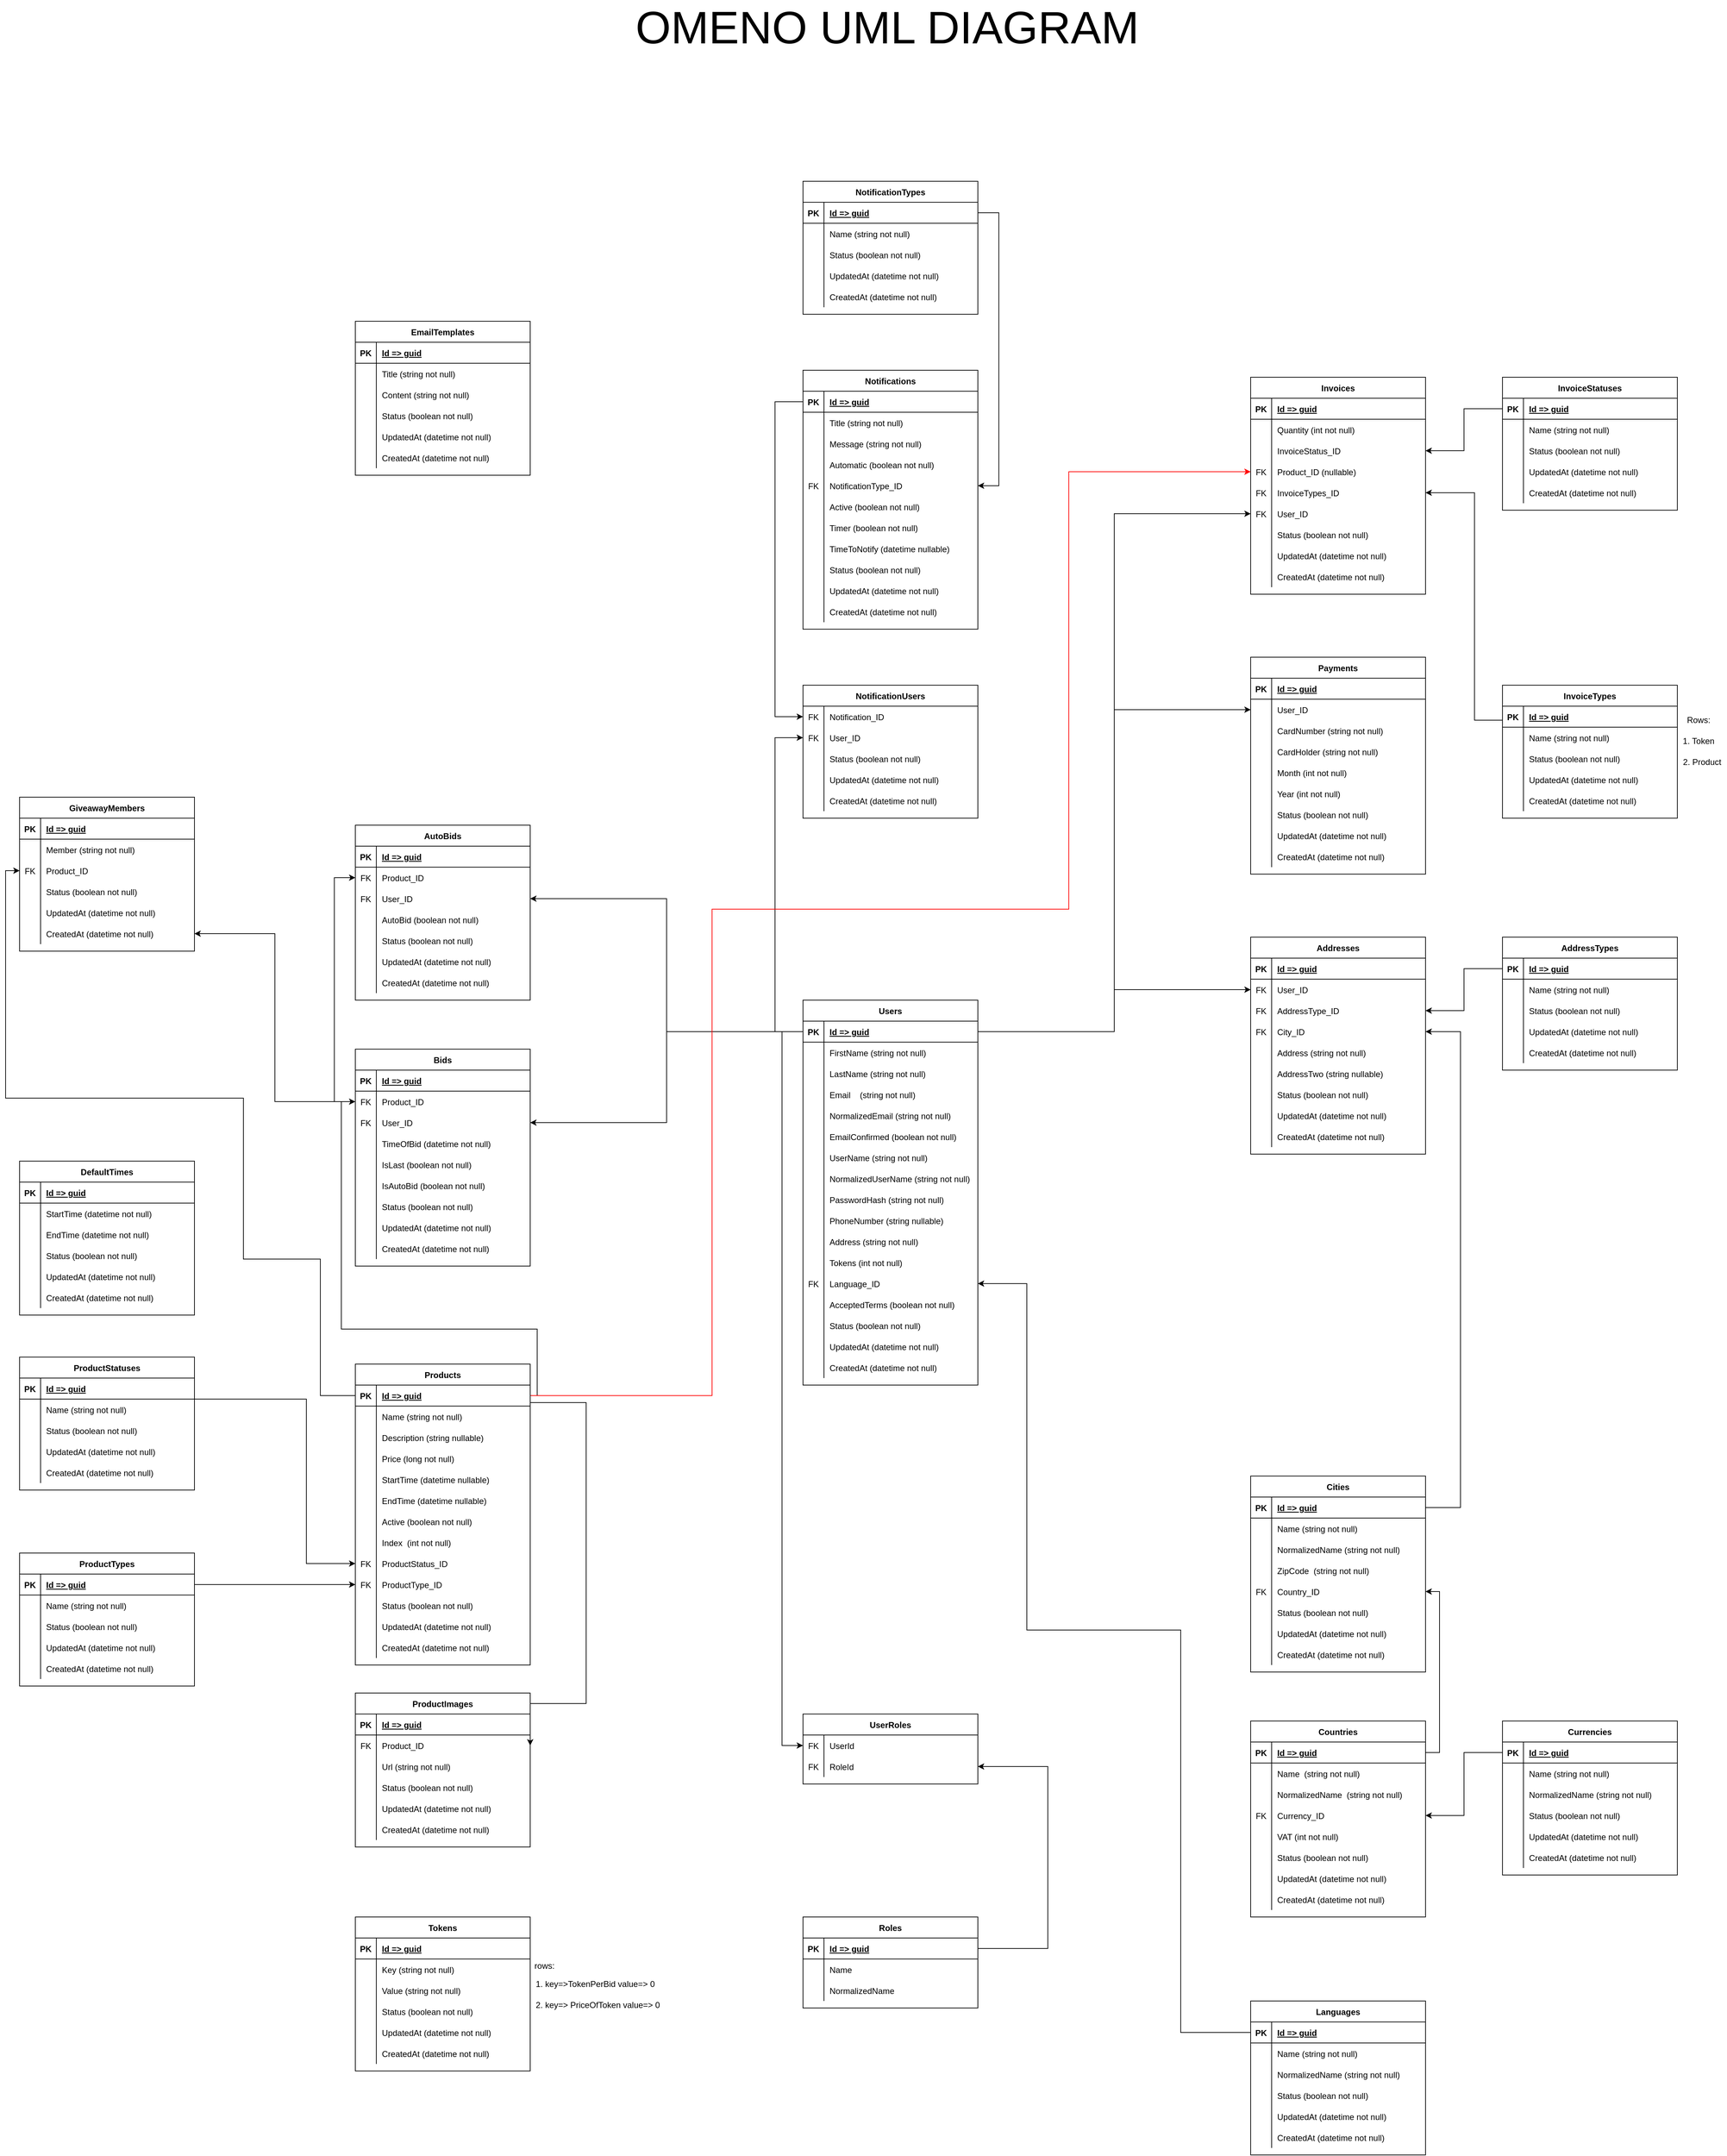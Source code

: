 <mxfile version="13.6.10" type="device"><diagram id="R2lEEEUBdFMjLlhIrx00" name="Page-1"><mxGraphModel dx="2272" dy="3057" grid="1" gridSize="10" guides="0" tooltips="1" connect="1" arrows="1" fold="1" page="1" pageScale="1" pageWidth="850" pageHeight="1100" math="0" shadow="0" extFonts="Permanent Marker^https://fonts.googleapis.com/css?family=Permanent+Marker"><root><mxCell id="0"/><mxCell id="1" parent="0"/><mxCell id="dvz4AtPBnMOIDQQffwyv-70" style="edgeStyle=orthogonalEdgeStyle;rounded=0;orthogonalLoop=1;jettySize=auto;html=1;entryX=1;entryY=0.5;entryDx=0;entryDy=0;" edge="1" parent="1" source="dvz4AtPBnMOIDQQffwyv-55" target="dvz4AtPBnMOIDQQffwyv-67"><mxGeometry relative="1" as="geometry"><Array as="points"><mxPoint x="1230" y="725"/><mxPoint x="1230" y="495"/></Array></mxGeometry></mxCell><mxCell id="dvz4AtPBnMOIDQQffwyv-71" style="edgeStyle=orthogonalEdgeStyle;rounded=0;orthogonalLoop=1;jettySize=auto;html=1;entryX=0;entryY=0.5;entryDx=0;entryDy=0;" edge="1" parent="1" source="C-vyLk0tnHw3VtMMgP7b-3" target="C-vyLk0tnHw3VtMMgP7b-17"><mxGeometry relative="1" as="geometry"><mxPoint x="440" y="645" as="targetPoint"/><Array as="points"><mxPoint x="290" y="-305"/><mxPoint x="290" y="715"/></Array></mxGeometry></mxCell><mxCell id="dvz4AtPBnMOIDQQffwyv-72" style="edgeStyle=orthogonalEdgeStyle;rounded=0;orthogonalLoop=1;jettySize=auto;html=1;entryX=1;entryY=0.5;entryDx=0;entryDy=0;exitX=1;exitY=0.5;exitDx=0;exitDy=0;" edge="1" parent="1" source="dvz4AtPBnMOIDQQffwyv-2" target="C-vyLk0tnHw3VtMMgP7b-20"><mxGeometry relative="1" as="geometry"><mxPoint x="660" y="905" as="sourcePoint"/><Array as="points"><mxPoint x="670" y="1005"/><mxPoint x="670" y="745"/></Array></mxGeometry></mxCell><mxCell id="dvz4AtPBnMOIDQQffwyv-76" style="edgeStyle=orthogonalEdgeStyle;rounded=0;orthogonalLoop=1;jettySize=auto;html=1;entryX=1;entryY=0.5;entryDx=0;entryDy=0;" edge="1" parent="1" source="dvz4AtPBnMOIDQQffwyv-42" target="dvz4AtPBnMOIDQQffwyv-73"><mxGeometry relative="1" as="geometry"/></mxCell><mxCell id="dvz4AtPBnMOIDQQffwyv-93" style="edgeStyle=orthogonalEdgeStyle;rounded=0;orthogonalLoop=1;jettySize=auto;html=1;entryX=1;entryY=0.5;entryDx=0;entryDy=0;" edge="1" parent="1" source="C-vyLk0tnHw3VtMMgP7b-24" target="dvz4AtPBnMOIDQQffwyv-81"><mxGeometry relative="1" as="geometry"><mxPoint y="700" as="targetPoint"/><Array as="points"><mxPoint x="10" y="225"/><mxPoint x="10" y="655"/></Array></mxGeometry></mxCell><mxCell id="dvz4AtPBnMOIDQQffwyv-191" style="edgeStyle=orthogonalEdgeStyle;rounded=0;orthogonalLoop=1;jettySize=auto;html=1;entryX=0;entryY=0.5;entryDx=0;entryDy=0;" edge="1" parent="1" source="dvz4AtPBnMOIDQQffwyv-139" target="dvz4AtPBnMOIDQQffwyv-148"><mxGeometry relative="1" as="geometry"/></mxCell><mxCell id="dvz4AtPBnMOIDQQffwyv-205" style="edgeStyle=orthogonalEdgeStyle;rounded=0;orthogonalLoop=1;jettySize=auto;html=1;entryX=0;entryY=0.5;entryDx=0;entryDy=0;" edge="1" parent="1" source="dvz4AtPBnMOIDQQffwyv-195" target="dvz4AtPBnMOIDQQffwyv-202"><mxGeometry relative="1" as="geometry"><mxPoint x="-350" y="420" as="targetPoint"/><Array as="points"><mxPoint x="-390" y="220"/><mxPoint x="-390" y="455"/></Array></mxGeometry></mxCell><mxCell id="dvz4AtPBnMOIDQQffwyv-253" style="edgeStyle=orthogonalEdgeStyle;rounded=0;orthogonalLoop=1;jettySize=auto;html=1;entryX=1;entryY=0.5;entryDx=0;entryDy=0;exitX=0;exitY=0.5;exitDx=0;exitDy=0;" edge="1" parent="1" source="dvz4AtPBnMOIDQQffwyv-235" target="dvz4AtPBnMOIDQQffwyv-250"><mxGeometry relative="1" as="geometry"><mxPoint x="870" y="1170" as="sourcePoint"/><Array as="points"><mxPoint x="860" y="1125"/><mxPoint x="860" y="550"/><mxPoint x="640" y="550"/><mxPoint x="640" y="55"/></Array></mxGeometry></mxCell><mxCell id="dvz4AtPBnMOIDQQffwyv-264" value="1. key=&gt;TokenPerBid value=&gt; 0" style="shape=partialRectangle;overflow=hidden;connectable=0;fillColor=none;top=0;left=0;bottom=0;right=0;align=left;spacingLeft=6;" vertex="1" parent="1"><mxGeometry x="-70" y="1040" width="220" height="30" as="geometry"/></mxCell><mxCell id="dvz4AtPBnMOIDQQffwyv-265" value="2. key=&gt; PriceOfToken value=&gt; 0" style="shape=partialRectangle;overflow=hidden;connectable=0;fillColor=none;top=0;left=0;bottom=0;right=0;align=left;spacingLeft=6;" vertex="1" parent="1"><mxGeometry x="-70" y="1070" width="220" height="30" as="geometry"/></mxCell><mxCell id="dvz4AtPBnMOIDQQffwyv-266" value="rows:" style="text;html=1;align=center;verticalAlign=middle;resizable=0;points=[];autosize=1;" vertex="1" parent="1"><mxGeometry x="-70" y="1020" width="40" height="20" as="geometry"/></mxCell><mxCell id="dvz4AtPBnMOIDQQffwyv-343" value="Rows:" style="text;html=1;align=center;verticalAlign=middle;resizable=0;points=[];autosize=1;" vertex="1" parent="1"><mxGeometry x="1575" y="-760" width="50" height="20" as="geometry"/></mxCell><mxCell id="dvz4AtPBnMOIDQQffwyv-344" value="1. Token" style="text;html=1;align=center;verticalAlign=middle;resizable=0;points=[];autosize=1;" vertex="1" parent="1"><mxGeometry x="1570" y="-730" width="60" height="20" as="geometry"/></mxCell><mxCell id="dvz4AtPBnMOIDQQffwyv-345" value="2. Product" style="text;html=1;align=center;verticalAlign=middle;resizable=0;points=[];autosize=1;" vertex="1" parent="1"><mxGeometry x="1570" y="-700" width="70" height="20" as="geometry"/></mxCell><mxCell id="C-vyLk0tnHw3VtMMgP7b-2" value="Users" style="shape=table;startSize=30;container=1;collapsible=1;childLayout=tableLayout;fixedRows=1;rowLines=0;fontStyle=1;align=center;resizeLast=1;" parent="1" vertex="1"><mxGeometry x="320" y="-350" width="250" height="550" as="geometry"/></mxCell><mxCell id="C-vyLk0tnHw3VtMMgP7b-3" value="" style="shape=partialRectangle;collapsible=0;dropTarget=0;pointerEvents=0;fillColor=none;points=[[0,0.5],[1,0.5]];portConstraint=eastwest;top=0;left=0;right=0;bottom=1;" parent="C-vyLk0tnHw3VtMMgP7b-2" vertex="1"><mxGeometry y="30" width="250" height="30" as="geometry"/></mxCell><mxCell id="C-vyLk0tnHw3VtMMgP7b-4" value="PK" style="shape=partialRectangle;overflow=hidden;connectable=0;fillColor=none;top=0;left=0;bottom=0;right=0;fontStyle=1;" parent="C-vyLk0tnHw3VtMMgP7b-3" vertex="1"><mxGeometry width="30" height="30" as="geometry"/></mxCell><mxCell id="C-vyLk0tnHw3VtMMgP7b-5" value="Id =&gt; guid" style="shape=partialRectangle;overflow=hidden;connectable=0;fillColor=none;top=0;left=0;bottom=0;right=0;align=left;spacingLeft=6;fontStyle=5;" parent="C-vyLk0tnHw3VtMMgP7b-3" vertex="1"><mxGeometry x="30" width="220" height="30" as="geometry"/></mxCell><mxCell id="C-vyLk0tnHw3VtMMgP7b-6" value="" style="shape=partialRectangle;collapsible=0;dropTarget=0;pointerEvents=0;fillColor=none;points=[[0,0.5],[1,0.5]];portConstraint=eastwest;top=0;left=0;right=0;bottom=0;" parent="C-vyLk0tnHw3VtMMgP7b-2" vertex="1"><mxGeometry y="60" width="250" height="30" as="geometry"/></mxCell><mxCell id="C-vyLk0tnHw3VtMMgP7b-7" value="" style="shape=partialRectangle;overflow=hidden;connectable=0;fillColor=none;top=0;left=0;bottom=0;right=0;" parent="C-vyLk0tnHw3VtMMgP7b-6" vertex="1"><mxGeometry width="30" height="30" as="geometry"/></mxCell><mxCell id="C-vyLk0tnHw3VtMMgP7b-8" value="FirstName (string not null)" style="shape=partialRectangle;overflow=hidden;connectable=0;fillColor=none;top=0;left=0;bottom=0;right=0;align=left;spacingLeft=6;" parent="C-vyLk0tnHw3VtMMgP7b-6" vertex="1"><mxGeometry x="30" width="220" height="30" as="geometry"/></mxCell><mxCell id="C-vyLk0tnHw3VtMMgP7b-9" value="" style="shape=partialRectangle;collapsible=0;dropTarget=0;pointerEvents=0;fillColor=none;points=[[0,0.5],[1,0.5]];portConstraint=eastwest;top=0;left=0;right=0;bottom=0;" parent="C-vyLk0tnHw3VtMMgP7b-2" vertex="1"><mxGeometry y="90" width="250" height="30" as="geometry"/></mxCell><mxCell id="C-vyLk0tnHw3VtMMgP7b-10" value="" style="shape=partialRectangle;overflow=hidden;connectable=0;fillColor=none;top=0;left=0;bottom=0;right=0;" parent="C-vyLk0tnHw3VtMMgP7b-9" vertex="1"><mxGeometry width="30" height="30" as="geometry"/></mxCell><mxCell id="C-vyLk0tnHw3VtMMgP7b-11" value="LastName (string not null)" style="shape=partialRectangle;overflow=hidden;connectable=0;fillColor=none;top=0;left=0;bottom=0;right=0;align=left;spacingLeft=6;" parent="C-vyLk0tnHw3VtMMgP7b-9" vertex="1"><mxGeometry x="30" width="220" height="30" as="geometry"/></mxCell><mxCell id="dvz4AtPBnMOIDQQffwyv-11" style="shape=partialRectangle;collapsible=0;dropTarget=0;pointerEvents=0;fillColor=none;points=[[0,0.5],[1,0.5]];portConstraint=eastwest;top=0;left=0;right=0;bottom=0;" vertex="1" parent="C-vyLk0tnHw3VtMMgP7b-2"><mxGeometry y="120" width="250" height="30" as="geometry"/></mxCell><mxCell id="dvz4AtPBnMOIDQQffwyv-12" style="shape=partialRectangle;overflow=hidden;connectable=0;fillColor=none;top=0;left=0;bottom=0;right=0;" vertex="1" parent="dvz4AtPBnMOIDQQffwyv-11"><mxGeometry width="30" height="30" as="geometry"/></mxCell><mxCell id="dvz4AtPBnMOIDQQffwyv-13" value="Email    (string not null)" style="shape=partialRectangle;overflow=hidden;connectable=0;fillColor=none;top=0;left=0;bottom=0;right=0;align=left;spacingLeft=6;" vertex="1" parent="dvz4AtPBnMOIDQQffwyv-11"><mxGeometry x="30" width="220" height="30" as="geometry"/></mxCell><mxCell id="dvz4AtPBnMOIDQQffwyv-14" style="shape=partialRectangle;collapsible=0;dropTarget=0;pointerEvents=0;fillColor=none;points=[[0,0.5],[1,0.5]];portConstraint=eastwest;top=0;left=0;right=0;bottom=0;" vertex="1" parent="C-vyLk0tnHw3VtMMgP7b-2"><mxGeometry y="150" width="250" height="30" as="geometry"/></mxCell><mxCell id="dvz4AtPBnMOIDQQffwyv-15" style="shape=partialRectangle;overflow=hidden;connectable=0;fillColor=none;top=0;left=0;bottom=0;right=0;" vertex="1" parent="dvz4AtPBnMOIDQQffwyv-14"><mxGeometry width="30" height="30" as="geometry"/></mxCell><mxCell id="dvz4AtPBnMOIDQQffwyv-16" value="NormalizedEmail (string not null)" style="shape=partialRectangle;overflow=hidden;connectable=0;fillColor=none;top=0;left=0;bottom=0;right=0;align=left;spacingLeft=6;" vertex="1" parent="dvz4AtPBnMOIDQQffwyv-14"><mxGeometry x="30" width="220" height="30" as="geometry"/></mxCell><mxCell id="dvz4AtPBnMOIDQQffwyv-26" style="shape=partialRectangle;collapsible=0;dropTarget=0;pointerEvents=0;fillColor=none;points=[[0,0.5],[1,0.5]];portConstraint=eastwest;top=0;left=0;right=0;bottom=0;" vertex="1" parent="C-vyLk0tnHw3VtMMgP7b-2"><mxGeometry y="180" width="250" height="30" as="geometry"/></mxCell><mxCell id="dvz4AtPBnMOIDQQffwyv-27" style="shape=partialRectangle;overflow=hidden;connectable=0;fillColor=none;top=0;left=0;bottom=0;right=0;" vertex="1" parent="dvz4AtPBnMOIDQQffwyv-26"><mxGeometry width="30" height="30" as="geometry"/></mxCell><mxCell id="dvz4AtPBnMOIDQQffwyv-28" value="EmailConfirmed (boolean not null)" style="shape=partialRectangle;overflow=hidden;connectable=0;fillColor=none;top=0;left=0;bottom=0;right=0;align=left;spacingLeft=6;" vertex="1" parent="dvz4AtPBnMOIDQQffwyv-26"><mxGeometry x="30" width="220" height="30" as="geometry"/></mxCell><mxCell id="dvz4AtPBnMOIDQQffwyv-17" style="shape=partialRectangle;collapsible=0;dropTarget=0;pointerEvents=0;fillColor=none;points=[[0,0.5],[1,0.5]];portConstraint=eastwest;top=0;left=0;right=0;bottom=0;" vertex="1" parent="C-vyLk0tnHw3VtMMgP7b-2"><mxGeometry y="210" width="250" height="30" as="geometry"/></mxCell><mxCell id="dvz4AtPBnMOIDQQffwyv-18" style="shape=partialRectangle;overflow=hidden;connectable=0;fillColor=none;top=0;left=0;bottom=0;right=0;" vertex="1" parent="dvz4AtPBnMOIDQQffwyv-17"><mxGeometry width="30" height="30" as="geometry"/></mxCell><mxCell id="dvz4AtPBnMOIDQQffwyv-19" value="UserName (string not null)" style="shape=partialRectangle;overflow=hidden;connectable=0;fillColor=none;top=0;left=0;bottom=0;right=0;align=left;spacingLeft=6;" vertex="1" parent="dvz4AtPBnMOIDQQffwyv-17"><mxGeometry x="30" width="220" height="30" as="geometry"/></mxCell><mxCell id="dvz4AtPBnMOIDQQffwyv-20" style="shape=partialRectangle;collapsible=0;dropTarget=0;pointerEvents=0;fillColor=none;points=[[0,0.5],[1,0.5]];portConstraint=eastwest;top=0;left=0;right=0;bottom=0;" vertex="1" parent="C-vyLk0tnHw3VtMMgP7b-2"><mxGeometry y="240" width="250" height="30" as="geometry"/></mxCell><mxCell id="dvz4AtPBnMOIDQQffwyv-21" style="shape=partialRectangle;overflow=hidden;connectable=0;fillColor=none;top=0;left=0;bottom=0;right=0;" vertex="1" parent="dvz4AtPBnMOIDQQffwyv-20"><mxGeometry width="30" height="30" as="geometry"/></mxCell><mxCell id="dvz4AtPBnMOIDQQffwyv-22" value="NormalizedUserName (string not null)" style="shape=partialRectangle;overflow=hidden;connectable=0;fillColor=none;top=0;left=0;bottom=0;right=0;align=left;spacingLeft=6;" vertex="1" parent="dvz4AtPBnMOIDQQffwyv-20"><mxGeometry x="30" width="220" height="30" as="geometry"/></mxCell><mxCell id="dvz4AtPBnMOIDQQffwyv-29" style="shape=partialRectangle;collapsible=0;dropTarget=0;pointerEvents=0;fillColor=none;points=[[0,0.5],[1,0.5]];portConstraint=eastwest;top=0;left=0;right=0;bottom=0;" vertex="1" parent="C-vyLk0tnHw3VtMMgP7b-2"><mxGeometry y="270" width="250" height="30" as="geometry"/></mxCell><mxCell id="dvz4AtPBnMOIDQQffwyv-30" style="shape=partialRectangle;overflow=hidden;connectable=0;fillColor=none;top=0;left=0;bottom=0;right=0;" vertex="1" parent="dvz4AtPBnMOIDQQffwyv-29"><mxGeometry width="30" height="30" as="geometry"/></mxCell><mxCell id="dvz4AtPBnMOIDQQffwyv-31" value="PasswordHash (string not null)" style="shape=partialRectangle;overflow=hidden;connectable=0;fillColor=none;top=0;left=0;bottom=0;right=0;align=left;spacingLeft=6;" vertex="1" parent="dvz4AtPBnMOIDQQffwyv-29"><mxGeometry x="30" width="220" height="30" as="geometry"/></mxCell><mxCell id="dvz4AtPBnMOIDQQffwyv-32" style="shape=partialRectangle;collapsible=0;dropTarget=0;pointerEvents=0;fillColor=none;points=[[0,0.5],[1,0.5]];portConstraint=eastwest;top=0;left=0;right=0;bottom=0;" vertex="1" parent="C-vyLk0tnHw3VtMMgP7b-2"><mxGeometry y="300" width="250" height="30" as="geometry"/></mxCell><mxCell id="dvz4AtPBnMOIDQQffwyv-33" style="shape=partialRectangle;overflow=hidden;connectable=0;fillColor=none;top=0;left=0;bottom=0;right=0;" vertex="1" parent="dvz4AtPBnMOIDQQffwyv-32"><mxGeometry width="30" height="30" as="geometry"/></mxCell><mxCell id="dvz4AtPBnMOIDQQffwyv-34" value="PhoneNumber (string nullable)" style="shape=partialRectangle;overflow=hidden;connectable=0;fillColor=none;top=0;left=0;bottom=0;right=0;align=left;spacingLeft=6;" vertex="1" parent="dvz4AtPBnMOIDQQffwyv-32"><mxGeometry x="30" width="220" height="30" as="geometry"/></mxCell><mxCell id="dvz4AtPBnMOIDQQffwyv-38" style="shape=partialRectangle;collapsible=0;dropTarget=0;pointerEvents=0;fillColor=none;points=[[0,0.5],[1,0.5]];portConstraint=eastwest;top=0;left=0;right=0;bottom=0;" vertex="1" parent="C-vyLk0tnHw3VtMMgP7b-2"><mxGeometry y="330" width="250" height="30" as="geometry"/></mxCell><mxCell id="dvz4AtPBnMOIDQQffwyv-39" style="shape=partialRectangle;overflow=hidden;connectable=0;fillColor=none;top=0;left=0;bottom=0;right=0;" vertex="1" parent="dvz4AtPBnMOIDQQffwyv-38"><mxGeometry width="30" height="30" as="geometry"/></mxCell><mxCell id="dvz4AtPBnMOIDQQffwyv-40" value="Address (string not null)" style="shape=partialRectangle;overflow=hidden;connectable=0;fillColor=none;top=0;left=0;bottom=0;right=0;align=left;spacingLeft=6;" vertex="1" parent="dvz4AtPBnMOIDQQffwyv-38"><mxGeometry x="30" width="220" height="30" as="geometry"/></mxCell><mxCell id="dvz4AtPBnMOIDQQffwyv-157" style="shape=partialRectangle;collapsible=0;dropTarget=0;pointerEvents=0;fillColor=none;points=[[0,0.5],[1,0.5]];portConstraint=eastwest;top=0;left=0;right=0;bottom=0;" vertex="1" parent="C-vyLk0tnHw3VtMMgP7b-2"><mxGeometry y="360" width="250" height="30" as="geometry"/></mxCell><mxCell id="dvz4AtPBnMOIDQQffwyv-158" style="shape=partialRectangle;overflow=hidden;connectable=0;fillColor=none;top=0;left=0;bottom=0;right=0;" vertex="1" parent="dvz4AtPBnMOIDQQffwyv-157"><mxGeometry width="30" height="30" as="geometry"/></mxCell><mxCell id="dvz4AtPBnMOIDQQffwyv-159" value="Tokens (int not null)" style="shape=partialRectangle;overflow=hidden;connectable=0;fillColor=none;top=0;left=0;bottom=0;right=0;align=left;spacingLeft=6;" vertex="1" parent="dvz4AtPBnMOIDQQffwyv-157"><mxGeometry x="30" width="220" height="30" as="geometry"/></mxCell><mxCell id="dvz4AtPBnMOIDQQffwyv-250" style="shape=partialRectangle;collapsible=0;dropTarget=0;pointerEvents=0;fillColor=none;points=[[0,0.5],[1,0.5]];portConstraint=eastwest;top=0;left=0;right=0;bottom=0;" vertex="1" parent="C-vyLk0tnHw3VtMMgP7b-2"><mxGeometry y="390" width="250" height="30" as="geometry"/></mxCell><mxCell id="dvz4AtPBnMOIDQQffwyv-251" value="FK" style="shape=partialRectangle;overflow=hidden;connectable=0;fillColor=none;top=0;left=0;bottom=0;right=0;" vertex="1" parent="dvz4AtPBnMOIDQQffwyv-250"><mxGeometry width="30" height="30" as="geometry"/></mxCell><mxCell id="dvz4AtPBnMOIDQQffwyv-252" value="Language_ID" style="shape=partialRectangle;overflow=hidden;connectable=0;fillColor=none;top=0;left=0;bottom=0;right=0;align=left;spacingLeft=6;" vertex="1" parent="dvz4AtPBnMOIDQQffwyv-250"><mxGeometry x="30" width="220" height="30" as="geometry"/></mxCell><mxCell id="dvz4AtPBnMOIDQQffwyv-393" style="shape=partialRectangle;collapsible=0;dropTarget=0;pointerEvents=0;fillColor=none;points=[[0,0.5],[1,0.5]];portConstraint=eastwest;top=0;left=0;right=0;bottom=0;" vertex="1" parent="C-vyLk0tnHw3VtMMgP7b-2"><mxGeometry y="420" width="250" height="30" as="geometry"/></mxCell><mxCell id="dvz4AtPBnMOIDQQffwyv-394" style="shape=partialRectangle;overflow=hidden;connectable=0;fillColor=none;top=0;left=0;bottom=0;right=0;" vertex="1" parent="dvz4AtPBnMOIDQQffwyv-393"><mxGeometry width="30" height="30" as="geometry"/></mxCell><mxCell id="dvz4AtPBnMOIDQQffwyv-395" value="AcceptedTerms (boolean not null)" style="shape=partialRectangle;overflow=hidden;connectable=0;fillColor=none;top=0;left=0;bottom=0;right=0;align=left;spacingLeft=6;" vertex="1" parent="dvz4AtPBnMOIDQQffwyv-393"><mxGeometry x="30" width="220" height="30" as="geometry"/></mxCell><mxCell id="dvz4AtPBnMOIDQQffwyv-519" style="shape=partialRectangle;collapsible=0;dropTarget=0;pointerEvents=0;fillColor=none;points=[[0,0.5],[1,0.5]];portConstraint=eastwest;top=0;left=0;right=0;bottom=0;" vertex="1" parent="C-vyLk0tnHw3VtMMgP7b-2"><mxGeometry y="450" width="250" height="30" as="geometry"/></mxCell><mxCell id="dvz4AtPBnMOIDQQffwyv-520" style="shape=partialRectangle;overflow=hidden;connectable=0;fillColor=none;top=0;left=0;bottom=0;right=0;" vertex="1" parent="dvz4AtPBnMOIDQQffwyv-519"><mxGeometry width="30" height="30" as="geometry"/></mxCell><mxCell id="dvz4AtPBnMOIDQQffwyv-521" value="Status (boolean not null)" style="shape=partialRectangle;overflow=hidden;connectable=0;fillColor=none;top=0;left=0;bottom=0;right=0;align=left;spacingLeft=6;" vertex="1" parent="dvz4AtPBnMOIDQQffwyv-519"><mxGeometry x="30" width="220" height="30" as="geometry"/></mxCell><mxCell id="dvz4AtPBnMOIDQQffwyv-525" style="shape=partialRectangle;collapsible=0;dropTarget=0;pointerEvents=0;fillColor=none;points=[[0,0.5],[1,0.5]];portConstraint=eastwest;top=0;left=0;right=0;bottom=0;" vertex="1" parent="C-vyLk0tnHw3VtMMgP7b-2"><mxGeometry y="480" width="250" height="30" as="geometry"/></mxCell><mxCell id="dvz4AtPBnMOIDQQffwyv-526" style="shape=partialRectangle;overflow=hidden;connectable=0;fillColor=none;top=0;left=0;bottom=0;right=0;" vertex="1" parent="dvz4AtPBnMOIDQQffwyv-525"><mxGeometry width="30" height="30" as="geometry"/></mxCell><mxCell id="dvz4AtPBnMOIDQQffwyv-527" value="UpdatedAt (datetime not null)" style="shape=partialRectangle;overflow=hidden;connectable=0;fillColor=none;top=0;left=0;bottom=0;right=0;align=left;spacingLeft=6;" vertex="1" parent="dvz4AtPBnMOIDQQffwyv-525"><mxGeometry x="30" width="220" height="30" as="geometry"/></mxCell><mxCell id="dvz4AtPBnMOIDQQffwyv-522" style="shape=partialRectangle;collapsible=0;dropTarget=0;pointerEvents=0;fillColor=none;points=[[0,0.5],[1,0.5]];portConstraint=eastwest;top=0;left=0;right=0;bottom=0;" vertex="1" parent="C-vyLk0tnHw3VtMMgP7b-2"><mxGeometry y="510" width="250" height="30" as="geometry"/></mxCell><mxCell id="dvz4AtPBnMOIDQQffwyv-523" style="shape=partialRectangle;overflow=hidden;connectable=0;fillColor=none;top=0;left=0;bottom=0;right=0;" vertex="1" parent="dvz4AtPBnMOIDQQffwyv-522"><mxGeometry width="30" height="30" as="geometry"/></mxCell><mxCell id="dvz4AtPBnMOIDQQffwyv-524" value="CreatedAt (datetime not null)" style="shape=partialRectangle;overflow=hidden;connectable=0;fillColor=none;top=0;left=0;bottom=0;right=0;align=left;spacingLeft=6;" vertex="1" parent="dvz4AtPBnMOIDQQffwyv-522"><mxGeometry x="30" width="220" height="30" as="geometry"/></mxCell><mxCell id="dvz4AtPBnMOIDQQffwyv-501" style="edgeStyle=orthogonalEdgeStyle;rounded=0;orthogonalLoop=1;jettySize=auto;html=1;entryX=0;entryY=0.5;entryDx=0;entryDy=0;" edge="1" parent="1" source="C-vyLk0tnHw3VtMMgP7b-24" target="dvz4AtPBnMOIDQQffwyv-114"><mxGeometry relative="1" as="geometry"><Array as="points"><mxPoint x="-60" y="215"/><mxPoint x="-60" y="120"/><mxPoint x="-340" y="120"/><mxPoint x="-340" y="-205"/></Array></mxGeometry></mxCell><mxCell id="dvz4AtPBnMOIDQQffwyv-502" style="edgeStyle=orthogonalEdgeStyle;rounded=0;orthogonalLoop=1;jettySize=auto;html=1;entryX=1;entryY=0.5;entryDx=0;entryDy=0;" edge="1" parent="1" source="C-vyLk0tnHw3VtMMgP7b-3" target="dvz4AtPBnMOIDQQffwyv-151"><mxGeometry relative="1" as="geometry"/></mxCell><mxCell id="C-vyLk0tnHw3VtMMgP7b-13" value="UserRoles" style="shape=table;startSize=30;container=1;collapsible=1;childLayout=tableLayout;fixedRows=1;rowLines=0;fontStyle=1;align=center;resizeLast=1;" parent="1" vertex="1"><mxGeometry x="320" y="670" width="250" height="100" as="geometry"/></mxCell><mxCell id="C-vyLk0tnHw3VtMMgP7b-17" value="" style="shape=partialRectangle;collapsible=0;dropTarget=0;pointerEvents=0;fillColor=none;points=[[0,0.5],[1,0.5]];portConstraint=eastwest;top=0;left=0;right=0;bottom=0;" parent="C-vyLk0tnHw3VtMMgP7b-13" vertex="1"><mxGeometry y="30" width="250" height="30" as="geometry"/></mxCell><mxCell id="C-vyLk0tnHw3VtMMgP7b-18" value="FK" style="shape=partialRectangle;overflow=hidden;connectable=0;fillColor=none;top=0;left=0;bottom=0;right=0;" parent="C-vyLk0tnHw3VtMMgP7b-17" vertex="1"><mxGeometry width="30" height="30" as="geometry"/></mxCell><mxCell id="C-vyLk0tnHw3VtMMgP7b-19" value="UserId" style="shape=partialRectangle;overflow=hidden;connectable=0;fillColor=none;top=0;left=0;bottom=0;right=0;align=left;spacingLeft=6;" parent="C-vyLk0tnHw3VtMMgP7b-17" vertex="1"><mxGeometry x="30" width="220" height="30" as="geometry"/></mxCell><mxCell id="C-vyLk0tnHw3VtMMgP7b-20" value="" style="shape=partialRectangle;collapsible=0;dropTarget=0;pointerEvents=0;fillColor=none;points=[[0,0.5],[1,0.5]];portConstraint=eastwest;top=0;left=0;right=0;bottom=0;" parent="C-vyLk0tnHw3VtMMgP7b-13" vertex="1"><mxGeometry y="60" width="250" height="30" as="geometry"/></mxCell><mxCell id="C-vyLk0tnHw3VtMMgP7b-21" value="FK" style="shape=partialRectangle;overflow=hidden;connectable=0;fillColor=none;top=0;left=0;bottom=0;right=0;" parent="C-vyLk0tnHw3VtMMgP7b-20" vertex="1"><mxGeometry width="30" height="30" as="geometry"/></mxCell><mxCell id="C-vyLk0tnHw3VtMMgP7b-22" value="RoleId" style="shape=partialRectangle;overflow=hidden;connectable=0;fillColor=none;top=0;left=0;bottom=0;right=0;align=left;spacingLeft=6;" parent="C-vyLk0tnHw3VtMMgP7b-20" vertex="1"><mxGeometry x="30" width="220" height="30" as="geometry"/></mxCell><mxCell id="dvz4AtPBnMOIDQQffwyv-1" value="Roles" style="shape=table;startSize=30;container=1;collapsible=1;childLayout=tableLayout;fixedRows=1;rowLines=0;fontStyle=1;align=center;resizeLast=1;" vertex="1" parent="1"><mxGeometry x="320" y="960" width="250" height="130" as="geometry"/></mxCell><mxCell id="dvz4AtPBnMOIDQQffwyv-2" value="" style="shape=partialRectangle;collapsible=0;dropTarget=0;pointerEvents=0;fillColor=none;points=[[0,0.5],[1,0.5]];portConstraint=eastwest;top=0;left=0;right=0;bottom=1;" vertex="1" parent="dvz4AtPBnMOIDQQffwyv-1"><mxGeometry y="30" width="250" height="30" as="geometry"/></mxCell><mxCell id="dvz4AtPBnMOIDQQffwyv-3" value="PK" style="shape=partialRectangle;overflow=hidden;connectable=0;fillColor=none;top=0;left=0;bottom=0;right=0;fontStyle=1;" vertex="1" parent="dvz4AtPBnMOIDQQffwyv-2"><mxGeometry width="30" height="30" as="geometry"/></mxCell><mxCell id="dvz4AtPBnMOIDQQffwyv-4" value="Id =&gt; guid" style="shape=partialRectangle;overflow=hidden;connectable=0;fillColor=none;top=0;left=0;bottom=0;right=0;align=left;spacingLeft=6;fontStyle=5;" vertex="1" parent="dvz4AtPBnMOIDQQffwyv-2"><mxGeometry x="30" width="220" height="30" as="geometry"/></mxCell><mxCell id="dvz4AtPBnMOIDQQffwyv-5" value="" style="shape=partialRectangle;collapsible=0;dropTarget=0;pointerEvents=0;fillColor=none;points=[[0,0.5],[1,0.5]];portConstraint=eastwest;top=0;left=0;right=0;bottom=0;" vertex="1" parent="dvz4AtPBnMOIDQQffwyv-1"><mxGeometry y="60" width="250" height="30" as="geometry"/></mxCell><mxCell id="dvz4AtPBnMOIDQQffwyv-6" value="" style="shape=partialRectangle;overflow=hidden;connectable=0;fillColor=none;top=0;left=0;bottom=0;right=0;" vertex="1" parent="dvz4AtPBnMOIDQQffwyv-5"><mxGeometry width="30" height="30" as="geometry"/></mxCell><mxCell id="dvz4AtPBnMOIDQQffwyv-7" value="Name" style="shape=partialRectangle;overflow=hidden;connectable=0;fillColor=none;top=0;left=0;bottom=0;right=0;align=left;spacingLeft=6;" vertex="1" parent="dvz4AtPBnMOIDQQffwyv-5"><mxGeometry x="30" width="220" height="30" as="geometry"/></mxCell><mxCell id="dvz4AtPBnMOIDQQffwyv-8" value="" style="shape=partialRectangle;collapsible=0;dropTarget=0;pointerEvents=0;fillColor=none;points=[[0,0.5],[1,0.5]];portConstraint=eastwest;top=0;left=0;right=0;bottom=0;" vertex="1" parent="dvz4AtPBnMOIDQQffwyv-1"><mxGeometry y="90" width="250" height="30" as="geometry"/></mxCell><mxCell id="dvz4AtPBnMOIDQQffwyv-9" value="" style="shape=partialRectangle;overflow=hidden;connectable=0;fillColor=none;top=0;left=0;bottom=0;right=0;" vertex="1" parent="dvz4AtPBnMOIDQQffwyv-8"><mxGeometry width="30" height="30" as="geometry"/></mxCell><mxCell id="dvz4AtPBnMOIDQQffwyv-10" value="NormalizedName" style="shape=partialRectangle;overflow=hidden;connectable=0;fillColor=none;top=0;left=0;bottom=0;right=0;align=left;spacingLeft=6;" vertex="1" parent="dvz4AtPBnMOIDQQffwyv-8"><mxGeometry x="30" width="220" height="30" as="geometry"/></mxCell><mxCell id="dvz4AtPBnMOIDQQffwyv-415" value="Notifications" style="shape=table;startSize=30;container=1;collapsible=1;childLayout=tableLayout;fixedRows=1;rowLines=0;fontStyle=1;align=center;resizeLast=1;" vertex="1" parent="1"><mxGeometry x="320" y="-1250" width="250" height="370" as="geometry"/></mxCell><mxCell id="dvz4AtPBnMOIDQQffwyv-416" value="" style="shape=partialRectangle;collapsible=0;dropTarget=0;pointerEvents=0;fillColor=none;points=[[0,0.5],[1,0.5]];portConstraint=eastwest;top=0;left=0;right=0;bottom=1;" vertex="1" parent="dvz4AtPBnMOIDQQffwyv-415"><mxGeometry y="30" width="250" height="30" as="geometry"/></mxCell><mxCell id="dvz4AtPBnMOIDQQffwyv-417" value="PK" style="shape=partialRectangle;overflow=hidden;connectable=0;fillColor=none;top=0;left=0;bottom=0;right=0;fontStyle=1;" vertex="1" parent="dvz4AtPBnMOIDQQffwyv-416"><mxGeometry width="30" height="30" as="geometry"/></mxCell><mxCell id="dvz4AtPBnMOIDQQffwyv-418" value="Id =&gt; guid" style="shape=partialRectangle;overflow=hidden;connectable=0;fillColor=none;top=0;left=0;bottom=0;right=0;align=left;spacingLeft=6;fontStyle=5;" vertex="1" parent="dvz4AtPBnMOIDQQffwyv-416"><mxGeometry x="30" width="220" height="30" as="geometry"/></mxCell><mxCell id="dvz4AtPBnMOIDQQffwyv-431" style="shape=partialRectangle;collapsible=0;dropTarget=0;pointerEvents=0;fillColor=none;points=[[0,0.5],[1,0.5]];portConstraint=eastwest;top=0;left=0;right=0;bottom=0;" vertex="1" parent="dvz4AtPBnMOIDQQffwyv-415"><mxGeometry y="60" width="250" height="30" as="geometry"/></mxCell><mxCell id="dvz4AtPBnMOIDQQffwyv-432" style="shape=partialRectangle;overflow=hidden;connectable=0;fillColor=none;top=0;left=0;bottom=0;right=0;" vertex="1" parent="dvz4AtPBnMOIDQQffwyv-431"><mxGeometry width="30" height="30" as="geometry"/></mxCell><mxCell id="dvz4AtPBnMOIDQQffwyv-433" value="Title (string not null)" style="shape=partialRectangle;overflow=hidden;connectable=0;fillColor=none;top=0;left=0;bottom=0;right=0;align=left;spacingLeft=6;" vertex="1" parent="dvz4AtPBnMOIDQQffwyv-431"><mxGeometry x="30" width="220" height="30" as="geometry"/></mxCell><mxCell id="dvz4AtPBnMOIDQQffwyv-446" style="shape=partialRectangle;collapsible=0;dropTarget=0;pointerEvents=0;fillColor=none;points=[[0,0.5],[1,0.5]];portConstraint=eastwest;top=0;left=0;right=0;bottom=0;" vertex="1" parent="dvz4AtPBnMOIDQQffwyv-415"><mxGeometry y="90" width="250" height="30" as="geometry"/></mxCell><mxCell id="dvz4AtPBnMOIDQQffwyv-447" style="shape=partialRectangle;overflow=hidden;connectable=0;fillColor=none;top=0;left=0;bottom=0;right=0;" vertex="1" parent="dvz4AtPBnMOIDQQffwyv-446"><mxGeometry width="30" height="30" as="geometry"/></mxCell><mxCell id="dvz4AtPBnMOIDQQffwyv-448" value="Message (string not null)" style="shape=partialRectangle;overflow=hidden;connectable=0;fillColor=none;top=0;left=0;bottom=0;right=0;align=left;spacingLeft=6;" vertex="1" parent="dvz4AtPBnMOIDQQffwyv-446"><mxGeometry x="30" width="220" height="30" as="geometry"/></mxCell><mxCell id="dvz4AtPBnMOIDQQffwyv-443" style="shape=partialRectangle;collapsible=0;dropTarget=0;pointerEvents=0;fillColor=none;points=[[0,0.5],[1,0.5]];portConstraint=eastwest;top=0;left=0;right=0;bottom=0;" vertex="1" parent="dvz4AtPBnMOIDQQffwyv-415"><mxGeometry y="120" width="250" height="30" as="geometry"/></mxCell><mxCell id="dvz4AtPBnMOIDQQffwyv-444" style="shape=partialRectangle;overflow=hidden;connectable=0;fillColor=none;top=0;left=0;bottom=0;right=0;" vertex="1" parent="dvz4AtPBnMOIDQQffwyv-443"><mxGeometry width="30" height="30" as="geometry"/></mxCell><mxCell id="dvz4AtPBnMOIDQQffwyv-445" value="Automatic (boolean not null)" style="shape=partialRectangle;overflow=hidden;connectable=0;fillColor=none;top=0;left=0;bottom=0;right=0;align=left;spacingLeft=6;" vertex="1" parent="dvz4AtPBnMOIDQQffwyv-443"><mxGeometry x="30" width="220" height="30" as="geometry"/></mxCell><mxCell id="dvz4AtPBnMOIDQQffwyv-465" style="shape=partialRectangle;collapsible=0;dropTarget=0;pointerEvents=0;fillColor=none;points=[[0,0.5],[1,0.5]];portConstraint=eastwest;top=0;left=0;right=0;bottom=0;" vertex="1" parent="dvz4AtPBnMOIDQQffwyv-415"><mxGeometry y="150" width="250" height="30" as="geometry"/></mxCell><mxCell id="dvz4AtPBnMOIDQQffwyv-466" value="FK" style="shape=partialRectangle;overflow=hidden;connectable=0;fillColor=none;top=0;left=0;bottom=0;right=0;" vertex="1" parent="dvz4AtPBnMOIDQQffwyv-465"><mxGeometry width="30" height="30" as="geometry"/></mxCell><mxCell id="dvz4AtPBnMOIDQQffwyv-467" value="NotificationType_ID" style="shape=partialRectangle;overflow=hidden;connectable=0;fillColor=none;top=0;left=0;bottom=0;right=0;align=left;spacingLeft=6;" vertex="1" parent="dvz4AtPBnMOIDQQffwyv-465"><mxGeometry x="30" width="220" height="30" as="geometry"/></mxCell><mxCell id="dvz4AtPBnMOIDQQffwyv-491" style="shape=partialRectangle;collapsible=0;dropTarget=0;pointerEvents=0;fillColor=none;points=[[0,0.5],[1,0.5]];portConstraint=eastwest;top=0;left=0;right=0;bottom=0;" vertex="1" parent="dvz4AtPBnMOIDQQffwyv-415"><mxGeometry y="180" width="250" height="30" as="geometry"/></mxCell><mxCell id="dvz4AtPBnMOIDQQffwyv-492" style="shape=partialRectangle;overflow=hidden;connectable=0;fillColor=none;top=0;left=0;bottom=0;right=0;" vertex="1" parent="dvz4AtPBnMOIDQQffwyv-491"><mxGeometry width="30" height="30" as="geometry"/></mxCell><mxCell id="dvz4AtPBnMOIDQQffwyv-493" value="Active (boolean not null)" style="shape=partialRectangle;overflow=hidden;connectable=0;fillColor=none;top=0;left=0;bottom=0;right=0;align=left;spacingLeft=6;" vertex="1" parent="dvz4AtPBnMOIDQQffwyv-491"><mxGeometry x="30" width="220" height="30" as="geometry"/></mxCell><mxCell id="dvz4AtPBnMOIDQQffwyv-494" style="shape=partialRectangle;collapsible=0;dropTarget=0;pointerEvents=0;fillColor=none;points=[[0,0.5],[1,0.5]];portConstraint=eastwest;top=0;left=0;right=0;bottom=0;" vertex="1" parent="dvz4AtPBnMOIDQQffwyv-415"><mxGeometry y="210" width="250" height="30" as="geometry"/></mxCell><mxCell id="dvz4AtPBnMOIDQQffwyv-495" style="shape=partialRectangle;overflow=hidden;connectable=0;fillColor=none;top=0;left=0;bottom=0;right=0;" vertex="1" parent="dvz4AtPBnMOIDQQffwyv-494"><mxGeometry width="30" height="30" as="geometry"/></mxCell><mxCell id="dvz4AtPBnMOIDQQffwyv-496" value="Timer (boolean not null)" style="shape=partialRectangle;overflow=hidden;connectable=0;fillColor=none;top=0;left=0;bottom=0;right=0;align=left;spacingLeft=6;" vertex="1" parent="dvz4AtPBnMOIDQQffwyv-494"><mxGeometry x="30" width="220" height="30" as="geometry"/></mxCell><mxCell id="dvz4AtPBnMOIDQQffwyv-497" style="shape=partialRectangle;collapsible=0;dropTarget=0;pointerEvents=0;fillColor=none;points=[[0,0.5],[1,0.5]];portConstraint=eastwest;top=0;left=0;right=0;bottom=0;" vertex="1" parent="dvz4AtPBnMOIDQQffwyv-415"><mxGeometry y="240" width="250" height="30" as="geometry"/></mxCell><mxCell id="dvz4AtPBnMOIDQQffwyv-498" style="shape=partialRectangle;overflow=hidden;connectable=0;fillColor=none;top=0;left=0;bottom=0;right=0;" vertex="1" parent="dvz4AtPBnMOIDQQffwyv-497"><mxGeometry width="30" height="30" as="geometry"/></mxCell><mxCell id="dvz4AtPBnMOIDQQffwyv-499" value="TimeToNotify (datetime nullable)" style="shape=partialRectangle;overflow=hidden;connectable=0;fillColor=none;top=0;left=0;bottom=0;right=0;align=left;spacingLeft=6;" vertex="1" parent="dvz4AtPBnMOIDQQffwyv-497"><mxGeometry x="30" width="220" height="30" as="geometry"/></mxCell><mxCell id="dvz4AtPBnMOIDQQffwyv-642" style="shape=partialRectangle;collapsible=0;dropTarget=0;pointerEvents=0;fillColor=none;points=[[0,0.5],[1,0.5]];portConstraint=eastwest;top=0;left=0;right=0;bottom=0;" vertex="1" parent="dvz4AtPBnMOIDQQffwyv-415"><mxGeometry y="270" width="250" height="30" as="geometry"/></mxCell><mxCell id="dvz4AtPBnMOIDQQffwyv-643" style="shape=partialRectangle;overflow=hidden;connectable=0;fillColor=none;top=0;left=0;bottom=0;right=0;" vertex="1" parent="dvz4AtPBnMOIDQQffwyv-642"><mxGeometry width="30" height="30" as="geometry"/></mxCell><mxCell id="dvz4AtPBnMOIDQQffwyv-644" value="Status (boolean not null)" style="shape=partialRectangle;overflow=hidden;connectable=0;fillColor=none;top=0;left=0;bottom=0;right=0;align=left;spacingLeft=6;" vertex="1" parent="dvz4AtPBnMOIDQQffwyv-642"><mxGeometry x="30" width="220" height="30" as="geometry"/></mxCell><mxCell id="dvz4AtPBnMOIDQQffwyv-639" style="shape=partialRectangle;collapsible=0;dropTarget=0;pointerEvents=0;fillColor=none;points=[[0,0.5],[1,0.5]];portConstraint=eastwest;top=0;left=0;right=0;bottom=0;" vertex="1" parent="dvz4AtPBnMOIDQQffwyv-415"><mxGeometry y="300" width="250" height="30" as="geometry"/></mxCell><mxCell id="dvz4AtPBnMOIDQQffwyv-640" style="shape=partialRectangle;overflow=hidden;connectable=0;fillColor=none;top=0;left=0;bottom=0;right=0;" vertex="1" parent="dvz4AtPBnMOIDQQffwyv-639"><mxGeometry width="30" height="30" as="geometry"/></mxCell><mxCell id="dvz4AtPBnMOIDQQffwyv-641" value="UpdatedAt (datetime not null)" style="shape=partialRectangle;overflow=hidden;connectable=0;fillColor=none;top=0;left=0;bottom=0;right=0;align=left;spacingLeft=6;" vertex="1" parent="dvz4AtPBnMOIDQQffwyv-639"><mxGeometry x="30" width="220" height="30" as="geometry"/></mxCell><mxCell id="dvz4AtPBnMOIDQQffwyv-636" style="shape=partialRectangle;collapsible=0;dropTarget=0;pointerEvents=0;fillColor=none;points=[[0,0.5],[1,0.5]];portConstraint=eastwest;top=0;left=0;right=0;bottom=0;" vertex="1" parent="dvz4AtPBnMOIDQQffwyv-415"><mxGeometry y="330" width="250" height="30" as="geometry"/></mxCell><mxCell id="dvz4AtPBnMOIDQQffwyv-637" style="shape=partialRectangle;overflow=hidden;connectable=0;fillColor=none;top=0;left=0;bottom=0;right=0;" vertex="1" parent="dvz4AtPBnMOIDQQffwyv-636"><mxGeometry width="30" height="30" as="geometry"/></mxCell><mxCell id="dvz4AtPBnMOIDQQffwyv-638" value="CreatedAt (datetime not null)" style="shape=partialRectangle;overflow=hidden;connectable=0;fillColor=none;top=0;left=0;bottom=0;right=0;align=left;spacingLeft=6;" vertex="1" parent="dvz4AtPBnMOIDQQffwyv-636"><mxGeometry x="30" width="220" height="30" as="geometry"/></mxCell><mxCell id="dvz4AtPBnMOIDQQffwyv-449" value="NotificationTypes" style="shape=table;startSize=30;container=1;collapsible=1;childLayout=tableLayout;fixedRows=1;rowLines=0;fontStyle=1;align=center;resizeLast=1;" vertex="1" parent="1"><mxGeometry x="320" y="-1520" width="250" height="190" as="geometry"/></mxCell><mxCell id="dvz4AtPBnMOIDQQffwyv-450" value="" style="shape=partialRectangle;collapsible=0;dropTarget=0;pointerEvents=0;fillColor=none;points=[[0,0.5],[1,0.5]];portConstraint=eastwest;top=0;left=0;right=0;bottom=1;" vertex="1" parent="dvz4AtPBnMOIDQQffwyv-449"><mxGeometry y="30" width="250" height="30" as="geometry"/></mxCell><mxCell id="dvz4AtPBnMOIDQQffwyv-451" value="PK" style="shape=partialRectangle;overflow=hidden;connectable=0;fillColor=none;top=0;left=0;bottom=0;right=0;fontStyle=1;" vertex="1" parent="dvz4AtPBnMOIDQQffwyv-450"><mxGeometry width="30" height="30" as="geometry"/></mxCell><mxCell id="dvz4AtPBnMOIDQQffwyv-452" value="Id =&gt; guid" style="shape=partialRectangle;overflow=hidden;connectable=0;fillColor=none;top=0;left=0;bottom=0;right=0;align=left;spacingLeft=6;fontStyle=5;" vertex="1" parent="dvz4AtPBnMOIDQQffwyv-450"><mxGeometry x="30" width="220" height="30" as="geometry"/></mxCell><mxCell id="dvz4AtPBnMOIDQQffwyv-627" style="shape=partialRectangle;collapsible=0;dropTarget=0;pointerEvents=0;fillColor=none;points=[[0,0.5],[1,0.5]];portConstraint=eastwest;top=0;left=0;right=0;bottom=0;" vertex="1" parent="dvz4AtPBnMOIDQQffwyv-449"><mxGeometry y="60" width="250" height="30" as="geometry"/></mxCell><mxCell id="dvz4AtPBnMOIDQQffwyv-628" style="shape=partialRectangle;overflow=hidden;connectable=0;fillColor=none;top=0;left=0;bottom=0;right=0;" vertex="1" parent="dvz4AtPBnMOIDQQffwyv-627"><mxGeometry width="30" height="30" as="geometry"/></mxCell><mxCell id="dvz4AtPBnMOIDQQffwyv-629" value="Name (string not null)" style="shape=partialRectangle;overflow=hidden;connectable=0;fillColor=none;top=0;left=0;bottom=0;right=0;align=left;spacingLeft=6;" vertex="1" parent="dvz4AtPBnMOIDQQffwyv-627"><mxGeometry x="30" width="220" height="30" as="geometry"/></mxCell><mxCell id="dvz4AtPBnMOIDQQffwyv-633" style="shape=partialRectangle;collapsible=0;dropTarget=0;pointerEvents=0;fillColor=none;points=[[0,0.5],[1,0.5]];portConstraint=eastwest;top=0;left=0;right=0;bottom=0;" vertex="1" parent="dvz4AtPBnMOIDQQffwyv-449"><mxGeometry y="90" width="250" height="30" as="geometry"/></mxCell><mxCell id="dvz4AtPBnMOIDQQffwyv-634" style="shape=partialRectangle;overflow=hidden;connectable=0;fillColor=none;top=0;left=0;bottom=0;right=0;" vertex="1" parent="dvz4AtPBnMOIDQQffwyv-633"><mxGeometry width="30" height="30" as="geometry"/></mxCell><mxCell id="dvz4AtPBnMOIDQQffwyv-635" value="Status (boolean not null)" style="shape=partialRectangle;overflow=hidden;connectable=0;fillColor=none;top=0;left=0;bottom=0;right=0;align=left;spacingLeft=6;" vertex="1" parent="dvz4AtPBnMOIDQQffwyv-633"><mxGeometry x="30" width="220" height="30" as="geometry"/></mxCell><mxCell id="dvz4AtPBnMOIDQQffwyv-630" style="shape=partialRectangle;collapsible=0;dropTarget=0;pointerEvents=0;fillColor=none;points=[[0,0.5],[1,0.5]];portConstraint=eastwest;top=0;left=0;right=0;bottom=0;" vertex="1" parent="dvz4AtPBnMOIDQQffwyv-449"><mxGeometry y="120" width="250" height="30" as="geometry"/></mxCell><mxCell id="dvz4AtPBnMOIDQQffwyv-631" style="shape=partialRectangle;overflow=hidden;connectable=0;fillColor=none;top=0;left=0;bottom=0;right=0;" vertex="1" parent="dvz4AtPBnMOIDQQffwyv-630"><mxGeometry width="30" height="30" as="geometry"/></mxCell><mxCell id="dvz4AtPBnMOIDQQffwyv-632" value="UpdatedAt (datetime not null)" style="shape=partialRectangle;overflow=hidden;connectable=0;fillColor=none;top=0;left=0;bottom=0;right=0;align=left;spacingLeft=6;" vertex="1" parent="dvz4AtPBnMOIDQQffwyv-630"><mxGeometry x="30" width="220" height="30" as="geometry"/></mxCell><mxCell id="dvz4AtPBnMOIDQQffwyv-453" style="shape=partialRectangle;collapsible=0;dropTarget=0;pointerEvents=0;fillColor=none;points=[[0,0.5],[1,0.5]];portConstraint=eastwest;top=0;left=0;right=0;bottom=0;" vertex="1" parent="dvz4AtPBnMOIDQQffwyv-449"><mxGeometry y="150" width="250" height="30" as="geometry"/></mxCell><mxCell id="dvz4AtPBnMOIDQQffwyv-454" style="shape=partialRectangle;overflow=hidden;connectable=0;fillColor=none;top=0;left=0;bottom=0;right=0;" vertex="1" parent="dvz4AtPBnMOIDQQffwyv-453"><mxGeometry width="30" height="30" as="geometry"/></mxCell><mxCell id="dvz4AtPBnMOIDQQffwyv-455" value="CreatedAt (datetime not null)" style="shape=partialRectangle;overflow=hidden;connectable=0;fillColor=none;top=0;left=0;bottom=0;right=0;align=left;spacingLeft=6;" vertex="1" parent="dvz4AtPBnMOIDQQffwyv-453"><mxGeometry x="30" width="220" height="30" as="geometry"/></mxCell><mxCell id="dvz4AtPBnMOIDQQffwyv-503" style="edgeStyle=orthogonalEdgeStyle;rounded=0;orthogonalLoop=1;jettySize=auto;html=1;entryX=1;entryY=0.5;entryDx=0;entryDy=0;" edge="1" parent="1" source="dvz4AtPBnMOIDQQffwyv-450" target="dvz4AtPBnMOIDQQffwyv-465"><mxGeometry relative="1" as="geometry"><Array as="points"><mxPoint x="600" y="-1475"/><mxPoint x="600" y="-1085"/></Array></mxGeometry></mxCell><mxCell id="dvz4AtPBnMOIDQQffwyv-504" style="edgeStyle=orthogonalEdgeStyle;rounded=0;orthogonalLoop=1;jettySize=auto;html=1;entryX=0;entryY=0.5;entryDx=0;entryDy=0;" edge="1" parent="1" source="dvz4AtPBnMOIDQQffwyv-416" target="dvz4AtPBnMOIDQQffwyv-488"><mxGeometry relative="1" as="geometry"><mxPoint x="180" y="-780" as="targetPoint"/><Array as="points"><mxPoint x="280" y="-1205"/><mxPoint x="280" y="-755"/></Array></mxGeometry></mxCell><mxCell id="dvz4AtPBnMOIDQQffwyv-505" style="edgeStyle=orthogonalEdgeStyle;rounded=0;orthogonalLoop=1;jettySize=auto;html=1;entryX=0;entryY=0.5;entryDx=0;entryDy=0;" edge="1" parent="1" source="C-vyLk0tnHw3VtMMgP7b-3" target="dvz4AtPBnMOIDQQffwyv-485"><mxGeometry relative="1" as="geometry"><mxPoint x="230" y="-710" as="targetPoint"/><Array as="points"><mxPoint x="280" y="-305"/><mxPoint x="280" y="-725"/></Array></mxGeometry></mxCell><mxCell id="dvz4AtPBnMOIDQQffwyv-195" value="ProductStatuses" style="shape=table;startSize=30;container=1;collapsible=1;childLayout=tableLayout;fixedRows=1;rowLines=0;fontStyle=1;align=center;resizeLast=1;" vertex="1" parent="1"><mxGeometry x="-800" y="160" width="250" height="190" as="geometry"/></mxCell><mxCell id="dvz4AtPBnMOIDQQffwyv-196" value="" style="shape=partialRectangle;collapsible=0;dropTarget=0;pointerEvents=0;fillColor=none;points=[[0,0.5],[1,0.5]];portConstraint=eastwest;top=0;left=0;right=0;bottom=1;" vertex="1" parent="dvz4AtPBnMOIDQQffwyv-195"><mxGeometry y="30" width="250" height="30" as="geometry"/></mxCell><mxCell id="dvz4AtPBnMOIDQQffwyv-197" value="PK" style="shape=partialRectangle;overflow=hidden;connectable=0;fillColor=none;top=0;left=0;bottom=0;right=0;fontStyle=1;" vertex="1" parent="dvz4AtPBnMOIDQQffwyv-196"><mxGeometry width="30" height="30" as="geometry"/></mxCell><mxCell id="dvz4AtPBnMOIDQQffwyv-198" value="Id =&gt; guid" style="shape=partialRectangle;overflow=hidden;connectable=0;fillColor=none;top=0;left=0;bottom=0;right=0;align=left;spacingLeft=6;fontStyle=5;" vertex="1" parent="dvz4AtPBnMOIDQQffwyv-196"><mxGeometry x="30" width="220" height="30" as="geometry"/></mxCell><mxCell id="dvz4AtPBnMOIDQQffwyv-199" value="" style="shape=partialRectangle;collapsible=0;dropTarget=0;pointerEvents=0;fillColor=none;points=[[0,0.5],[1,0.5]];portConstraint=eastwest;top=0;left=0;right=0;bottom=0;" vertex="1" parent="dvz4AtPBnMOIDQQffwyv-195"><mxGeometry y="60" width="250" height="30" as="geometry"/></mxCell><mxCell id="dvz4AtPBnMOIDQQffwyv-200" value="" style="shape=partialRectangle;overflow=hidden;connectable=0;fillColor=none;top=0;left=0;bottom=0;right=0;" vertex="1" parent="dvz4AtPBnMOIDQQffwyv-199"><mxGeometry width="30" height="30" as="geometry"/></mxCell><mxCell id="dvz4AtPBnMOIDQQffwyv-201" value="Name (string not null)" style="shape=partialRectangle;overflow=hidden;connectable=0;fillColor=none;top=0;left=0;bottom=0;right=0;align=left;spacingLeft=6;" vertex="1" parent="dvz4AtPBnMOIDQQffwyv-199"><mxGeometry x="30" width="220" height="30" as="geometry"/></mxCell><mxCell id="dvz4AtPBnMOIDQQffwyv-699" value="" style="shape=partialRectangle;collapsible=0;dropTarget=0;pointerEvents=0;fillColor=none;points=[[0,0.5],[1,0.5]];portConstraint=eastwest;top=0;left=0;right=0;bottom=0;" vertex="1" parent="dvz4AtPBnMOIDQQffwyv-195"><mxGeometry y="90" width="250" height="30" as="geometry"/></mxCell><mxCell id="dvz4AtPBnMOIDQQffwyv-700" value="" style="shape=partialRectangle;overflow=hidden;connectable=0;fillColor=none;top=0;left=0;bottom=0;right=0;" vertex="1" parent="dvz4AtPBnMOIDQQffwyv-699"><mxGeometry width="30" height="30" as="geometry"/></mxCell><mxCell id="dvz4AtPBnMOIDQQffwyv-701" value="Status (boolean not null)" style="shape=partialRectangle;overflow=hidden;connectable=0;fillColor=none;top=0;left=0;bottom=0;right=0;align=left;spacingLeft=6;" vertex="1" parent="dvz4AtPBnMOIDQQffwyv-699"><mxGeometry x="30" width="220" height="30" as="geometry"/></mxCell><mxCell id="dvz4AtPBnMOIDQQffwyv-705" value="" style="shape=partialRectangle;collapsible=0;dropTarget=0;pointerEvents=0;fillColor=none;points=[[0,0.5],[1,0.5]];portConstraint=eastwest;top=0;left=0;right=0;bottom=0;" vertex="1" parent="dvz4AtPBnMOIDQQffwyv-195"><mxGeometry y="120" width="250" height="30" as="geometry"/></mxCell><mxCell id="dvz4AtPBnMOIDQQffwyv-706" value="" style="shape=partialRectangle;overflow=hidden;connectable=0;fillColor=none;top=0;left=0;bottom=0;right=0;" vertex="1" parent="dvz4AtPBnMOIDQQffwyv-705"><mxGeometry width="30" height="30" as="geometry"/></mxCell><mxCell id="dvz4AtPBnMOIDQQffwyv-707" value="UpdatedAt (datetime not null)" style="shape=partialRectangle;overflow=hidden;connectable=0;fillColor=none;top=0;left=0;bottom=0;right=0;align=left;spacingLeft=6;" vertex="1" parent="dvz4AtPBnMOIDQQffwyv-705"><mxGeometry x="30" width="220" height="30" as="geometry"/></mxCell><mxCell id="dvz4AtPBnMOIDQQffwyv-702" value="" style="shape=partialRectangle;collapsible=0;dropTarget=0;pointerEvents=0;fillColor=none;points=[[0,0.5],[1,0.5]];portConstraint=eastwest;top=0;left=0;right=0;bottom=0;" vertex="1" parent="dvz4AtPBnMOIDQQffwyv-195"><mxGeometry y="150" width="250" height="30" as="geometry"/></mxCell><mxCell id="dvz4AtPBnMOIDQQffwyv-703" value="" style="shape=partialRectangle;overflow=hidden;connectable=0;fillColor=none;top=0;left=0;bottom=0;right=0;" vertex="1" parent="dvz4AtPBnMOIDQQffwyv-702"><mxGeometry width="30" height="30" as="geometry"/></mxCell><mxCell id="dvz4AtPBnMOIDQQffwyv-704" value="CreatedAt (datetime not null)" style="shape=partialRectangle;overflow=hidden;connectable=0;fillColor=none;top=0;left=0;bottom=0;right=0;align=left;spacingLeft=6;" vertex="1" parent="dvz4AtPBnMOIDQQffwyv-702"><mxGeometry x="30" width="220" height="30" as="geometry"/></mxCell><mxCell id="dvz4AtPBnMOIDQQffwyv-107" value="Bids" style="shape=table;startSize=30;container=1;collapsible=1;childLayout=tableLayout;fixedRows=1;rowLines=0;fontStyle=1;align=center;resizeLast=1;" vertex="1" parent="1"><mxGeometry x="-320" y="-280" width="250" height="310" as="geometry"/></mxCell><mxCell id="dvz4AtPBnMOIDQQffwyv-108" value="" style="shape=partialRectangle;collapsible=0;dropTarget=0;pointerEvents=0;fillColor=none;points=[[0,0.5],[1,0.5]];portConstraint=eastwest;top=0;left=0;right=0;bottom=1;" vertex="1" parent="dvz4AtPBnMOIDQQffwyv-107"><mxGeometry y="30" width="250" height="30" as="geometry"/></mxCell><mxCell id="dvz4AtPBnMOIDQQffwyv-109" value="PK" style="shape=partialRectangle;overflow=hidden;connectable=0;fillColor=none;top=0;left=0;bottom=0;right=0;fontStyle=1;" vertex="1" parent="dvz4AtPBnMOIDQQffwyv-108"><mxGeometry width="30" height="30" as="geometry"/></mxCell><mxCell id="dvz4AtPBnMOIDQQffwyv-110" value="Id =&gt; guid" style="shape=partialRectangle;overflow=hidden;connectable=0;fillColor=none;top=0;left=0;bottom=0;right=0;align=left;spacingLeft=6;fontStyle=5;" vertex="1" parent="dvz4AtPBnMOIDQQffwyv-108"><mxGeometry x="30" width="220" height="30" as="geometry"/></mxCell><mxCell id="dvz4AtPBnMOIDQQffwyv-114" value="" style="shape=partialRectangle;collapsible=0;dropTarget=0;pointerEvents=0;fillColor=none;points=[[0,0.5],[1,0.5]];portConstraint=eastwest;top=0;left=0;right=0;bottom=0;" vertex="1" parent="dvz4AtPBnMOIDQQffwyv-107"><mxGeometry y="60" width="250" height="30" as="geometry"/></mxCell><mxCell id="dvz4AtPBnMOIDQQffwyv-115" value="FK" style="shape=partialRectangle;overflow=hidden;connectable=0;fillColor=none;top=0;left=0;bottom=0;right=0;" vertex="1" parent="dvz4AtPBnMOIDQQffwyv-114"><mxGeometry width="30" height="30" as="geometry"/></mxCell><mxCell id="dvz4AtPBnMOIDQQffwyv-116" value="Product_ID" style="shape=partialRectangle;overflow=hidden;connectable=0;fillColor=none;top=0;left=0;bottom=0;right=0;align=left;spacingLeft=6;" vertex="1" parent="dvz4AtPBnMOIDQQffwyv-114"><mxGeometry x="30" width="220" height="30" as="geometry"/></mxCell><mxCell id="dvz4AtPBnMOIDQQffwyv-151" style="shape=partialRectangle;collapsible=0;dropTarget=0;pointerEvents=0;fillColor=none;points=[[0,0.5],[1,0.5]];portConstraint=eastwest;top=0;left=0;right=0;bottom=0;" vertex="1" parent="dvz4AtPBnMOIDQQffwyv-107"><mxGeometry y="90" width="250" height="30" as="geometry"/></mxCell><mxCell id="dvz4AtPBnMOIDQQffwyv-152" value="FK" style="shape=partialRectangle;overflow=hidden;connectable=0;fillColor=none;top=0;left=0;bottom=0;right=0;" vertex="1" parent="dvz4AtPBnMOIDQQffwyv-151"><mxGeometry width="30" height="30" as="geometry"/></mxCell><mxCell id="dvz4AtPBnMOIDQQffwyv-153" value="User_ID" style="shape=partialRectangle;overflow=hidden;connectable=0;fillColor=none;top=0;left=0;bottom=0;right=0;align=left;spacingLeft=6;" vertex="1" parent="dvz4AtPBnMOIDQQffwyv-151"><mxGeometry x="30" width="220" height="30" as="geometry"/></mxCell><mxCell id="dvz4AtPBnMOIDQQffwyv-154" style="shape=partialRectangle;collapsible=0;dropTarget=0;pointerEvents=0;fillColor=none;points=[[0,0.5],[1,0.5]];portConstraint=eastwest;top=0;left=0;right=0;bottom=0;" vertex="1" parent="dvz4AtPBnMOIDQQffwyv-107"><mxGeometry y="120" width="250" height="30" as="geometry"/></mxCell><mxCell id="dvz4AtPBnMOIDQQffwyv-155" style="shape=partialRectangle;overflow=hidden;connectable=0;fillColor=none;top=0;left=0;bottom=0;right=0;" vertex="1" parent="dvz4AtPBnMOIDQQffwyv-154"><mxGeometry width="30" height="30" as="geometry"/></mxCell><mxCell id="dvz4AtPBnMOIDQQffwyv-156" value="TimeOfBid (datetime not null)" style="shape=partialRectangle;overflow=hidden;connectable=0;fillColor=none;top=0;left=0;bottom=0;right=0;align=left;spacingLeft=6;" vertex="1" parent="dvz4AtPBnMOIDQQffwyv-154"><mxGeometry x="30" width="220" height="30" as="geometry"/></mxCell><mxCell id="dvz4AtPBnMOIDQQffwyv-206" style="shape=partialRectangle;collapsible=0;dropTarget=0;pointerEvents=0;fillColor=none;points=[[0,0.5],[1,0.5]];portConstraint=eastwest;top=0;left=0;right=0;bottom=0;" vertex="1" parent="dvz4AtPBnMOIDQQffwyv-107"><mxGeometry y="150" width="250" height="30" as="geometry"/></mxCell><mxCell id="dvz4AtPBnMOIDQQffwyv-207" style="shape=partialRectangle;overflow=hidden;connectable=0;fillColor=none;top=0;left=0;bottom=0;right=0;" vertex="1" parent="dvz4AtPBnMOIDQQffwyv-206"><mxGeometry width="30" height="30" as="geometry"/></mxCell><mxCell id="dvz4AtPBnMOIDQQffwyv-208" value="IsLast (boolean not null)" style="shape=partialRectangle;overflow=hidden;connectable=0;fillColor=none;top=0;left=0;bottom=0;right=0;align=left;spacingLeft=6;" vertex="1" parent="dvz4AtPBnMOIDQQffwyv-206"><mxGeometry x="30" width="220" height="30" as="geometry"/></mxCell><mxCell id="dvz4AtPBnMOIDQQffwyv-228" style="shape=partialRectangle;collapsible=0;dropTarget=0;pointerEvents=0;fillColor=none;points=[[0,0.5],[1,0.5]];portConstraint=eastwest;top=0;left=0;right=0;bottom=0;" vertex="1" parent="dvz4AtPBnMOIDQQffwyv-107"><mxGeometry y="180" width="250" height="30" as="geometry"/></mxCell><mxCell id="dvz4AtPBnMOIDQQffwyv-229" style="shape=partialRectangle;overflow=hidden;connectable=0;fillColor=none;top=0;left=0;bottom=0;right=0;" vertex="1" parent="dvz4AtPBnMOIDQQffwyv-228"><mxGeometry width="30" height="30" as="geometry"/></mxCell><mxCell id="dvz4AtPBnMOIDQQffwyv-230" value="IsAutoBid (boolean not null)" style="shape=partialRectangle;overflow=hidden;connectable=0;fillColor=none;top=0;left=0;bottom=0;right=0;align=left;spacingLeft=6;" vertex="1" parent="dvz4AtPBnMOIDQQffwyv-228"><mxGeometry x="30" width="220" height="30" as="geometry"/></mxCell><mxCell id="dvz4AtPBnMOIDQQffwyv-686" style="shape=partialRectangle;collapsible=0;dropTarget=0;pointerEvents=0;fillColor=none;points=[[0,0.5],[1,0.5]];portConstraint=eastwest;top=0;left=0;right=0;bottom=0;" vertex="1" parent="dvz4AtPBnMOIDQQffwyv-107"><mxGeometry y="210" width="250" height="30" as="geometry"/></mxCell><mxCell id="dvz4AtPBnMOIDQQffwyv-687" style="shape=partialRectangle;overflow=hidden;connectable=0;fillColor=none;top=0;left=0;bottom=0;right=0;" vertex="1" parent="dvz4AtPBnMOIDQQffwyv-686"><mxGeometry width="30" height="30" as="geometry"/></mxCell><mxCell id="dvz4AtPBnMOIDQQffwyv-688" value="Status (boolean not null)" style="shape=partialRectangle;overflow=hidden;connectable=0;fillColor=none;top=0;left=0;bottom=0;right=0;align=left;spacingLeft=6;" vertex="1" parent="dvz4AtPBnMOIDQQffwyv-686"><mxGeometry x="30" width="220" height="30" as="geometry"/></mxCell><mxCell id="dvz4AtPBnMOIDQQffwyv-680" style="shape=partialRectangle;collapsible=0;dropTarget=0;pointerEvents=0;fillColor=none;points=[[0,0.5],[1,0.5]];portConstraint=eastwest;top=0;left=0;right=0;bottom=0;" vertex="1" parent="dvz4AtPBnMOIDQQffwyv-107"><mxGeometry y="240" width="250" height="30" as="geometry"/></mxCell><mxCell id="dvz4AtPBnMOIDQQffwyv-681" style="shape=partialRectangle;overflow=hidden;connectable=0;fillColor=none;top=0;left=0;bottom=0;right=0;" vertex="1" parent="dvz4AtPBnMOIDQQffwyv-680"><mxGeometry width="30" height="30" as="geometry"/></mxCell><mxCell id="dvz4AtPBnMOIDQQffwyv-682" value="UpdatedAt (datetime not null)" style="shape=partialRectangle;overflow=hidden;connectable=0;fillColor=none;top=0;left=0;bottom=0;right=0;align=left;spacingLeft=6;" vertex="1" parent="dvz4AtPBnMOIDQQffwyv-680"><mxGeometry x="30" width="220" height="30" as="geometry"/></mxCell><mxCell id="dvz4AtPBnMOIDQQffwyv-683" style="shape=partialRectangle;collapsible=0;dropTarget=0;pointerEvents=0;fillColor=none;points=[[0,0.5],[1,0.5]];portConstraint=eastwest;top=0;left=0;right=0;bottom=0;" vertex="1" parent="dvz4AtPBnMOIDQQffwyv-107"><mxGeometry y="270" width="250" height="30" as="geometry"/></mxCell><mxCell id="dvz4AtPBnMOIDQQffwyv-684" style="shape=partialRectangle;overflow=hidden;connectable=0;fillColor=none;top=0;left=0;bottom=0;right=0;" vertex="1" parent="dvz4AtPBnMOIDQQffwyv-683"><mxGeometry width="30" height="30" as="geometry"/></mxCell><mxCell id="dvz4AtPBnMOIDQQffwyv-685" value="CreatedAt (datetime not null)" style="shape=partialRectangle;overflow=hidden;connectable=0;fillColor=none;top=0;left=0;bottom=0;right=0;align=left;spacingLeft=6;" vertex="1" parent="dvz4AtPBnMOIDQQffwyv-683"><mxGeometry x="30" width="220" height="30" as="geometry"/></mxCell><mxCell id="dvz4AtPBnMOIDQQffwyv-169" value="DefaultTimes" style="shape=table;startSize=30;container=1;collapsible=1;childLayout=tableLayout;fixedRows=1;rowLines=0;fontStyle=1;align=center;resizeLast=1;" vertex="1" parent="1"><mxGeometry x="-800" y="-120" width="250" height="220" as="geometry"/></mxCell><mxCell id="dvz4AtPBnMOIDQQffwyv-170" value="" style="shape=partialRectangle;collapsible=0;dropTarget=0;pointerEvents=0;fillColor=none;points=[[0,0.5],[1,0.5]];portConstraint=eastwest;top=0;left=0;right=0;bottom=1;" vertex="1" parent="dvz4AtPBnMOIDQQffwyv-169"><mxGeometry y="30" width="250" height="30" as="geometry"/></mxCell><mxCell id="dvz4AtPBnMOIDQQffwyv-171" value="PK" style="shape=partialRectangle;overflow=hidden;connectable=0;fillColor=none;top=0;left=0;bottom=0;right=0;fontStyle=1;" vertex="1" parent="dvz4AtPBnMOIDQQffwyv-170"><mxGeometry width="30" height="30" as="geometry"/></mxCell><mxCell id="dvz4AtPBnMOIDQQffwyv-172" value="Id =&gt; guid" style="shape=partialRectangle;overflow=hidden;connectable=0;fillColor=none;top=0;left=0;bottom=0;right=0;align=left;spacingLeft=6;fontStyle=5;" vertex="1" parent="dvz4AtPBnMOIDQQffwyv-170"><mxGeometry x="30" width="220" height="30" as="geometry"/></mxCell><mxCell id="dvz4AtPBnMOIDQQffwyv-173" value="" style="shape=partialRectangle;collapsible=0;dropTarget=0;pointerEvents=0;fillColor=none;points=[[0,0.5],[1,0.5]];portConstraint=eastwest;top=0;left=0;right=0;bottom=0;" vertex="1" parent="dvz4AtPBnMOIDQQffwyv-169"><mxGeometry y="60" width="250" height="30" as="geometry"/></mxCell><mxCell id="dvz4AtPBnMOIDQQffwyv-174" value="" style="shape=partialRectangle;overflow=hidden;connectable=0;fillColor=none;top=0;left=0;bottom=0;right=0;" vertex="1" parent="dvz4AtPBnMOIDQQffwyv-173"><mxGeometry width="30" height="30" as="geometry"/></mxCell><mxCell id="dvz4AtPBnMOIDQQffwyv-175" value="StartTime (datetime not null)" style="shape=partialRectangle;overflow=hidden;connectable=0;fillColor=none;top=0;left=0;bottom=0;right=0;align=left;spacingLeft=6;" vertex="1" parent="dvz4AtPBnMOIDQQffwyv-173"><mxGeometry x="30" width="220" height="30" as="geometry"/></mxCell><mxCell id="dvz4AtPBnMOIDQQffwyv-176" value="" style="shape=partialRectangle;collapsible=0;dropTarget=0;pointerEvents=0;fillColor=none;points=[[0,0.5],[1,0.5]];portConstraint=eastwest;top=0;left=0;right=0;bottom=0;" vertex="1" parent="dvz4AtPBnMOIDQQffwyv-169"><mxGeometry y="90" width="250" height="30" as="geometry"/></mxCell><mxCell id="dvz4AtPBnMOIDQQffwyv-177" value="" style="shape=partialRectangle;overflow=hidden;connectable=0;fillColor=none;top=0;left=0;bottom=0;right=0;" vertex="1" parent="dvz4AtPBnMOIDQQffwyv-176"><mxGeometry width="30" height="30" as="geometry"/></mxCell><mxCell id="dvz4AtPBnMOIDQQffwyv-178" value="EndTime (datetime not null)" style="shape=partialRectangle;overflow=hidden;connectable=0;fillColor=none;top=0;left=0;bottom=0;right=0;align=left;spacingLeft=6;" vertex="1" parent="dvz4AtPBnMOIDQQffwyv-176"><mxGeometry x="30" width="220" height="30" as="geometry"/></mxCell><mxCell id="dvz4AtPBnMOIDQQffwyv-693" value="" style="shape=partialRectangle;collapsible=0;dropTarget=0;pointerEvents=0;fillColor=none;points=[[0,0.5],[1,0.5]];portConstraint=eastwest;top=0;left=0;right=0;bottom=0;" vertex="1" parent="dvz4AtPBnMOIDQQffwyv-169"><mxGeometry y="120" width="250" height="30" as="geometry"/></mxCell><mxCell id="dvz4AtPBnMOIDQQffwyv-694" value="" style="shape=partialRectangle;overflow=hidden;connectable=0;fillColor=none;top=0;left=0;bottom=0;right=0;" vertex="1" parent="dvz4AtPBnMOIDQQffwyv-693"><mxGeometry width="30" height="30" as="geometry"/></mxCell><mxCell id="dvz4AtPBnMOIDQQffwyv-695" value="Status (boolean not null)" style="shape=partialRectangle;overflow=hidden;connectable=0;fillColor=none;top=0;left=0;bottom=0;right=0;align=left;spacingLeft=6;" vertex="1" parent="dvz4AtPBnMOIDQQffwyv-693"><mxGeometry x="30" width="220" height="30" as="geometry"/></mxCell><mxCell id="dvz4AtPBnMOIDQQffwyv-696" value="" style="shape=partialRectangle;collapsible=0;dropTarget=0;pointerEvents=0;fillColor=none;points=[[0,0.5],[1,0.5]];portConstraint=eastwest;top=0;left=0;right=0;bottom=0;" vertex="1" parent="dvz4AtPBnMOIDQQffwyv-169"><mxGeometry y="150" width="250" height="30" as="geometry"/></mxCell><mxCell id="dvz4AtPBnMOIDQQffwyv-697" value="" style="shape=partialRectangle;overflow=hidden;connectable=0;fillColor=none;top=0;left=0;bottom=0;right=0;" vertex="1" parent="dvz4AtPBnMOIDQQffwyv-696"><mxGeometry width="30" height="30" as="geometry"/></mxCell><mxCell id="dvz4AtPBnMOIDQQffwyv-698" value="UpdatedAt (datetime not null)" style="shape=partialRectangle;overflow=hidden;connectable=0;fillColor=none;top=0;left=0;bottom=0;right=0;align=left;spacingLeft=6;" vertex="1" parent="dvz4AtPBnMOIDQQffwyv-696"><mxGeometry x="30" width="220" height="30" as="geometry"/></mxCell><mxCell id="dvz4AtPBnMOIDQQffwyv-690" value="" style="shape=partialRectangle;collapsible=0;dropTarget=0;pointerEvents=0;fillColor=none;points=[[0,0.5],[1,0.5]];portConstraint=eastwest;top=0;left=0;right=0;bottom=0;" vertex="1" parent="dvz4AtPBnMOIDQQffwyv-169"><mxGeometry y="180" width="250" height="30" as="geometry"/></mxCell><mxCell id="dvz4AtPBnMOIDQQffwyv-691" value="" style="shape=partialRectangle;overflow=hidden;connectable=0;fillColor=none;top=0;left=0;bottom=0;right=0;" vertex="1" parent="dvz4AtPBnMOIDQQffwyv-690"><mxGeometry width="30" height="30" as="geometry"/></mxCell><mxCell id="dvz4AtPBnMOIDQQffwyv-692" value="CreatedAt (datetime not null)" style="shape=partialRectangle;overflow=hidden;connectable=0;fillColor=none;top=0;left=0;bottom=0;right=0;align=left;spacingLeft=6;" vertex="1" parent="dvz4AtPBnMOIDQQffwyv-690"><mxGeometry x="30" width="220" height="30" as="geometry"/></mxCell><mxCell id="dvz4AtPBnMOIDQQffwyv-128" value="GiveawayMembers" style="shape=table;startSize=30;container=1;collapsible=1;childLayout=tableLayout;fixedRows=1;rowLines=0;fontStyle=1;align=center;resizeLast=1;" vertex="1" parent="1"><mxGeometry x="-800" y="-640" width="250" height="220" as="geometry"/></mxCell><mxCell id="dvz4AtPBnMOIDQQffwyv-129" value="" style="shape=partialRectangle;collapsible=0;dropTarget=0;pointerEvents=0;fillColor=none;points=[[0,0.5],[1,0.5]];portConstraint=eastwest;top=0;left=0;right=0;bottom=1;" vertex="1" parent="dvz4AtPBnMOIDQQffwyv-128"><mxGeometry y="30" width="250" height="30" as="geometry"/></mxCell><mxCell id="dvz4AtPBnMOIDQQffwyv-130" value="PK" style="shape=partialRectangle;overflow=hidden;connectable=0;fillColor=none;top=0;left=0;bottom=0;right=0;fontStyle=1;" vertex="1" parent="dvz4AtPBnMOIDQQffwyv-129"><mxGeometry width="30" height="30" as="geometry"/></mxCell><mxCell id="dvz4AtPBnMOIDQQffwyv-131" value="Id =&gt; guid" style="shape=partialRectangle;overflow=hidden;connectable=0;fillColor=none;top=0;left=0;bottom=0;right=0;align=left;spacingLeft=6;fontStyle=5;" vertex="1" parent="dvz4AtPBnMOIDQQffwyv-129"><mxGeometry x="30" width="220" height="30" as="geometry"/></mxCell><mxCell id="dvz4AtPBnMOIDQQffwyv-132" value="" style="shape=partialRectangle;collapsible=0;dropTarget=0;pointerEvents=0;fillColor=none;points=[[0,0.5],[1,0.5]];portConstraint=eastwest;top=0;left=0;right=0;bottom=0;" vertex="1" parent="dvz4AtPBnMOIDQQffwyv-128"><mxGeometry y="60" width="250" height="30" as="geometry"/></mxCell><mxCell id="dvz4AtPBnMOIDQQffwyv-133" value="" style="shape=partialRectangle;overflow=hidden;connectable=0;fillColor=none;top=0;left=0;bottom=0;right=0;" vertex="1" parent="dvz4AtPBnMOIDQQffwyv-132"><mxGeometry width="30" height="30" as="geometry"/></mxCell><mxCell id="dvz4AtPBnMOIDQQffwyv-134" value="Member (string not null)" style="shape=partialRectangle;overflow=hidden;connectable=0;fillColor=none;top=0;left=0;bottom=0;right=0;align=left;spacingLeft=6;" vertex="1" parent="dvz4AtPBnMOIDQQffwyv-132"><mxGeometry x="30" width="220" height="30" as="geometry"/></mxCell><mxCell id="dvz4AtPBnMOIDQQffwyv-661" value="" style="shape=partialRectangle;collapsible=0;dropTarget=0;pointerEvents=0;fillColor=none;points=[[0,0.5],[1,0.5]];portConstraint=eastwest;top=0;left=0;right=0;bottom=0;" vertex="1" parent="dvz4AtPBnMOIDQQffwyv-128"><mxGeometry y="90" width="250" height="30" as="geometry"/></mxCell><mxCell id="dvz4AtPBnMOIDQQffwyv-662" value="FK" style="shape=partialRectangle;overflow=hidden;connectable=0;fillColor=none;top=0;left=0;bottom=0;right=0;" vertex="1" parent="dvz4AtPBnMOIDQQffwyv-661"><mxGeometry width="30" height="30" as="geometry"/></mxCell><mxCell id="dvz4AtPBnMOIDQQffwyv-663" value="Product_ID" style="shape=partialRectangle;overflow=hidden;connectable=0;fillColor=none;top=0;left=0;bottom=0;right=0;align=left;spacingLeft=6;" vertex="1" parent="dvz4AtPBnMOIDQQffwyv-661"><mxGeometry x="30" width="220" height="30" as="geometry"/></mxCell><mxCell id="dvz4AtPBnMOIDQQffwyv-667" value="" style="shape=partialRectangle;collapsible=0;dropTarget=0;pointerEvents=0;fillColor=none;points=[[0,0.5],[1,0.5]];portConstraint=eastwest;top=0;left=0;right=0;bottom=0;" vertex="1" parent="dvz4AtPBnMOIDQQffwyv-128"><mxGeometry y="120" width="250" height="30" as="geometry"/></mxCell><mxCell id="dvz4AtPBnMOIDQQffwyv-668" value="" style="shape=partialRectangle;overflow=hidden;connectable=0;fillColor=none;top=0;left=0;bottom=0;right=0;" vertex="1" parent="dvz4AtPBnMOIDQQffwyv-667"><mxGeometry width="30" height="30" as="geometry"/></mxCell><mxCell id="dvz4AtPBnMOIDQQffwyv-669" value="Status (boolean not null)" style="shape=partialRectangle;overflow=hidden;connectable=0;fillColor=none;top=0;left=0;bottom=0;right=0;align=left;spacingLeft=6;" vertex="1" parent="dvz4AtPBnMOIDQQffwyv-667"><mxGeometry x="30" width="220" height="30" as="geometry"/></mxCell><mxCell id="dvz4AtPBnMOIDQQffwyv-664" value="" style="shape=partialRectangle;collapsible=0;dropTarget=0;pointerEvents=0;fillColor=none;points=[[0,0.5],[1,0.5]];portConstraint=eastwest;top=0;left=0;right=0;bottom=0;" vertex="1" parent="dvz4AtPBnMOIDQQffwyv-128"><mxGeometry y="150" width="250" height="30" as="geometry"/></mxCell><mxCell id="dvz4AtPBnMOIDQQffwyv-665" value="" style="shape=partialRectangle;overflow=hidden;connectable=0;fillColor=none;top=0;left=0;bottom=0;right=0;" vertex="1" parent="dvz4AtPBnMOIDQQffwyv-664"><mxGeometry width="30" height="30" as="geometry"/></mxCell><mxCell id="dvz4AtPBnMOIDQQffwyv-666" value="UpdatedAt (datetime not null)" style="shape=partialRectangle;overflow=hidden;connectable=0;fillColor=none;top=0;left=0;bottom=0;right=0;align=left;spacingLeft=6;" vertex="1" parent="dvz4AtPBnMOIDQQffwyv-664"><mxGeometry x="30" width="220" height="30" as="geometry"/></mxCell><mxCell id="dvz4AtPBnMOIDQQffwyv-135" value="" style="shape=partialRectangle;collapsible=0;dropTarget=0;pointerEvents=0;fillColor=none;points=[[0,0.5],[1,0.5]];portConstraint=eastwest;top=0;left=0;right=0;bottom=0;" vertex="1" parent="dvz4AtPBnMOIDQQffwyv-128"><mxGeometry y="180" width="250" height="30" as="geometry"/></mxCell><mxCell id="dvz4AtPBnMOIDQQffwyv-136" value="" style="shape=partialRectangle;overflow=hidden;connectable=0;fillColor=none;top=0;left=0;bottom=0;right=0;" vertex="1" parent="dvz4AtPBnMOIDQQffwyv-135"><mxGeometry width="30" height="30" as="geometry"/></mxCell><mxCell id="dvz4AtPBnMOIDQQffwyv-137" value="CreatedAt (datetime not null)" style="shape=partialRectangle;overflow=hidden;connectable=0;fillColor=none;top=0;left=0;bottom=0;right=0;align=left;spacingLeft=6;" vertex="1" parent="dvz4AtPBnMOIDQQffwyv-135"><mxGeometry x="30" width="220" height="30" as="geometry"/></mxCell><mxCell id="dvz4AtPBnMOIDQQffwyv-396" value="EmailTemplates" style="shape=table;startSize=30;container=1;collapsible=1;childLayout=tableLayout;fixedRows=1;rowLines=0;fontStyle=1;align=center;resizeLast=1;" vertex="1" parent="1"><mxGeometry x="-320" y="-1320" width="250" height="220" as="geometry"/></mxCell><mxCell id="dvz4AtPBnMOIDQQffwyv-397" value="" style="shape=partialRectangle;collapsible=0;dropTarget=0;pointerEvents=0;fillColor=none;points=[[0,0.5],[1,0.5]];portConstraint=eastwest;top=0;left=0;right=0;bottom=1;" vertex="1" parent="dvz4AtPBnMOIDQQffwyv-396"><mxGeometry y="30" width="250" height="30" as="geometry"/></mxCell><mxCell id="dvz4AtPBnMOIDQQffwyv-398" value="PK" style="shape=partialRectangle;overflow=hidden;connectable=0;fillColor=none;top=0;left=0;bottom=0;right=0;fontStyle=1;" vertex="1" parent="dvz4AtPBnMOIDQQffwyv-397"><mxGeometry width="30" height="30" as="geometry"/></mxCell><mxCell id="dvz4AtPBnMOIDQQffwyv-399" value="Id =&gt; guid" style="shape=partialRectangle;overflow=hidden;connectable=0;fillColor=none;top=0;left=0;bottom=0;right=0;align=left;spacingLeft=6;fontStyle=5;" vertex="1" parent="dvz4AtPBnMOIDQQffwyv-397"><mxGeometry x="30" width="220" height="30" as="geometry"/></mxCell><mxCell id="dvz4AtPBnMOIDQQffwyv-412" style="shape=partialRectangle;collapsible=0;dropTarget=0;pointerEvents=0;fillColor=none;points=[[0,0.5],[1,0.5]];portConstraint=eastwest;top=0;left=0;right=0;bottom=0;" vertex="1" parent="dvz4AtPBnMOIDQQffwyv-396"><mxGeometry y="60" width="250" height="30" as="geometry"/></mxCell><mxCell id="dvz4AtPBnMOIDQQffwyv-413" style="shape=partialRectangle;overflow=hidden;connectable=0;fillColor=none;top=0;left=0;bottom=0;right=0;" vertex="1" parent="dvz4AtPBnMOIDQQffwyv-412"><mxGeometry width="30" height="30" as="geometry"/></mxCell><mxCell id="dvz4AtPBnMOIDQQffwyv-414" value="Title (string not null)" style="shape=partialRectangle;overflow=hidden;connectable=0;fillColor=none;top=0;left=0;bottom=0;right=0;align=left;spacingLeft=6;" vertex="1" parent="dvz4AtPBnMOIDQQffwyv-412"><mxGeometry x="30" width="220" height="30" as="geometry"/></mxCell><mxCell id="dvz4AtPBnMOIDQQffwyv-434" style="shape=partialRectangle;collapsible=0;dropTarget=0;pointerEvents=0;fillColor=none;points=[[0,0.5],[1,0.5]];portConstraint=eastwest;top=0;left=0;right=0;bottom=0;" vertex="1" parent="dvz4AtPBnMOIDQQffwyv-396"><mxGeometry y="90" width="250" height="30" as="geometry"/></mxCell><mxCell id="dvz4AtPBnMOIDQQffwyv-435" style="shape=partialRectangle;overflow=hidden;connectable=0;fillColor=none;top=0;left=0;bottom=0;right=0;" vertex="1" parent="dvz4AtPBnMOIDQQffwyv-434"><mxGeometry width="30" height="30" as="geometry"/></mxCell><mxCell id="dvz4AtPBnMOIDQQffwyv-436" value="Content (string not null)" style="shape=partialRectangle;overflow=hidden;connectable=0;fillColor=none;top=0;left=0;bottom=0;right=0;align=left;spacingLeft=6;" vertex="1" parent="dvz4AtPBnMOIDQQffwyv-434"><mxGeometry x="30" width="220" height="30" as="geometry"/></mxCell><mxCell id="dvz4AtPBnMOIDQQffwyv-437" style="shape=partialRectangle;collapsible=0;dropTarget=0;pointerEvents=0;fillColor=none;points=[[0,0.5],[1,0.5]];portConstraint=eastwest;top=0;left=0;right=0;bottom=0;" vertex="1" parent="dvz4AtPBnMOIDQQffwyv-396"><mxGeometry y="120" width="250" height="30" as="geometry"/></mxCell><mxCell id="dvz4AtPBnMOIDQQffwyv-438" style="shape=partialRectangle;overflow=hidden;connectable=0;fillColor=none;top=0;left=0;bottom=0;right=0;" vertex="1" parent="dvz4AtPBnMOIDQQffwyv-437"><mxGeometry width="30" height="30" as="geometry"/></mxCell><mxCell id="dvz4AtPBnMOIDQQffwyv-439" value="Status (boolean not null)" style="shape=partialRectangle;overflow=hidden;connectable=0;fillColor=none;top=0;left=0;bottom=0;right=0;align=left;spacingLeft=6;" vertex="1" parent="dvz4AtPBnMOIDQQffwyv-437"><mxGeometry x="30" width="220" height="30" as="geometry"/></mxCell><mxCell id="dvz4AtPBnMOIDQQffwyv-658" style="shape=partialRectangle;collapsible=0;dropTarget=0;pointerEvents=0;fillColor=none;points=[[0,0.5],[1,0.5]];portConstraint=eastwest;top=0;left=0;right=0;bottom=0;" vertex="1" parent="dvz4AtPBnMOIDQQffwyv-396"><mxGeometry y="150" width="250" height="30" as="geometry"/></mxCell><mxCell id="dvz4AtPBnMOIDQQffwyv-659" style="shape=partialRectangle;overflow=hidden;connectable=0;fillColor=none;top=0;left=0;bottom=0;right=0;" vertex="1" parent="dvz4AtPBnMOIDQQffwyv-658"><mxGeometry width="30" height="30" as="geometry"/></mxCell><mxCell id="dvz4AtPBnMOIDQQffwyv-660" value="UpdatedAt (datetime not null)" style="shape=partialRectangle;overflow=hidden;connectable=0;fillColor=none;top=0;left=0;bottom=0;right=0;align=left;spacingLeft=6;" vertex="1" parent="dvz4AtPBnMOIDQQffwyv-658"><mxGeometry x="30" width="220" height="30" as="geometry"/></mxCell><mxCell id="dvz4AtPBnMOIDQQffwyv-655" style="shape=partialRectangle;collapsible=0;dropTarget=0;pointerEvents=0;fillColor=none;points=[[0,0.5],[1,0.5]];portConstraint=eastwest;top=0;left=0;right=0;bottom=0;" vertex="1" parent="dvz4AtPBnMOIDQQffwyv-396"><mxGeometry y="180" width="250" height="30" as="geometry"/></mxCell><mxCell id="dvz4AtPBnMOIDQQffwyv-656" style="shape=partialRectangle;overflow=hidden;connectable=0;fillColor=none;top=0;left=0;bottom=0;right=0;" vertex="1" parent="dvz4AtPBnMOIDQQffwyv-655"><mxGeometry width="30" height="30" as="geometry"/></mxCell><mxCell id="dvz4AtPBnMOIDQQffwyv-657" value="CreatedAt (datetime not null)" style="shape=partialRectangle;overflow=hidden;connectable=0;fillColor=none;top=0;left=0;bottom=0;right=0;align=left;spacingLeft=6;" vertex="1" parent="dvz4AtPBnMOIDQQffwyv-655"><mxGeometry x="30" width="220" height="30" as="geometry"/></mxCell><mxCell id="dvz4AtPBnMOIDQQffwyv-267" value="Payments" style="shape=table;startSize=30;container=1;collapsible=1;childLayout=tableLayout;fixedRows=1;rowLines=0;fontStyle=1;align=center;resizeLast=1;" vertex="1" parent="1"><mxGeometry x="960" y="-840" width="250" height="310" as="geometry"/></mxCell><mxCell id="dvz4AtPBnMOIDQQffwyv-268" value="" style="shape=partialRectangle;collapsible=0;dropTarget=0;pointerEvents=0;fillColor=none;points=[[0,0.5],[1,0.5]];portConstraint=eastwest;top=0;left=0;right=0;bottom=1;" vertex="1" parent="dvz4AtPBnMOIDQQffwyv-267"><mxGeometry y="30" width="250" height="30" as="geometry"/></mxCell><mxCell id="dvz4AtPBnMOIDQQffwyv-269" value="PK" style="shape=partialRectangle;overflow=hidden;connectable=0;fillColor=none;top=0;left=0;bottom=0;right=0;fontStyle=1;" vertex="1" parent="dvz4AtPBnMOIDQQffwyv-268"><mxGeometry width="30" height="30" as="geometry"/></mxCell><mxCell id="dvz4AtPBnMOIDQQffwyv-270" value="Id =&gt; guid" style="shape=partialRectangle;overflow=hidden;connectable=0;fillColor=none;top=0;left=0;bottom=0;right=0;align=left;spacingLeft=6;fontStyle=5;" vertex="1" parent="dvz4AtPBnMOIDQQffwyv-268"><mxGeometry x="30" width="220" height="30" as="geometry"/></mxCell><mxCell id="dvz4AtPBnMOIDQQffwyv-271" value="" style="shape=partialRectangle;collapsible=0;dropTarget=0;pointerEvents=0;fillColor=none;points=[[0,0.5],[1,0.5]];portConstraint=eastwest;top=0;left=0;right=0;bottom=0;" vertex="1" parent="dvz4AtPBnMOIDQQffwyv-267"><mxGeometry y="60" width="250" height="30" as="geometry"/></mxCell><mxCell id="dvz4AtPBnMOIDQQffwyv-272" value="" style="shape=partialRectangle;overflow=hidden;connectable=0;fillColor=none;top=0;left=0;bottom=0;right=0;" vertex="1" parent="dvz4AtPBnMOIDQQffwyv-271"><mxGeometry width="30" height="30" as="geometry"/></mxCell><mxCell id="dvz4AtPBnMOIDQQffwyv-273" value="User_ID" style="shape=partialRectangle;overflow=hidden;connectable=0;fillColor=none;top=0;left=0;bottom=0;right=0;align=left;spacingLeft=6;" vertex="1" parent="dvz4AtPBnMOIDQQffwyv-271"><mxGeometry x="30" width="220" height="30" as="geometry"/></mxCell><mxCell id="dvz4AtPBnMOIDQQffwyv-286" value="" style="shape=partialRectangle;collapsible=0;dropTarget=0;pointerEvents=0;fillColor=none;points=[[0,0.5],[1,0.5]];portConstraint=eastwest;top=0;left=0;right=0;bottom=0;" vertex="1" parent="dvz4AtPBnMOIDQQffwyv-267"><mxGeometry y="90" width="250" height="30" as="geometry"/></mxCell><mxCell id="dvz4AtPBnMOIDQQffwyv-287" value="" style="shape=partialRectangle;overflow=hidden;connectable=0;fillColor=none;top=0;left=0;bottom=0;right=0;" vertex="1" parent="dvz4AtPBnMOIDQQffwyv-286"><mxGeometry width="30" height="30" as="geometry"/></mxCell><mxCell id="dvz4AtPBnMOIDQQffwyv-288" value="CardNumber (string not null)" style="shape=partialRectangle;overflow=hidden;connectable=0;fillColor=none;top=0;left=0;bottom=0;right=0;align=left;spacingLeft=6;" vertex="1" parent="dvz4AtPBnMOIDQQffwyv-286"><mxGeometry x="30" width="220" height="30" as="geometry"/></mxCell><mxCell id="dvz4AtPBnMOIDQQffwyv-274" value="" style="shape=partialRectangle;collapsible=0;dropTarget=0;pointerEvents=0;fillColor=none;points=[[0,0.5],[1,0.5]];portConstraint=eastwest;top=0;left=0;right=0;bottom=0;" vertex="1" parent="dvz4AtPBnMOIDQQffwyv-267"><mxGeometry y="120" width="250" height="30" as="geometry"/></mxCell><mxCell id="dvz4AtPBnMOIDQQffwyv-275" value="" style="shape=partialRectangle;overflow=hidden;connectable=0;fillColor=none;top=0;left=0;bottom=0;right=0;" vertex="1" parent="dvz4AtPBnMOIDQQffwyv-274"><mxGeometry width="30" height="30" as="geometry"/></mxCell><mxCell id="dvz4AtPBnMOIDQQffwyv-276" value="CardHolder (string not null)" style="shape=partialRectangle;overflow=hidden;connectable=0;fillColor=none;top=0;left=0;bottom=0;right=0;align=left;spacingLeft=6;" vertex="1" parent="dvz4AtPBnMOIDQQffwyv-274"><mxGeometry x="30" width="220" height="30" as="geometry"/></mxCell><mxCell id="dvz4AtPBnMOIDQQffwyv-280" style="shape=partialRectangle;collapsible=0;dropTarget=0;pointerEvents=0;fillColor=none;points=[[0,0.5],[1,0.5]];portConstraint=eastwest;top=0;left=0;right=0;bottom=0;" vertex="1" parent="dvz4AtPBnMOIDQQffwyv-267"><mxGeometry y="150" width="250" height="30" as="geometry"/></mxCell><mxCell id="dvz4AtPBnMOIDQQffwyv-281" value="" style="shape=partialRectangle;overflow=hidden;connectable=0;fillColor=none;top=0;left=0;bottom=0;right=0;" vertex="1" parent="dvz4AtPBnMOIDQQffwyv-280"><mxGeometry width="30" height="30" as="geometry"/></mxCell><mxCell id="dvz4AtPBnMOIDQQffwyv-282" value="Month (int not null)" style="shape=partialRectangle;overflow=hidden;connectable=0;fillColor=none;top=0;left=0;bottom=0;right=0;align=left;spacingLeft=6;" vertex="1" parent="dvz4AtPBnMOIDQQffwyv-280"><mxGeometry x="30" width="220" height="30" as="geometry"/></mxCell><mxCell id="dvz4AtPBnMOIDQQffwyv-283" style="shape=partialRectangle;collapsible=0;dropTarget=0;pointerEvents=0;fillColor=none;points=[[0,0.5],[1,0.5]];portConstraint=eastwest;top=0;left=0;right=0;bottom=0;" vertex="1" parent="dvz4AtPBnMOIDQQffwyv-267"><mxGeometry y="180" width="250" height="30" as="geometry"/></mxCell><mxCell id="dvz4AtPBnMOIDQQffwyv-284" value="" style="shape=partialRectangle;overflow=hidden;connectable=0;fillColor=none;top=0;left=0;bottom=0;right=0;" vertex="1" parent="dvz4AtPBnMOIDQQffwyv-283"><mxGeometry width="30" height="30" as="geometry"/></mxCell><mxCell id="dvz4AtPBnMOIDQQffwyv-285" value="Year (int not null)" style="shape=partialRectangle;overflow=hidden;connectable=0;fillColor=none;top=0;left=0;bottom=0;right=0;align=left;spacingLeft=6;" vertex="1" parent="dvz4AtPBnMOIDQQffwyv-283"><mxGeometry x="30" width="220" height="30" as="geometry"/></mxCell><mxCell id="dvz4AtPBnMOIDQQffwyv-591" style="shape=partialRectangle;collapsible=0;dropTarget=0;pointerEvents=0;fillColor=none;points=[[0,0.5],[1,0.5]];portConstraint=eastwest;top=0;left=0;right=0;bottom=0;" vertex="1" parent="dvz4AtPBnMOIDQQffwyv-267"><mxGeometry y="210" width="250" height="30" as="geometry"/></mxCell><mxCell id="dvz4AtPBnMOIDQQffwyv-592" value="" style="shape=partialRectangle;overflow=hidden;connectable=0;fillColor=none;top=0;left=0;bottom=0;right=0;" vertex="1" parent="dvz4AtPBnMOIDQQffwyv-591"><mxGeometry width="30" height="30" as="geometry"/></mxCell><mxCell id="dvz4AtPBnMOIDQQffwyv-593" value="Status (boolean not null)" style="shape=partialRectangle;overflow=hidden;connectable=0;fillColor=none;top=0;left=0;bottom=0;right=0;align=left;spacingLeft=6;" vertex="1" parent="dvz4AtPBnMOIDQQffwyv-591"><mxGeometry x="30" width="220" height="30" as="geometry"/></mxCell><mxCell id="dvz4AtPBnMOIDQQffwyv-588" style="shape=partialRectangle;collapsible=0;dropTarget=0;pointerEvents=0;fillColor=none;points=[[0,0.5],[1,0.5]];portConstraint=eastwest;top=0;left=0;right=0;bottom=0;" vertex="1" parent="dvz4AtPBnMOIDQQffwyv-267"><mxGeometry y="240" width="250" height="30" as="geometry"/></mxCell><mxCell id="dvz4AtPBnMOIDQQffwyv-589" value="" style="shape=partialRectangle;overflow=hidden;connectable=0;fillColor=none;top=0;left=0;bottom=0;right=0;" vertex="1" parent="dvz4AtPBnMOIDQQffwyv-588"><mxGeometry width="30" height="30" as="geometry"/></mxCell><mxCell id="dvz4AtPBnMOIDQQffwyv-590" value="UpdatedAt (datetime not null)" style="shape=partialRectangle;overflow=hidden;connectable=0;fillColor=none;top=0;left=0;bottom=0;right=0;align=left;spacingLeft=6;" vertex="1" parent="dvz4AtPBnMOIDQQffwyv-588"><mxGeometry x="30" width="220" height="30" as="geometry"/></mxCell><mxCell id="dvz4AtPBnMOIDQQffwyv-585" style="shape=partialRectangle;collapsible=0;dropTarget=0;pointerEvents=0;fillColor=none;points=[[0,0.5],[1,0.5]];portConstraint=eastwest;top=0;left=0;right=0;bottom=0;" vertex="1" parent="dvz4AtPBnMOIDQQffwyv-267"><mxGeometry y="270" width="250" height="30" as="geometry"/></mxCell><mxCell id="dvz4AtPBnMOIDQQffwyv-586" value="" style="shape=partialRectangle;overflow=hidden;connectable=0;fillColor=none;top=0;left=0;bottom=0;right=0;" vertex="1" parent="dvz4AtPBnMOIDQQffwyv-585"><mxGeometry width="30" height="30" as="geometry"/></mxCell><mxCell id="dvz4AtPBnMOIDQQffwyv-587" value="CreatedAt (datetime not null)" style="shape=partialRectangle;overflow=hidden;connectable=0;fillColor=none;top=0;left=0;bottom=0;right=0;align=left;spacingLeft=6;" vertex="1" parent="dvz4AtPBnMOIDQQffwyv-585"><mxGeometry x="30" width="220" height="30" as="geometry"/></mxCell><mxCell id="dvz4AtPBnMOIDQQffwyv-511" style="edgeStyle=orthogonalEdgeStyle;rounded=0;orthogonalLoop=1;jettySize=auto;html=1;entryX=1;entryY=0.5;entryDx=0;entryDy=0;" edge="1" parent="1" source="dvz4AtPBnMOIDQQffwyv-333" target="dvz4AtPBnMOIDQQffwyv-296"><mxGeometry relative="1" as="geometry"><Array as="points"><mxPoint x="1280" y="-750"/><mxPoint x="1280" y="-1075"/></Array></mxGeometry></mxCell><mxCell id="dvz4AtPBnMOIDQQffwyv-289" value="Invoices" style="shape=table;startSize=30;container=1;collapsible=1;childLayout=tableLayout;fixedRows=1;rowLines=0;fontStyle=1;align=center;resizeLast=1;" vertex="1" parent="1"><mxGeometry x="960" y="-1240" width="250" height="310" as="geometry"/></mxCell><mxCell id="dvz4AtPBnMOIDQQffwyv-290" value="" style="shape=partialRectangle;collapsible=0;dropTarget=0;pointerEvents=0;fillColor=none;points=[[0,0.5],[1,0.5]];portConstraint=eastwest;top=0;left=0;right=0;bottom=1;" vertex="1" parent="dvz4AtPBnMOIDQQffwyv-289"><mxGeometry y="30" width="250" height="30" as="geometry"/></mxCell><mxCell id="dvz4AtPBnMOIDQQffwyv-291" value="PK" style="shape=partialRectangle;overflow=hidden;connectable=0;fillColor=none;top=0;left=0;bottom=0;right=0;fontStyle=1;" vertex="1" parent="dvz4AtPBnMOIDQQffwyv-290"><mxGeometry width="30" height="30" as="geometry"/></mxCell><mxCell id="dvz4AtPBnMOIDQQffwyv-292" value="Id =&gt; guid" style="shape=partialRectangle;overflow=hidden;connectable=0;fillColor=none;top=0;left=0;bottom=0;right=0;align=left;spacingLeft=6;fontStyle=5;" vertex="1" parent="dvz4AtPBnMOIDQQffwyv-290"><mxGeometry x="30" width="220" height="30" as="geometry"/></mxCell><mxCell id="dvz4AtPBnMOIDQQffwyv-340" style="shape=partialRectangle;collapsible=0;dropTarget=0;pointerEvents=0;fillColor=none;points=[[0,0.5],[1,0.5]];portConstraint=eastwest;top=0;left=0;right=0;bottom=0;" vertex="1" parent="dvz4AtPBnMOIDQQffwyv-289"><mxGeometry y="60" width="250" height="30" as="geometry"/></mxCell><mxCell id="dvz4AtPBnMOIDQQffwyv-341" style="shape=partialRectangle;overflow=hidden;connectable=0;fillColor=none;top=0;left=0;bottom=0;right=0;" vertex="1" parent="dvz4AtPBnMOIDQQffwyv-340"><mxGeometry width="30" height="30" as="geometry"/></mxCell><mxCell id="dvz4AtPBnMOIDQQffwyv-342" value="Quantity (int not null)" style="shape=partialRectangle;overflow=hidden;connectable=0;fillColor=none;top=0;left=0;bottom=0;right=0;align=left;spacingLeft=6;" vertex="1" parent="dvz4AtPBnMOIDQQffwyv-340"><mxGeometry x="30" width="220" height="30" as="geometry"/></mxCell><mxCell id="dvz4AtPBnMOIDQQffwyv-299" value="" style="shape=partialRectangle;collapsible=0;dropTarget=0;pointerEvents=0;fillColor=none;points=[[0,0.5],[1,0.5]];portConstraint=eastwest;top=0;left=0;right=0;bottom=0;" vertex="1" parent="dvz4AtPBnMOIDQQffwyv-289"><mxGeometry y="90" width="250" height="30" as="geometry"/></mxCell><mxCell id="dvz4AtPBnMOIDQQffwyv-300" value="" style="shape=partialRectangle;overflow=hidden;connectable=0;fillColor=none;top=0;left=0;bottom=0;right=0;" vertex="1" parent="dvz4AtPBnMOIDQQffwyv-299"><mxGeometry width="30" height="30" as="geometry"/></mxCell><mxCell id="dvz4AtPBnMOIDQQffwyv-301" value="InvoiceStatus_ID" style="shape=partialRectangle;overflow=hidden;connectable=0;fillColor=none;top=0;left=0;bottom=0;right=0;align=left;spacingLeft=6;" vertex="1" parent="dvz4AtPBnMOIDQQffwyv-299"><mxGeometry x="30" width="220" height="30" as="geometry"/></mxCell><mxCell id="dvz4AtPBnMOIDQQffwyv-346" style="shape=partialRectangle;collapsible=0;dropTarget=0;pointerEvents=0;fillColor=none;points=[[0,0.5],[1,0.5]];portConstraint=eastwest;top=0;left=0;right=0;bottom=0;" vertex="1" parent="dvz4AtPBnMOIDQQffwyv-289"><mxGeometry y="120" width="250" height="30" as="geometry"/></mxCell><mxCell id="dvz4AtPBnMOIDQQffwyv-347" value="FK" style="shape=partialRectangle;overflow=hidden;connectable=0;fillColor=none;top=0;left=0;bottom=0;right=0;" vertex="1" parent="dvz4AtPBnMOIDQQffwyv-346"><mxGeometry width="30" height="30" as="geometry"/></mxCell><mxCell id="dvz4AtPBnMOIDQQffwyv-348" value="Product_ID (nullable)" style="shape=partialRectangle;overflow=hidden;connectable=0;fillColor=none;top=0;left=0;bottom=0;right=0;align=left;spacingLeft=6;" vertex="1" parent="dvz4AtPBnMOIDQQffwyv-346"><mxGeometry x="30" width="220" height="30" as="geometry"/></mxCell><mxCell id="dvz4AtPBnMOIDQQffwyv-296" value="" style="shape=partialRectangle;collapsible=0;dropTarget=0;pointerEvents=0;fillColor=none;points=[[0,0.5],[1,0.5]];portConstraint=eastwest;top=0;left=0;right=0;bottom=0;" vertex="1" parent="dvz4AtPBnMOIDQQffwyv-289"><mxGeometry y="150" width="250" height="30" as="geometry"/></mxCell><mxCell id="dvz4AtPBnMOIDQQffwyv-297" value="FK" style="shape=partialRectangle;overflow=hidden;connectable=0;fillColor=none;top=0;left=0;bottom=0;right=0;" vertex="1" parent="dvz4AtPBnMOIDQQffwyv-296"><mxGeometry width="30" height="30" as="geometry"/></mxCell><mxCell id="dvz4AtPBnMOIDQQffwyv-298" value="InvoiceTypes_ID" style="shape=partialRectangle;overflow=hidden;connectable=0;fillColor=none;top=0;left=0;bottom=0;right=0;align=left;spacingLeft=6;" vertex="1" parent="dvz4AtPBnMOIDQQffwyv-296"><mxGeometry x="30" width="220" height="30" as="geometry"/></mxCell><mxCell id="dvz4AtPBnMOIDQQffwyv-293" value="" style="shape=partialRectangle;collapsible=0;dropTarget=0;pointerEvents=0;fillColor=none;points=[[0,0.5],[1,0.5]];portConstraint=eastwest;top=0;left=0;right=0;bottom=0;" vertex="1" parent="dvz4AtPBnMOIDQQffwyv-289"><mxGeometry y="180" width="250" height="30" as="geometry"/></mxCell><mxCell id="dvz4AtPBnMOIDQQffwyv-294" value="FK" style="shape=partialRectangle;overflow=hidden;connectable=0;fillColor=none;top=0;left=0;bottom=0;right=0;" vertex="1" parent="dvz4AtPBnMOIDQQffwyv-293"><mxGeometry width="30" height="30" as="geometry"/></mxCell><mxCell id="dvz4AtPBnMOIDQQffwyv-295" value="User_ID" style="shape=partialRectangle;overflow=hidden;connectable=0;fillColor=none;top=0;left=0;bottom=0;right=0;align=left;spacingLeft=6;" vertex="1" parent="dvz4AtPBnMOIDQQffwyv-293"><mxGeometry x="30" width="220" height="30" as="geometry"/></mxCell><mxCell id="dvz4AtPBnMOIDQQffwyv-615" value="" style="shape=partialRectangle;collapsible=0;dropTarget=0;pointerEvents=0;fillColor=none;points=[[0,0.5],[1,0.5]];portConstraint=eastwest;top=0;left=0;right=0;bottom=0;" vertex="1" parent="dvz4AtPBnMOIDQQffwyv-289"><mxGeometry y="210" width="250" height="30" as="geometry"/></mxCell><mxCell id="dvz4AtPBnMOIDQQffwyv-616" value="" style="shape=partialRectangle;overflow=hidden;connectable=0;fillColor=none;top=0;left=0;bottom=0;right=0;" vertex="1" parent="dvz4AtPBnMOIDQQffwyv-615"><mxGeometry width="30" height="30" as="geometry"/></mxCell><mxCell id="dvz4AtPBnMOIDQQffwyv-617" value="Status (boolean not null)" style="shape=partialRectangle;overflow=hidden;connectable=0;fillColor=none;top=0;left=0;bottom=0;right=0;align=left;spacingLeft=6;" vertex="1" parent="dvz4AtPBnMOIDQQffwyv-615"><mxGeometry x="30" width="220" height="30" as="geometry"/></mxCell><mxCell id="dvz4AtPBnMOIDQQffwyv-618" value="" style="shape=partialRectangle;collapsible=0;dropTarget=0;pointerEvents=0;fillColor=none;points=[[0,0.5],[1,0.5]];portConstraint=eastwest;top=0;left=0;right=0;bottom=0;" vertex="1" parent="dvz4AtPBnMOIDQQffwyv-289"><mxGeometry y="240" width="250" height="30" as="geometry"/></mxCell><mxCell id="dvz4AtPBnMOIDQQffwyv-619" value="" style="shape=partialRectangle;overflow=hidden;connectable=0;fillColor=none;top=0;left=0;bottom=0;right=0;" vertex="1" parent="dvz4AtPBnMOIDQQffwyv-618"><mxGeometry width="30" height="30" as="geometry"/></mxCell><mxCell id="dvz4AtPBnMOIDQQffwyv-620" value="UpdatedAt (datetime not null)" style="shape=partialRectangle;overflow=hidden;connectable=0;fillColor=none;top=0;left=0;bottom=0;right=0;align=left;spacingLeft=6;" vertex="1" parent="dvz4AtPBnMOIDQQffwyv-618"><mxGeometry x="30" width="220" height="30" as="geometry"/></mxCell><mxCell id="dvz4AtPBnMOIDQQffwyv-621" value="" style="shape=partialRectangle;collapsible=0;dropTarget=0;pointerEvents=0;fillColor=none;points=[[0,0.5],[1,0.5]];portConstraint=eastwest;top=0;left=0;right=0;bottom=0;" vertex="1" parent="dvz4AtPBnMOIDQQffwyv-289"><mxGeometry y="270" width="250" height="30" as="geometry"/></mxCell><mxCell id="dvz4AtPBnMOIDQQffwyv-622" value="" style="shape=partialRectangle;overflow=hidden;connectable=0;fillColor=none;top=0;left=0;bottom=0;right=0;" vertex="1" parent="dvz4AtPBnMOIDQQffwyv-621"><mxGeometry width="30" height="30" as="geometry"/></mxCell><mxCell id="dvz4AtPBnMOIDQQffwyv-623" value="CreatedAt (datetime not null)" style="shape=partialRectangle;overflow=hidden;connectable=0;fillColor=none;top=0;left=0;bottom=0;right=0;align=left;spacingLeft=6;" vertex="1" parent="dvz4AtPBnMOIDQQffwyv-621"><mxGeometry x="30" width="220" height="30" as="geometry"/></mxCell><mxCell id="dvz4AtPBnMOIDQQffwyv-507" style="edgeStyle=orthogonalEdgeStyle;rounded=0;orthogonalLoop=1;jettySize=auto;html=1;entryX=1;entryY=0.5;entryDx=0;entryDy=0;" edge="1" parent="1" source="dvz4AtPBnMOIDQQffwyv-114" target="dvz4AtPBnMOIDQQffwyv-135"><mxGeometry relative="1" as="geometry"/></mxCell><mxCell id="dvz4AtPBnMOIDQQffwyv-508" style="edgeStyle=orthogonalEdgeStyle;rounded=0;orthogonalLoop=1;jettySize=auto;html=1;entryX=0;entryY=0.5;entryDx=0;entryDy=0;" edge="1" parent="1" source="dvz4AtPBnMOIDQQffwyv-114" target="dvz4AtPBnMOIDQQffwyv-213"><mxGeometry relative="1" as="geometry"><Array as="points"><mxPoint x="-350" y="-205"/><mxPoint x="-350" y="-525"/></Array></mxGeometry></mxCell><mxCell id="dvz4AtPBnMOIDQQffwyv-209" value="AutoBids" style="shape=table;startSize=30;container=1;collapsible=1;childLayout=tableLayout;fixedRows=1;rowLines=0;fontStyle=1;align=center;resizeLast=1;" vertex="1" parent="1"><mxGeometry x="-320" y="-600" width="250" height="250" as="geometry"/></mxCell><mxCell id="dvz4AtPBnMOIDQQffwyv-210" value="" style="shape=partialRectangle;collapsible=0;dropTarget=0;pointerEvents=0;fillColor=none;points=[[0,0.5],[1,0.5]];portConstraint=eastwest;top=0;left=0;right=0;bottom=1;" vertex="1" parent="dvz4AtPBnMOIDQQffwyv-209"><mxGeometry y="30" width="250" height="30" as="geometry"/></mxCell><mxCell id="dvz4AtPBnMOIDQQffwyv-211" value="PK" style="shape=partialRectangle;overflow=hidden;connectable=0;fillColor=none;top=0;left=0;bottom=0;right=0;fontStyle=1;" vertex="1" parent="dvz4AtPBnMOIDQQffwyv-210"><mxGeometry width="30" height="30" as="geometry"/></mxCell><mxCell id="dvz4AtPBnMOIDQQffwyv-212" value="Id =&gt; guid" style="shape=partialRectangle;overflow=hidden;connectable=0;fillColor=none;top=0;left=0;bottom=0;right=0;align=left;spacingLeft=6;fontStyle=5;" vertex="1" parent="dvz4AtPBnMOIDQQffwyv-210"><mxGeometry x="30" width="220" height="30" as="geometry"/></mxCell><mxCell id="dvz4AtPBnMOIDQQffwyv-213" value="" style="shape=partialRectangle;collapsible=0;dropTarget=0;pointerEvents=0;fillColor=none;points=[[0,0.5],[1,0.5]];portConstraint=eastwest;top=0;left=0;right=0;bottom=0;" vertex="1" parent="dvz4AtPBnMOIDQQffwyv-209"><mxGeometry y="60" width="250" height="30" as="geometry"/></mxCell><mxCell id="dvz4AtPBnMOIDQQffwyv-214" value="FK" style="shape=partialRectangle;overflow=hidden;connectable=0;fillColor=none;top=0;left=0;bottom=0;right=0;" vertex="1" parent="dvz4AtPBnMOIDQQffwyv-213"><mxGeometry width="30" height="30" as="geometry"/></mxCell><mxCell id="dvz4AtPBnMOIDQQffwyv-215" value="Product_ID" style="shape=partialRectangle;overflow=hidden;connectable=0;fillColor=none;top=0;left=0;bottom=0;right=0;align=left;spacingLeft=6;" vertex="1" parent="dvz4AtPBnMOIDQQffwyv-213"><mxGeometry x="30" width="220" height="30" as="geometry"/></mxCell><mxCell id="dvz4AtPBnMOIDQQffwyv-216" style="shape=partialRectangle;collapsible=0;dropTarget=0;pointerEvents=0;fillColor=none;points=[[0,0.5],[1,0.5]];portConstraint=eastwest;top=0;left=0;right=0;bottom=0;" vertex="1" parent="dvz4AtPBnMOIDQQffwyv-209"><mxGeometry y="90" width="250" height="30" as="geometry"/></mxCell><mxCell id="dvz4AtPBnMOIDQQffwyv-217" value="FK" style="shape=partialRectangle;overflow=hidden;connectable=0;fillColor=none;top=0;left=0;bottom=0;right=0;" vertex="1" parent="dvz4AtPBnMOIDQQffwyv-216"><mxGeometry width="30" height="30" as="geometry"/></mxCell><mxCell id="dvz4AtPBnMOIDQQffwyv-218" value="User_ID" style="shape=partialRectangle;overflow=hidden;connectable=0;fillColor=none;top=0;left=0;bottom=0;right=0;align=left;spacingLeft=6;" vertex="1" parent="dvz4AtPBnMOIDQQffwyv-216"><mxGeometry x="30" width="220" height="30" as="geometry"/></mxCell><mxCell id="dvz4AtPBnMOIDQQffwyv-225" style="shape=partialRectangle;collapsible=0;dropTarget=0;pointerEvents=0;fillColor=none;points=[[0,0.5],[1,0.5]];portConstraint=eastwest;top=0;left=0;right=0;bottom=0;" vertex="1" parent="dvz4AtPBnMOIDQQffwyv-209"><mxGeometry y="120" width="250" height="30" as="geometry"/></mxCell><mxCell id="dvz4AtPBnMOIDQQffwyv-226" style="shape=partialRectangle;overflow=hidden;connectable=0;fillColor=none;top=0;left=0;bottom=0;right=0;" vertex="1" parent="dvz4AtPBnMOIDQQffwyv-225"><mxGeometry width="30" height="30" as="geometry"/></mxCell><mxCell id="dvz4AtPBnMOIDQQffwyv-227" value="AutoBid (boolean not null)" style="shape=partialRectangle;overflow=hidden;connectable=0;fillColor=none;top=0;left=0;bottom=0;right=0;align=left;spacingLeft=6;" vertex="1" parent="dvz4AtPBnMOIDQQffwyv-225"><mxGeometry x="30" width="220" height="30" as="geometry"/></mxCell><mxCell id="dvz4AtPBnMOIDQQffwyv-673" style="shape=partialRectangle;collapsible=0;dropTarget=0;pointerEvents=0;fillColor=none;points=[[0,0.5],[1,0.5]];portConstraint=eastwest;top=0;left=0;right=0;bottom=0;" vertex="1" parent="dvz4AtPBnMOIDQQffwyv-209"><mxGeometry y="150" width="250" height="30" as="geometry"/></mxCell><mxCell id="dvz4AtPBnMOIDQQffwyv-674" style="shape=partialRectangle;overflow=hidden;connectable=0;fillColor=none;top=0;left=0;bottom=0;right=0;" vertex="1" parent="dvz4AtPBnMOIDQQffwyv-673"><mxGeometry width="30" height="30" as="geometry"/></mxCell><mxCell id="dvz4AtPBnMOIDQQffwyv-675" value="Status (boolean not null)" style="shape=partialRectangle;overflow=hidden;connectable=0;fillColor=none;top=0;left=0;bottom=0;right=0;align=left;spacingLeft=6;" vertex="1" parent="dvz4AtPBnMOIDQQffwyv-673"><mxGeometry x="30" width="220" height="30" as="geometry"/></mxCell><mxCell id="dvz4AtPBnMOIDQQffwyv-676" style="shape=partialRectangle;collapsible=0;dropTarget=0;pointerEvents=0;fillColor=none;points=[[0,0.5],[1,0.5]];portConstraint=eastwest;top=0;left=0;right=0;bottom=0;" vertex="1" parent="dvz4AtPBnMOIDQQffwyv-209"><mxGeometry y="180" width="250" height="30" as="geometry"/></mxCell><mxCell id="dvz4AtPBnMOIDQQffwyv-677" style="shape=partialRectangle;overflow=hidden;connectable=0;fillColor=none;top=0;left=0;bottom=0;right=0;" vertex="1" parent="dvz4AtPBnMOIDQQffwyv-676"><mxGeometry width="30" height="30" as="geometry"/></mxCell><mxCell id="dvz4AtPBnMOIDQQffwyv-678" value="UpdatedAt (datetime not null)" style="shape=partialRectangle;overflow=hidden;connectable=0;fillColor=none;top=0;left=0;bottom=0;right=0;align=left;spacingLeft=6;" vertex="1" parent="dvz4AtPBnMOIDQQffwyv-676"><mxGeometry x="30" width="220" height="30" as="geometry"/></mxCell><mxCell id="dvz4AtPBnMOIDQQffwyv-670" style="shape=partialRectangle;collapsible=0;dropTarget=0;pointerEvents=0;fillColor=none;points=[[0,0.5],[1,0.5]];portConstraint=eastwest;top=0;left=0;right=0;bottom=0;" vertex="1" parent="dvz4AtPBnMOIDQQffwyv-209"><mxGeometry y="210" width="250" height="30" as="geometry"/></mxCell><mxCell id="dvz4AtPBnMOIDQQffwyv-671" style="shape=partialRectangle;overflow=hidden;connectable=0;fillColor=none;top=0;left=0;bottom=0;right=0;" vertex="1" parent="dvz4AtPBnMOIDQQffwyv-670"><mxGeometry width="30" height="30" as="geometry"/></mxCell><mxCell id="dvz4AtPBnMOIDQQffwyv-672" value="CreatedAt (datetime not null)" style="shape=partialRectangle;overflow=hidden;connectable=0;fillColor=none;top=0;left=0;bottom=0;right=0;align=left;spacingLeft=6;" vertex="1" parent="dvz4AtPBnMOIDQQffwyv-670"><mxGeometry x="30" width="220" height="30" as="geometry"/></mxCell><mxCell id="dvz4AtPBnMOIDQQffwyv-509" style="edgeStyle=orthogonalEdgeStyle;rounded=0;orthogonalLoop=1;jettySize=auto;html=1;entryX=1;entryY=0.5;entryDx=0;entryDy=0;" edge="1" parent="1" source="C-vyLk0tnHw3VtMMgP7b-3" target="dvz4AtPBnMOIDQQffwyv-216"><mxGeometry relative="1" as="geometry"/></mxCell><mxCell id="dvz4AtPBnMOIDQQffwyv-510" style="edgeStyle=orthogonalEdgeStyle;rounded=0;orthogonalLoop=1;jettySize=auto;html=1;" edge="1" parent="1" source="dvz4AtPBnMOIDQQffwyv-312" target="dvz4AtPBnMOIDQQffwyv-299"><mxGeometry relative="1" as="geometry"/></mxCell><mxCell id="dvz4AtPBnMOIDQQffwyv-513" style="edgeStyle=orthogonalEdgeStyle;rounded=0;orthogonalLoop=1;jettySize=auto;html=1;entryX=0;entryY=0.5;entryDx=0;entryDy=0;" edge="1" parent="1" source="C-vyLk0tnHw3VtMMgP7b-3" target="dvz4AtPBnMOIDQQffwyv-353"><mxGeometry relative="1" as="geometry"/></mxCell><mxCell id="dvz4AtPBnMOIDQQffwyv-514" style="edgeStyle=orthogonalEdgeStyle;rounded=0;orthogonalLoop=1;jettySize=auto;html=1;entryX=0;entryY=0.5;entryDx=0;entryDy=0;" edge="1" parent="1" source="C-vyLk0tnHw3VtMMgP7b-3" target="dvz4AtPBnMOIDQQffwyv-271"><mxGeometry relative="1" as="geometry"/></mxCell><mxCell id="dvz4AtPBnMOIDQQffwyv-515" style="edgeStyle=orthogonalEdgeStyle;rounded=0;orthogonalLoop=1;jettySize=auto;html=1;" edge="1" parent="1" source="C-vyLk0tnHw3VtMMgP7b-3" target="dvz4AtPBnMOIDQQffwyv-293"><mxGeometry relative="1" as="geometry"/></mxCell><mxCell id="dvz4AtPBnMOIDQQffwyv-516" style="edgeStyle=orthogonalEdgeStyle;rounded=0;orthogonalLoop=1;jettySize=auto;html=1;entryX=0;entryY=0.5;entryDx=0;entryDy=0;labelBackgroundColor=#ffffff;labelBorderColor=none;fontSize=13;strokeColor=#FF0000;" edge="1" parent="1" source="C-vyLk0tnHw3VtMMgP7b-24" target="dvz4AtPBnMOIDQQffwyv-346"><mxGeometry relative="1" as="geometry"><Array as="points"><mxPoint x="190" y="215"/><mxPoint x="190" y="-480"/><mxPoint x="700" y="-480"/><mxPoint x="700" y="-1105"/></Array></mxGeometry></mxCell><mxCell id="dvz4AtPBnMOIDQQffwyv-41" value="Cities" style="shape=table;startSize=30;container=1;collapsible=1;childLayout=tableLayout;fixedRows=1;rowLines=0;fontStyle=1;align=center;resizeLast=1;" vertex="1" parent="1"><mxGeometry x="960" y="330" width="250" height="280" as="geometry"/></mxCell><mxCell id="dvz4AtPBnMOIDQQffwyv-42" value="" style="shape=partialRectangle;collapsible=0;dropTarget=0;pointerEvents=0;fillColor=none;points=[[0,0.5],[1,0.5]];portConstraint=eastwest;top=0;left=0;right=0;bottom=1;" vertex="1" parent="dvz4AtPBnMOIDQQffwyv-41"><mxGeometry y="30" width="250" height="30" as="geometry"/></mxCell><mxCell id="dvz4AtPBnMOIDQQffwyv-43" value="PK" style="shape=partialRectangle;overflow=hidden;connectable=0;fillColor=none;top=0;left=0;bottom=0;right=0;fontStyle=1;" vertex="1" parent="dvz4AtPBnMOIDQQffwyv-42"><mxGeometry width="30" height="30" as="geometry"/></mxCell><mxCell id="dvz4AtPBnMOIDQQffwyv-44" value="Id =&gt; guid" style="shape=partialRectangle;overflow=hidden;connectable=0;fillColor=none;top=0;left=0;bottom=0;right=0;align=left;spacingLeft=6;fontStyle=5;" vertex="1" parent="dvz4AtPBnMOIDQQffwyv-42"><mxGeometry x="30" width="220" height="30" as="geometry"/></mxCell><mxCell id="dvz4AtPBnMOIDQQffwyv-45" value="" style="shape=partialRectangle;collapsible=0;dropTarget=0;pointerEvents=0;fillColor=none;points=[[0,0.5],[1,0.5]];portConstraint=eastwest;top=0;left=0;right=0;bottom=0;" vertex="1" parent="dvz4AtPBnMOIDQQffwyv-41"><mxGeometry y="60" width="250" height="30" as="geometry"/></mxCell><mxCell id="dvz4AtPBnMOIDQQffwyv-46" value="" style="shape=partialRectangle;overflow=hidden;connectable=0;fillColor=none;top=0;left=0;bottom=0;right=0;" vertex="1" parent="dvz4AtPBnMOIDQQffwyv-45"><mxGeometry width="30" height="30" as="geometry"/></mxCell><mxCell id="dvz4AtPBnMOIDQQffwyv-47" value="Name (string not null)" style="shape=partialRectangle;overflow=hidden;connectable=0;fillColor=none;top=0;left=0;bottom=0;right=0;align=left;spacingLeft=6;" vertex="1" parent="dvz4AtPBnMOIDQQffwyv-45"><mxGeometry x="30" width="220" height="30" as="geometry"/></mxCell><mxCell id="dvz4AtPBnMOIDQQffwyv-48" value="" style="shape=partialRectangle;collapsible=0;dropTarget=0;pointerEvents=0;fillColor=none;points=[[0,0.5],[1,0.5]];portConstraint=eastwest;top=0;left=0;right=0;bottom=0;" vertex="1" parent="dvz4AtPBnMOIDQQffwyv-41"><mxGeometry y="90" width="250" height="30" as="geometry"/></mxCell><mxCell id="dvz4AtPBnMOIDQQffwyv-49" value="" style="shape=partialRectangle;overflow=hidden;connectable=0;fillColor=none;top=0;left=0;bottom=0;right=0;" vertex="1" parent="dvz4AtPBnMOIDQQffwyv-48"><mxGeometry width="30" height="30" as="geometry"/></mxCell><mxCell id="dvz4AtPBnMOIDQQffwyv-50" value="NormalizedName (string not null)" style="shape=partialRectangle;overflow=hidden;connectable=0;fillColor=none;top=0;left=0;bottom=0;right=0;align=left;spacingLeft=6;" vertex="1" parent="dvz4AtPBnMOIDQQffwyv-48"><mxGeometry x="30" width="220" height="30" as="geometry"/></mxCell><mxCell id="dvz4AtPBnMOIDQQffwyv-51" style="shape=partialRectangle;collapsible=0;dropTarget=0;pointerEvents=0;fillColor=none;points=[[0,0.5],[1,0.5]];portConstraint=eastwest;top=0;left=0;right=0;bottom=0;" vertex="1" parent="dvz4AtPBnMOIDQQffwyv-41"><mxGeometry y="120" width="250" height="30" as="geometry"/></mxCell><mxCell id="dvz4AtPBnMOIDQQffwyv-52" style="shape=partialRectangle;overflow=hidden;connectable=0;fillColor=none;top=0;left=0;bottom=0;right=0;" vertex="1" parent="dvz4AtPBnMOIDQQffwyv-51"><mxGeometry width="30" height="30" as="geometry"/></mxCell><mxCell id="dvz4AtPBnMOIDQQffwyv-53" value="ZipCode  (string not null)" style="shape=partialRectangle;overflow=hidden;connectable=0;fillColor=none;top=0;left=0;bottom=0;right=0;align=left;spacingLeft=6;" vertex="1" parent="dvz4AtPBnMOIDQQffwyv-51"><mxGeometry x="30" width="220" height="30" as="geometry"/></mxCell><mxCell id="dvz4AtPBnMOIDQQffwyv-67" style="shape=partialRectangle;collapsible=0;dropTarget=0;pointerEvents=0;fillColor=none;points=[[0,0.5],[1,0.5]];portConstraint=eastwest;top=0;left=0;right=0;bottom=0;" vertex="1" parent="dvz4AtPBnMOIDQQffwyv-41"><mxGeometry y="150" width="250" height="30" as="geometry"/></mxCell><mxCell id="dvz4AtPBnMOIDQQffwyv-68" value="FK" style="shape=partialRectangle;overflow=hidden;connectable=0;fillColor=none;top=0;left=0;bottom=0;right=0;" vertex="1" parent="dvz4AtPBnMOIDQQffwyv-67"><mxGeometry width="30" height="30" as="geometry"/></mxCell><mxCell id="dvz4AtPBnMOIDQQffwyv-69" value="Country_ID " style="shape=partialRectangle;overflow=hidden;connectable=0;fillColor=none;top=0;left=0;bottom=0;right=0;align=left;spacingLeft=6;" vertex="1" parent="dvz4AtPBnMOIDQQffwyv-67"><mxGeometry x="30" width="220" height="30" as="geometry"/></mxCell><mxCell id="dvz4AtPBnMOIDQQffwyv-555" style="shape=partialRectangle;collapsible=0;dropTarget=0;pointerEvents=0;fillColor=none;points=[[0,0.5],[1,0.5]];portConstraint=eastwest;top=0;left=0;right=0;bottom=0;" vertex="1" parent="dvz4AtPBnMOIDQQffwyv-41"><mxGeometry y="180" width="250" height="30" as="geometry"/></mxCell><mxCell id="dvz4AtPBnMOIDQQffwyv-556" value="" style="shape=partialRectangle;overflow=hidden;connectable=0;fillColor=none;top=0;left=0;bottom=0;right=0;" vertex="1" parent="dvz4AtPBnMOIDQQffwyv-555"><mxGeometry width="30" height="30" as="geometry"/></mxCell><mxCell id="dvz4AtPBnMOIDQQffwyv-557" value="Status (boolean not null)" style="shape=partialRectangle;overflow=hidden;connectable=0;fillColor=none;top=0;left=0;bottom=0;right=0;align=left;spacingLeft=6;" vertex="1" parent="dvz4AtPBnMOIDQQffwyv-555"><mxGeometry x="30" width="220" height="30" as="geometry"/></mxCell><mxCell id="dvz4AtPBnMOIDQQffwyv-561" style="shape=partialRectangle;collapsible=0;dropTarget=0;pointerEvents=0;fillColor=none;points=[[0,0.5],[1,0.5]];portConstraint=eastwest;top=0;left=0;right=0;bottom=0;" vertex="1" parent="dvz4AtPBnMOIDQQffwyv-41"><mxGeometry y="210" width="250" height="30" as="geometry"/></mxCell><mxCell id="dvz4AtPBnMOIDQQffwyv-562" value="" style="shape=partialRectangle;overflow=hidden;connectable=0;fillColor=none;top=0;left=0;bottom=0;right=0;" vertex="1" parent="dvz4AtPBnMOIDQQffwyv-561"><mxGeometry width="30" height="30" as="geometry"/></mxCell><mxCell id="dvz4AtPBnMOIDQQffwyv-563" value="UpdatedAt (datetime not null)" style="shape=partialRectangle;overflow=hidden;connectable=0;fillColor=none;top=0;left=0;bottom=0;right=0;align=left;spacingLeft=6;" vertex="1" parent="dvz4AtPBnMOIDQQffwyv-561"><mxGeometry x="30" width="220" height="30" as="geometry"/></mxCell><mxCell id="dvz4AtPBnMOIDQQffwyv-558" style="shape=partialRectangle;collapsible=0;dropTarget=0;pointerEvents=0;fillColor=none;points=[[0,0.5],[1,0.5]];portConstraint=eastwest;top=0;left=0;right=0;bottom=0;" vertex="1" parent="dvz4AtPBnMOIDQQffwyv-41"><mxGeometry y="240" width="250" height="30" as="geometry"/></mxCell><mxCell id="dvz4AtPBnMOIDQQffwyv-559" value="" style="shape=partialRectangle;overflow=hidden;connectable=0;fillColor=none;top=0;left=0;bottom=0;right=0;" vertex="1" parent="dvz4AtPBnMOIDQQffwyv-558"><mxGeometry width="30" height="30" as="geometry"/></mxCell><mxCell id="dvz4AtPBnMOIDQQffwyv-560" value="CreatedAt (datetime not null)" style="shape=partialRectangle;overflow=hidden;connectable=0;fillColor=none;top=0;left=0;bottom=0;right=0;align=left;spacingLeft=6;" vertex="1" parent="dvz4AtPBnMOIDQQffwyv-558"><mxGeometry x="30" width="220" height="30" as="geometry"/></mxCell><mxCell id="dvz4AtPBnMOIDQQffwyv-518" value="&lt;font style=&quot;font-size: 65px&quot;&gt;OMENO UML DIAGRAM&lt;/font&gt;" style="text;html=1;align=center;verticalAlign=middle;resizable=0;points=[];autosize=1;fontSize=13;fontColor=#000000;" vertex="1" parent="1"><mxGeometry x="70" y="-1760" width="740" height="40" as="geometry"/></mxCell><mxCell id="dvz4AtPBnMOIDQQffwyv-54" value="Countries" style="shape=table;startSize=30;container=1;collapsible=1;childLayout=tableLayout;fixedRows=1;rowLines=0;fontStyle=1;align=center;resizeLast=1;" vertex="1" parent="1"><mxGeometry x="960" y="680" width="250" height="280" as="geometry"/></mxCell><mxCell id="dvz4AtPBnMOIDQQffwyv-55" value="" style="shape=partialRectangle;collapsible=0;dropTarget=0;pointerEvents=0;fillColor=none;points=[[0,0.5],[1,0.5]];portConstraint=eastwest;top=0;left=0;right=0;bottom=1;" vertex="1" parent="dvz4AtPBnMOIDQQffwyv-54"><mxGeometry y="30" width="250" height="30" as="geometry"/></mxCell><mxCell id="dvz4AtPBnMOIDQQffwyv-56" value="PK" style="shape=partialRectangle;overflow=hidden;connectable=0;fillColor=none;top=0;left=0;bottom=0;right=0;fontStyle=1;" vertex="1" parent="dvz4AtPBnMOIDQQffwyv-55"><mxGeometry width="30" height="30" as="geometry"/></mxCell><mxCell id="dvz4AtPBnMOIDQQffwyv-57" value="Id =&gt; guid" style="shape=partialRectangle;overflow=hidden;connectable=0;fillColor=none;top=0;left=0;bottom=0;right=0;align=left;spacingLeft=6;fontStyle=5;" vertex="1" parent="dvz4AtPBnMOIDQQffwyv-55"><mxGeometry x="30" width="220" height="30" as="geometry"/></mxCell><mxCell id="dvz4AtPBnMOIDQQffwyv-58" value="" style="shape=partialRectangle;collapsible=0;dropTarget=0;pointerEvents=0;fillColor=none;points=[[0,0.5],[1,0.5]];portConstraint=eastwest;top=0;left=0;right=0;bottom=0;" vertex="1" parent="dvz4AtPBnMOIDQQffwyv-54"><mxGeometry y="60" width="250" height="30" as="geometry"/></mxCell><mxCell id="dvz4AtPBnMOIDQQffwyv-59" value="" style="shape=partialRectangle;overflow=hidden;connectable=0;fillColor=none;top=0;left=0;bottom=0;right=0;" vertex="1" parent="dvz4AtPBnMOIDQQffwyv-58"><mxGeometry width="30" height="30" as="geometry"/></mxCell><mxCell id="dvz4AtPBnMOIDQQffwyv-60" value="Name  (string not null)" style="shape=partialRectangle;overflow=hidden;connectable=0;fillColor=none;top=0;left=0;bottom=0;right=0;align=left;spacingLeft=6;" vertex="1" parent="dvz4AtPBnMOIDQQffwyv-58"><mxGeometry x="30" width="220" height="30" as="geometry"/></mxCell><mxCell id="dvz4AtPBnMOIDQQffwyv-61" value="" style="shape=partialRectangle;collapsible=0;dropTarget=0;pointerEvents=0;fillColor=none;points=[[0,0.5],[1,0.5]];portConstraint=eastwest;top=0;left=0;right=0;bottom=0;" vertex="1" parent="dvz4AtPBnMOIDQQffwyv-54"><mxGeometry y="90" width="250" height="30" as="geometry"/></mxCell><mxCell id="dvz4AtPBnMOIDQQffwyv-62" value="" style="shape=partialRectangle;overflow=hidden;connectable=0;fillColor=none;top=0;left=0;bottom=0;right=0;" vertex="1" parent="dvz4AtPBnMOIDQQffwyv-61"><mxGeometry width="30" height="30" as="geometry"/></mxCell><mxCell id="dvz4AtPBnMOIDQQffwyv-63" value="NormalizedName  (string not null)" style="shape=partialRectangle;overflow=hidden;connectable=0;fillColor=none;top=0;left=0;bottom=0;right=0;align=left;spacingLeft=6;" vertex="1" parent="dvz4AtPBnMOIDQQffwyv-61"><mxGeometry x="30" width="220" height="30" as="geometry"/></mxCell><mxCell id="dvz4AtPBnMOIDQQffwyv-786" style="shape=partialRectangle;collapsible=0;dropTarget=0;pointerEvents=0;fillColor=none;points=[[0,0.5],[1,0.5]];portConstraint=eastwest;top=0;left=0;right=0;bottom=0;" vertex="1" parent="dvz4AtPBnMOIDQQffwyv-54"><mxGeometry y="120" width="250" height="30" as="geometry"/></mxCell><mxCell id="dvz4AtPBnMOIDQQffwyv-787" value="FK" style="shape=partialRectangle;overflow=hidden;connectable=0;fillColor=none;top=0;left=0;bottom=0;right=0;" vertex="1" parent="dvz4AtPBnMOIDQQffwyv-786"><mxGeometry width="30" height="30" as="geometry"/></mxCell><mxCell id="dvz4AtPBnMOIDQQffwyv-788" value="Currency_ID" style="shape=partialRectangle;overflow=hidden;connectable=0;fillColor=none;top=0;left=0;bottom=0;right=0;align=left;spacingLeft=6;" vertex="1" parent="dvz4AtPBnMOIDQQffwyv-786"><mxGeometry x="30" width="220" height="30" as="geometry"/></mxCell><mxCell id="dvz4AtPBnMOIDQQffwyv-790" style="shape=partialRectangle;collapsible=0;dropTarget=0;pointerEvents=0;fillColor=none;points=[[0,0.5],[1,0.5]];portConstraint=eastwest;top=0;left=0;right=0;bottom=0;" vertex="1" parent="dvz4AtPBnMOIDQQffwyv-54"><mxGeometry y="150" width="250" height="30" as="geometry"/></mxCell><mxCell id="dvz4AtPBnMOIDQQffwyv-791" style="shape=partialRectangle;overflow=hidden;connectable=0;fillColor=none;top=0;left=0;bottom=0;right=0;" vertex="1" parent="dvz4AtPBnMOIDQQffwyv-790"><mxGeometry width="30" height="30" as="geometry"/></mxCell><mxCell id="dvz4AtPBnMOIDQQffwyv-792" value="VAT (int not null)" style="shape=partialRectangle;overflow=hidden;connectable=0;fillColor=none;top=0;left=0;bottom=0;right=0;align=left;spacingLeft=6;" vertex="1" parent="dvz4AtPBnMOIDQQffwyv-790"><mxGeometry x="30" width="220" height="30" as="geometry"/></mxCell><mxCell id="dvz4AtPBnMOIDQQffwyv-546" value="" style="shape=partialRectangle;collapsible=0;dropTarget=0;pointerEvents=0;fillColor=none;points=[[0,0.5],[1,0.5]];portConstraint=eastwest;top=0;left=0;right=0;bottom=0;" vertex="1" parent="dvz4AtPBnMOIDQQffwyv-54"><mxGeometry y="180" width="250" height="30" as="geometry"/></mxCell><mxCell id="dvz4AtPBnMOIDQQffwyv-547" value="" style="shape=partialRectangle;overflow=hidden;connectable=0;fillColor=none;top=0;left=0;bottom=0;right=0;" vertex="1" parent="dvz4AtPBnMOIDQQffwyv-546"><mxGeometry width="30" height="30" as="geometry"/></mxCell><mxCell id="dvz4AtPBnMOIDQQffwyv-548" value="Status (boolean not null)" style="shape=partialRectangle;overflow=hidden;connectable=0;fillColor=none;top=0;left=0;bottom=0;right=0;align=left;spacingLeft=6;" vertex="1" parent="dvz4AtPBnMOIDQQffwyv-546"><mxGeometry x="30" width="220" height="30" as="geometry"/></mxCell><mxCell id="dvz4AtPBnMOIDQQffwyv-549" value="" style="shape=partialRectangle;collapsible=0;dropTarget=0;pointerEvents=0;fillColor=none;points=[[0,0.5],[1,0.5]];portConstraint=eastwest;top=0;left=0;right=0;bottom=0;" vertex="1" parent="dvz4AtPBnMOIDQQffwyv-54"><mxGeometry y="210" width="250" height="30" as="geometry"/></mxCell><mxCell id="dvz4AtPBnMOIDQQffwyv-550" value="" style="shape=partialRectangle;overflow=hidden;connectable=0;fillColor=none;top=0;left=0;bottom=0;right=0;" vertex="1" parent="dvz4AtPBnMOIDQQffwyv-549"><mxGeometry width="30" height="30" as="geometry"/></mxCell><mxCell id="dvz4AtPBnMOIDQQffwyv-551" value="UpdatedAt (datetime not null)" style="shape=partialRectangle;overflow=hidden;connectable=0;fillColor=none;top=0;left=0;bottom=0;right=0;align=left;spacingLeft=6;" vertex="1" parent="dvz4AtPBnMOIDQQffwyv-549"><mxGeometry x="30" width="220" height="30" as="geometry"/></mxCell><mxCell id="dvz4AtPBnMOIDQQffwyv-552" value="" style="shape=partialRectangle;collapsible=0;dropTarget=0;pointerEvents=0;fillColor=none;points=[[0,0.5],[1,0.5]];portConstraint=eastwest;top=0;left=0;right=0;bottom=0;" vertex="1" parent="dvz4AtPBnMOIDQQffwyv-54"><mxGeometry y="240" width="250" height="30" as="geometry"/></mxCell><mxCell id="dvz4AtPBnMOIDQQffwyv-553" value="" style="shape=partialRectangle;overflow=hidden;connectable=0;fillColor=none;top=0;left=0;bottom=0;right=0;" vertex="1" parent="dvz4AtPBnMOIDQQffwyv-552"><mxGeometry width="30" height="30" as="geometry"/></mxCell><mxCell id="dvz4AtPBnMOIDQQffwyv-554" value="CreatedAt (datetime not null)" style="shape=partialRectangle;overflow=hidden;connectable=0;fillColor=none;top=0;left=0;bottom=0;right=0;align=left;spacingLeft=6;" vertex="1" parent="dvz4AtPBnMOIDQQffwyv-552"><mxGeometry x="30" width="220" height="30" as="geometry"/></mxCell><mxCell id="dvz4AtPBnMOIDQQffwyv-566" style="edgeStyle=orthogonalEdgeStyle;rounded=0;orthogonalLoop=1;jettySize=auto;html=1;entryX=1;entryY=0.5;entryDx=0;entryDy=0;labelBackgroundColor=#ffffff;strokeColor=#000000;fontSize=13;fontColor=#000000;" edge="1" parent="1" source="dvz4AtPBnMOIDQQffwyv-42" target="dvz4AtPBnMOIDQQffwyv-362"><mxGeometry relative="1" as="geometry"><Array as="points"><mxPoint x="1260" y="375"/><mxPoint x="1260" y="-305"/></Array></mxGeometry></mxCell><mxCell id="dvz4AtPBnMOIDQQffwyv-349" value="Addresses" style="shape=table;startSize=30;container=1;collapsible=1;childLayout=tableLayout;fixedRows=1;rowLines=0;fontStyle=1;align=center;resizeLast=1;" vertex="1" parent="1"><mxGeometry x="960" y="-440" width="250" height="310" as="geometry"/></mxCell><mxCell id="dvz4AtPBnMOIDQQffwyv-350" value="" style="shape=partialRectangle;collapsible=0;dropTarget=0;pointerEvents=0;fillColor=none;points=[[0,0.5],[1,0.5]];portConstraint=eastwest;top=0;left=0;right=0;bottom=1;" vertex="1" parent="dvz4AtPBnMOIDQQffwyv-349"><mxGeometry y="30" width="250" height="30" as="geometry"/></mxCell><mxCell id="dvz4AtPBnMOIDQQffwyv-351" value="PK" style="shape=partialRectangle;overflow=hidden;connectable=0;fillColor=none;top=0;left=0;bottom=0;right=0;fontStyle=1;" vertex="1" parent="dvz4AtPBnMOIDQQffwyv-350"><mxGeometry width="30" height="30" as="geometry"/></mxCell><mxCell id="dvz4AtPBnMOIDQQffwyv-352" value="Id =&gt; guid" style="shape=partialRectangle;overflow=hidden;connectable=0;fillColor=none;top=0;left=0;bottom=0;right=0;align=left;spacingLeft=6;fontStyle=5;" vertex="1" parent="dvz4AtPBnMOIDQQffwyv-350"><mxGeometry x="30" width="220" height="30" as="geometry"/></mxCell><mxCell id="dvz4AtPBnMOIDQQffwyv-353" value="" style="shape=partialRectangle;collapsible=0;dropTarget=0;pointerEvents=0;fillColor=none;points=[[0,0.5],[1,0.5]];portConstraint=eastwest;top=0;left=0;right=0;bottom=0;" vertex="1" parent="dvz4AtPBnMOIDQQffwyv-349"><mxGeometry y="60" width="250" height="30" as="geometry"/></mxCell><mxCell id="dvz4AtPBnMOIDQQffwyv-354" value="FK" style="shape=partialRectangle;overflow=hidden;connectable=0;fillColor=none;top=0;left=0;bottom=0;right=0;" vertex="1" parent="dvz4AtPBnMOIDQQffwyv-353"><mxGeometry width="30" height="30" as="geometry"/></mxCell><mxCell id="dvz4AtPBnMOIDQQffwyv-355" value="User_ID" style="shape=partialRectangle;overflow=hidden;connectable=0;fillColor=none;top=0;left=0;bottom=0;right=0;align=left;spacingLeft=6;" vertex="1" parent="dvz4AtPBnMOIDQQffwyv-353"><mxGeometry x="30" width="220" height="30" as="geometry"/></mxCell><mxCell id="dvz4AtPBnMOIDQQffwyv-760" style="shape=partialRectangle;collapsible=0;dropTarget=0;pointerEvents=0;fillColor=none;points=[[0,0.5],[1,0.5]];portConstraint=eastwest;top=0;left=0;right=0;bottom=0;" vertex="1" parent="dvz4AtPBnMOIDQQffwyv-349"><mxGeometry y="90" width="250" height="30" as="geometry"/></mxCell><mxCell id="dvz4AtPBnMOIDQQffwyv-761" value="FK" style="shape=partialRectangle;overflow=hidden;connectable=0;fillColor=none;top=0;left=0;bottom=0;right=0;" vertex="1" parent="dvz4AtPBnMOIDQQffwyv-760"><mxGeometry width="30" height="30" as="geometry"/></mxCell><mxCell id="dvz4AtPBnMOIDQQffwyv-762" value="AddressType_ID" style="shape=partialRectangle;overflow=hidden;connectable=0;fillColor=none;top=0;left=0;bottom=0;right=0;align=left;spacingLeft=6;" vertex="1" parent="dvz4AtPBnMOIDQQffwyv-760"><mxGeometry x="30" width="220" height="30" as="geometry"/></mxCell><mxCell id="dvz4AtPBnMOIDQQffwyv-362" style="shape=partialRectangle;collapsible=0;dropTarget=0;pointerEvents=0;fillColor=none;points=[[0,0.5],[1,0.5]];portConstraint=eastwest;top=0;left=0;right=0;bottom=0;" vertex="1" parent="dvz4AtPBnMOIDQQffwyv-349"><mxGeometry y="120" width="250" height="30" as="geometry"/></mxCell><mxCell id="dvz4AtPBnMOIDQQffwyv-363" value="FK" style="shape=partialRectangle;overflow=hidden;connectable=0;fillColor=none;top=0;left=0;bottom=0;right=0;" vertex="1" parent="dvz4AtPBnMOIDQQffwyv-362"><mxGeometry width="30" height="30" as="geometry"/></mxCell><mxCell id="dvz4AtPBnMOIDQQffwyv-364" value="City_ID" style="shape=partialRectangle;overflow=hidden;connectable=0;fillColor=none;top=0;left=0;bottom=0;right=0;align=left;spacingLeft=6;" vertex="1" parent="dvz4AtPBnMOIDQQffwyv-362"><mxGeometry x="30" width="220" height="30" as="geometry"/></mxCell><mxCell id="dvz4AtPBnMOIDQQffwyv-356" value="" style="shape=partialRectangle;collapsible=0;dropTarget=0;pointerEvents=0;fillColor=none;points=[[0,0.5],[1,0.5]];portConstraint=eastwest;top=0;left=0;right=0;bottom=0;" vertex="1" parent="dvz4AtPBnMOIDQQffwyv-349"><mxGeometry y="150" width="250" height="30" as="geometry"/></mxCell><mxCell id="dvz4AtPBnMOIDQQffwyv-357" value="" style="shape=partialRectangle;overflow=hidden;connectable=0;fillColor=none;top=0;left=0;bottom=0;right=0;" vertex="1" parent="dvz4AtPBnMOIDQQffwyv-356"><mxGeometry width="30" height="30" as="geometry"/></mxCell><mxCell id="dvz4AtPBnMOIDQQffwyv-358" value="Address (string not null)" style="shape=partialRectangle;overflow=hidden;connectable=0;fillColor=none;top=0;left=0;bottom=0;right=0;align=left;spacingLeft=6;" vertex="1" parent="dvz4AtPBnMOIDQQffwyv-356"><mxGeometry x="30" width="220" height="30" as="geometry"/></mxCell><mxCell id="dvz4AtPBnMOIDQQffwyv-359" value="" style="shape=partialRectangle;collapsible=0;dropTarget=0;pointerEvents=0;fillColor=none;points=[[0,0.5],[1,0.5]];portConstraint=eastwest;top=0;left=0;right=0;bottom=0;" vertex="1" parent="dvz4AtPBnMOIDQQffwyv-349"><mxGeometry y="180" width="250" height="30" as="geometry"/></mxCell><mxCell id="dvz4AtPBnMOIDQQffwyv-360" value="" style="shape=partialRectangle;overflow=hidden;connectable=0;fillColor=none;top=0;left=0;bottom=0;right=0;" vertex="1" parent="dvz4AtPBnMOIDQQffwyv-359"><mxGeometry width="30" height="30" as="geometry"/></mxCell><mxCell id="dvz4AtPBnMOIDQQffwyv-361" value="AddressTwo (string nullable)" style="shape=partialRectangle;overflow=hidden;connectable=0;fillColor=none;top=0;left=0;bottom=0;right=0;align=left;spacingLeft=6;" vertex="1" parent="dvz4AtPBnMOIDQQffwyv-359"><mxGeometry x="30" width="220" height="30" as="geometry"/></mxCell><mxCell id="dvz4AtPBnMOIDQQffwyv-576" value="" style="shape=partialRectangle;collapsible=0;dropTarget=0;pointerEvents=0;fillColor=none;points=[[0,0.5],[1,0.5]];portConstraint=eastwest;top=0;left=0;right=0;bottom=0;" vertex="1" parent="dvz4AtPBnMOIDQQffwyv-349"><mxGeometry y="210" width="250" height="30" as="geometry"/></mxCell><mxCell id="dvz4AtPBnMOIDQQffwyv-577" value="" style="shape=partialRectangle;overflow=hidden;connectable=0;fillColor=none;top=0;left=0;bottom=0;right=0;" vertex="1" parent="dvz4AtPBnMOIDQQffwyv-576"><mxGeometry width="30" height="30" as="geometry"/></mxCell><mxCell id="dvz4AtPBnMOIDQQffwyv-578" value="Status (boolean not null)" style="shape=partialRectangle;overflow=hidden;connectable=0;fillColor=none;top=0;left=0;bottom=0;right=0;align=left;spacingLeft=6;" vertex="1" parent="dvz4AtPBnMOIDQQffwyv-576"><mxGeometry x="30" width="220" height="30" as="geometry"/></mxCell><mxCell id="dvz4AtPBnMOIDQQffwyv-582" value="" style="shape=partialRectangle;collapsible=0;dropTarget=0;pointerEvents=0;fillColor=none;points=[[0,0.5],[1,0.5]];portConstraint=eastwest;top=0;left=0;right=0;bottom=0;" vertex="1" parent="dvz4AtPBnMOIDQQffwyv-349"><mxGeometry y="240" width="250" height="30" as="geometry"/></mxCell><mxCell id="dvz4AtPBnMOIDQQffwyv-583" value="" style="shape=partialRectangle;overflow=hidden;connectable=0;fillColor=none;top=0;left=0;bottom=0;right=0;" vertex="1" parent="dvz4AtPBnMOIDQQffwyv-582"><mxGeometry width="30" height="30" as="geometry"/></mxCell><mxCell id="dvz4AtPBnMOIDQQffwyv-584" value="UpdatedAt (datetime not null)" style="shape=partialRectangle;overflow=hidden;connectable=0;fillColor=none;top=0;left=0;bottom=0;right=0;align=left;spacingLeft=6;" vertex="1" parent="dvz4AtPBnMOIDQQffwyv-582"><mxGeometry x="30" width="220" height="30" as="geometry"/></mxCell><mxCell id="dvz4AtPBnMOIDQQffwyv-579" value="" style="shape=partialRectangle;collapsible=0;dropTarget=0;pointerEvents=0;fillColor=none;points=[[0,0.5],[1,0.5]];portConstraint=eastwest;top=0;left=0;right=0;bottom=0;" vertex="1" parent="dvz4AtPBnMOIDQQffwyv-349"><mxGeometry y="270" width="250" height="30" as="geometry"/></mxCell><mxCell id="dvz4AtPBnMOIDQQffwyv-580" value="" style="shape=partialRectangle;overflow=hidden;connectable=0;fillColor=none;top=0;left=0;bottom=0;right=0;" vertex="1" parent="dvz4AtPBnMOIDQQffwyv-579"><mxGeometry width="30" height="30" as="geometry"/></mxCell><mxCell id="dvz4AtPBnMOIDQQffwyv-581" value="CreatedAt (datetime not null)" style="shape=partialRectangle;overflow=hidden;connectable=0;fillColor=none;top=0;left=0;bottom=0;right=0;align=left;spacingLeft=6;" vertex="1" parent="dvz4AtPBnMOIDQQffwyv-579"><mxGeometry x="30" width="220" height="30" as="geometry"/></mxCell><mxCell id="dvz4AtPBnMOIDQQffwyv-333" value="InvoiceTypes" style="shape=table;startSize=30;container=1;collapsible=1;childLayout=tableLayout;fixedRows=1;rowLines=0;fontStyle=1;align=center;resizeLast=1;" vertex="1" parent="1"><mxGeometry x="1320" y="-800" width="250" height="190" as="geometry"/></mxCell><mxCell id="dvz4AtPBnMOIDQQffwyv-334" value="" style="shape=partialRectangle;collapsible=0;dropTarget=0;pointerEvents=0;fillColor=none;points=[[0,0.5],[1,0.5]];portConstraint=eastwest;top=0;left=0;right=0;bottom=1;" vertex="1" parent="dvz4AtPBnMOIDQQffwyv-333"><mxGeometry y="30" width="250" height="30" as="geometry"/></mxCell><mxCell id="dvz4AtPBnMOIDQQffwyv-335" value="PK" style="shape=partialRectangle;overflow=hidden;connectable=0;fillColor=none;top=0;left=0;bottom=0;right=0;fontStyle=1;" vertex="1" parent="dvz4AtPBnMOIDQQffwyv-334"><mxGeometry width="30" height="30" as="geometry"/></mxCell><mxCell id="dvz4AtPBnMOIDQQffwyv-336" value="Id =&gt; guid" style="shape=partialRectangle;overflow=hidden;connectable=0;fillColor=none;top=0;left=0;bottom=0;right=0;align=left;spacingLeft=6;fontStyle=5;" vertex="1" parent="dvz4AtPBnMOIDQQffwyv-334"><mxGeometry x="30" width="220" height="30" as="geometry"/></mxCell><mxCell id="dvz4AtPBnMOIDQQffwyv-594" value="" style="shape=partialRectangle;collapsible=0;dropTarget=0;pointerEvents=0;fillColor=none;points=[[0,0.5],[1,0.5]];portConstraint=eastwest;top=0;left=0;right=0;bottom=0;" vertex="1" parent="dvz4AtPBnMOIDQQffwyv-333"><mxGeometry y="60" width="250" height="30" as="geometry"/></mxCell><mxCell id="dvz4AtPBnMOIDQQffwyv-595" value="" style="shape=partialRectangle;overflow=hidden;connectable=0;fillColor=none;top=0;left=0;bottom=0;right=0;" vertex="1" parent="dvz4AtPBnMOIDQQffwyv-594"><mxGeometry width="30" height="30" as="geometry"/></mxCell><mxCell id="dvz4AtPBnMOIDQQffwyv-596" value="Name (string not null)" style="shape=partialRectangle;overflow=hidden;connectable=0;fillColor=none;top=0;left=0;bottom=0;right=0;align=left;spacingLeft=6;" vertex="1" parent="dvz4AtPBnMOIDQQffwyv-594"><mxGeometry x="30" width="220" height="30" as="geometry"/></mxCell><mxCell id="dvz4AtPBnMOIDQQffwyv-597" value="" style="shape=partialRectangle;collapsible=0;dropTarget=0;pointerEvents=0;fillColor=none;points=[[0,0.5],[1,0.5]];portConstraint=eastwest;top=0;left=0;right=0;bottom=0;" vertex="1" parent="dvz4AtPBnMOIDQQffwyv-333"><mxGeometry y="90" width="250" height="30" as="geometry"/></mxCell><mxCell id="dvz4AtPBnMOIDQQffwyv-598" value="" style="shape=partialRectangle;overflow=hidden;connectable=0;fillColor=none;top=0;left=0;bottom=0;right=0;" vertex="1" parent="dvz4AtPBnMOIDQQffwyv-597"><mxGeometry width="30" height="30" as="geometry"/></mxCell><mxCell id="dvz4AtPBnMOIDQQffwyv-599" value="Status (boolean not null)" style="shape=partialRectangle;overflow=hidden;connectable=0;fillColor=none;top=0;left=0;bottom=0;right=0;align=left;spacingLeft=6;" vertex="1" parent="dvz4AtPBnMOIDQQffwyv-597"><mxGeometry x="30" width="220" height="30" as="geometry"/></mxCell><mxCell id="dvz4AtPBnMOIDQQffwyv-600" value="" style="shape=partialRectangle;collapsible=0;dropTarget=0;pointerEvents=0;fillColor=none;points=[[0,0.5],[1,0.5]];portConstraint=eastwest;top=0;left=0;right=0;bottom=0;" vertex="1" parent="dvz4AtPBnMOIDQQffwyv-333"><mxGeometry y="120" width="250" height="30" as="geometry"/></mxCell><mxCell id="dvz4AtPBnMOIDQQffwyv-601" value="" style="shape=partialRectangle;overflow=hidden;connectable=0;fillColor=none;top=0;left=0;bottom=0;right=0;" vertex="1" parent="dvz4AtPBnMOIDQQffwyv-600"><mxGeometry width="30" height="30" as="geometry"/></mxCell><mxCell id="dvz4AtPBnMOIDQQffwyv-602" value="UpdatedAt (datetime not null)" style="shape=partialRectangle;overflow=hidden;connectable=0;fillColor=none;top=0;left=0;bottom=0;right=0;align=left;spacingLeft=6;" vertex="1" parent="dvz4AtPBnMOIDQQffwyv-600"><mxGeometry x="30" width="220" height="30" as="geometry"/></mxCell><mxCell id="dvz4AtPBnMOIDQQffwyv-337" value="" style="shape=partialRectangle;collapsible=0;dropTarget=0;pointerEvents=0;fillColor=none;points=[[0,0.5],[1,0.5]];portConstraint=eastwest;top=0;left=0;right=0;bottom=0;" vertex="1" parent="dvz4AtPBnMOIDQQffwyv-333"><mxGeometry y="150" width="250" height="30" as="geometry"/></mxCell><mxCell id="dvz4AtPBnMOIDQQffwyv-338" value="" style="shape=partialRectangle;overflow=hidden;connectable=0;fillColor=none;top=0;left=0;bottom=0;right=0;" vertex="1" parent="dvz4AtPBnMOIDQQffwyv-337"><mxGeometry width="30" height="30" as="geometry"/></mxCell><mxCell id="dvz4AtPBnMOIDQQffwyv-339" value="CreatedAt (datetime not null)" style="shape=partialRectangle;overflow=hidden;connectable=0;fillColor=none;top=0;left=0;bottom=0;right=0;align=left;spacingLeft=6;" vertex="1" parent="dvz4AtPBnMOIDQQffwyv-337"><mxGeometry x="30" width="220" height="30" as="geometry"/></mxCell><mxCell id="dvz4AtPBnMOIDQQffwyv-311" value="InvoiceStatuses" style="shape=table;startSize=30;container=1;collapsible=1;childLayout=tableLayout;fixedRows=1;rowLines=0;fontStyle=1;align=center;resizeLast=1;" vertex="1" parent="1"><mxGeometry x="1320" y="-1240" width="250" height="190" as="geometry"/></mxCell><mxCell id="dvz4AtPBnMOIDQQffwyv-312" value="" style="shape=partialRectangle;collapsible=0;dropTarget=0;pointerEvents=0;fillColor=none;points=[[0,0.5],[1,0.5]];portConstraint=eastwest;top=0;left=0;right=0;bottom=1;" vertex="1" parent="dvz4AtPBnMOIDQQffwyv-311"><mxGeometry y="30" width="250" height="30" as="geometry"/></mxCell><mxCell id="dvz4AtPBnMOIDQQffwyv-313" value="PK" style="shape=partialRectangle;overflow=hidden;connectable=0;fillColor=none;top=0;left=0;bottom=0;right=0;fontStyle=1;" vertex="1" parent="dvz4AtPBnMOIDQQffwyv-312"><mxGeometry width="30" height="30" as="geometry"/></mxCell><mxCell id="dvz4AtPBnMOIDQQffwyv-314" value="Id =&gt; guid" style="shape=partialRectangle;overflow=hidden;connectable=0;fillColor=none;top=0;left=0;bottom=0;right=0;align=left;spacingLeft=6;fontStyle=5;" vertex="1" parent="dvz4AtPBnMOIDQQffwyv-312"><mxGeometry x="30" width="220" height="30" as="geometry"/></mxCell><mxCell id="dvz4AtPBnMOIDQQffwyv-315" value="" style="shape=partialRectangle;collapsible=0;dropTarget=0;pointerEvents=0;fillColor=none;points=[[0,0.5],[1,0.5]];portConstraint=eastwest;top=0;left=0;right=0;bottom=0;" vertex="1" parent="dvz4AtPBnMOIDQQffwyv-311"><mxGeometry y="60" width="250" height="30" as="geometry"/></mxCell><mxCell id="dvz4AtPBnMOIDQQffwyv-316" value="" style="shape=partialRectangle;overflow=hidden;connectable=0;fillColor=none;top=0;left=0;bottom=0;right=0;" vertex="1" parent="dvz4AtPBnMOIDQQffwyv-315"><mxGeometry width="30" height="30" as="geometry"/></mxCell><mxCell id="dvz4AtPBnMOIDQQffwyv-317" value="Name (string not null)" style="shape=partialRectangle;overflow=hidden;connectable=0;fillColor=none;top=0;left=0;bottom=0;right=0;align=left;spacingLeft=6;" vertex="1" parent="dvz4AtPBnMOIDQQffwyv-315"><mxGeometry x="30" width="220" height="30" as="geometry"/></mxCell><mxCell id="dvz4AtPBnMOIDQQffwyv-612" value="" style="shape=partialRectangle;collapsible=0;dropTarget=0;pointerEvents=0;fillColor=none;points=[[0,0.5],[1,0.5]];portConstraint=eastwest;top=0;left=0;right=0;bottom=0;" vertex="1" parent="dvz4AtPBnMOIDQQffwyv-311"><mxGeometry y="90" width="250" height="30" as="geometry"/></mxCell><mxCell id="dvz4AtPBnMOIDQQffwyv-613" value="" style="shape=partialRectangle;overflow=hidden;connectable=0;fillColor=none;top=0;left=0;bottom=0;right=0;" vertex="1" parent="dvz4AtPBnMOIDQQffwyv-612"><mxGeometry width="30" height="30" as="geometry"/></mxCell><mxCell id="dvz4AtPBnMOIDQQffwyv-614" value="Status (boolean not null)" style="shape=partialRectangle;overflow=hidden;connectable=0;fillColor=none;top=0;left=0;bottom=0;right=0;align=left;spacingLeft=6;" vertex="1" parent="dvz4AtPBnMOIDQQffwyv-612"><mxGeometry x="30" width="220" height="30" as="geometry"/></mxCell><mxCell id="dvz4AtPBnMOIDQQffwyv-609" value="" style="shape=partialRectangle;collapsible=0;dropTarget=0;pointerEvents=0;fillColor=none;points=[[0,0.5],[1,0.5]];portConstraint=eastwest;top=0;left=0;right=0;bottom=0;" vertex="1" parent="dvz4AtPBnMOIDQQffwyv-311"><mxGeometry y="120" width="250" height="30" as="geometry"/></mxCell><mxCell id="dvz4AtPBnMOIDQQffwyv-610" value="" style="shape=partialRectangle;overflow=hidden;connectable=0;fillColor=none;top=0;left=0;bottom=0;right=0;" vertex="1" parent="dvz4AtPBnMOIDQQffwyv-609"><mxGeometry width="30" height="30" as="geometry"/></mxCell><mxCell id="dvz4AtPBnMOIDQQffwyv-611" value="UpdatedAt (datetime not null)" style="shape=partialRectangle;overflow=hidden;connectable=0;fillColor=none;top=0;left=0;bottom=0;right=0;align=left;spacingLeft=6;" vertex="1" parent="dvz4AtPBnMOIDQQffwyv-609"><mxGeometry x="30" width="220" height="30" as="geometry"/></mxCell><mxCell id="dvz4AtPBnMOIDQQffwyv-606" value="" style="shape=partialRectangle;collapsible=0;dropTarget=0;pointerEvents=0;fillColor=none;points=[[0,0.5],[1,0.5]];portConstraint=eastwest;top=0;left=0;right=0;bottom=0;" vertex="1" parent="dvz4AtPBnMOIDQQffwyv-311"><mxGeometry y="150" width="250" height="30" as="geometry"/></mxCell><mxCell id="dvz4AtPBnMOIDQQffwyv-607" value="" style="shape=partialRectangle;overflow=hidden;connectable=0;fillColor=none;top=0;left=0;bottom=0;right=0;" vertex="1" parent="dvz4AtPBnMOIDQQffwyv-606"><mxGeometry width="30" height="30" as="geometry"/></mxCell><mxCell id="dvz4AtPBnMOIDQQffwyv-608" value="CreatedAt (datetime not null)" style="shape=partialRectangle;overflow=hidden;connectable=0;fillColor=none;top=0;left=0;bottom=0;right=0;align=left;spacingLeft=6;" vertex="1" parent="dvz4AtPBnMOIDQQffwyv-606"><mxGeometry x="30" width="220" height="30" as="geometry"/></mxCell><mxCell id="dvz4AtPBnMOIDQQffwyv-484" value="NotificationUsers" style="shape=table;startSize=30;container=1;collapsible=1;childLayout=tableLayout;fixedRows=1;rowLines=0;fontStyle=1;align=center;resizeLast=1;" vertex="1" parent="1"><mxGeometry x="320" y="-800" width="250" height="190" as="geometry"/></mxCell><mxCell id="dvz4AtPBnMOIDQQffwyv-488" value="" style="shape=partialRectangle;collapsible=0;dropTarget=0;pointerEvents=0;fillColor=none;points=[[0,0.5],[1,0.5]];portConstraint=eastwest;top=0;left=0;right=0;bottom=0;" vertex="1" parent="dvz4AtPBnMOIDQQffwyv-484"><mxGeometry y="30" width="250" height="30" as="geometry"/></mxCell><mxCell id="dvz4AtPBnMOIDQQffwyv-489" value="FK" style="shape=partialRectangle;overflow=hidden;connectable=0;fillColor=none;top=0;left=0;bottom=0;right=0;" vertex="1" parent="dvz4AtPBnMOIDQQffwyv-488"><mxGeometry width="30" height="30" as="geometry"/></mxCell><mxCell id="dvz4AtPBnMOIDQQffwyv-490" value="Notification_ID" style="shape=partialRectangle;overflow=hidden;connectable=0;fillColor=none;top=0;left=0;bottom=0;right=0;align=left;spacingLeft=6;" vertex="1" parent="dvz4AtPBnMOIDQQffwyv-488"><mxGeometry x="30" width="220" height="30" as="geometry"/></mxCell><mxCell id="dvz4AtPBnMOIDQQffwyv-485" value="" style="shape=partialRectangle;collapsible=0;dropTarget=0;pointerEvents=0;fillColor=none;points=[[0,0.5],[1,0.5]];portConstraint=eastwest;top=0;left=0;right=0;bottom=0;" vertex="1" parent="dvz4AtPBnMOIDQQffwyv-484"><mxGeometry y="60" width="250" height="30" as="geometry"/></mxCell><mxCell id="dvz4AtPBnMOIDQQffwyv-486" value="FK" style="shape=partialRectangle;overflow=hidden;connectable=0;fillColor=none;top=0;left=0;bottom=0;right=0;" vertex="1" parent="dvz4AtPBnMOIDQQffwyv-485"><mxGeometry width="30" height="30" as="geometry"/></mxCell><mxCell id="dvz4AtPBnMOIDQQffwyv-487" value="User_ID" style="shape=partialRectangle;overflow=hidden;connectable=0;fillColor=none;top=0;left=0;bottom=0;right=0;align=left;spacingLeft=6;" vertex="1" parent="dvz4AtPBnMOIDQQffwyv-485"><mxGeometry x="30" width="220" height="30" as="geometry"/></mxCell><mxCell id="dvz4AtPBnMOIDQQffwyv-646" value="" style="shape=partialRectangle;collapsible=0;dropTarget=0;pointerEvents=0;fillColor=none;points=[[0,0.5],[1,0.5]];portConstraint=eastwest;top=0;left=0;right=0;bottom=0;" vertex="1" parent="dvz4AtPBnMOIDQQffwyv-484"><mxGeometry y="90" width="250" height="30" as="geometry"/></mxCell><mxCell id="dvz4AtPBnMOIDQQffwyv-647" value="" style="shape=partialRectangle;overflow=hidden;connectable=0;fillColor=none;top=0;left=0;bottom=0;right=0;" vertex="1" parent="dvz4AtPBnMOIDQQffwyv-646"><mxGeometry width="30" height="30" as="geometry"/></mxCell><mxCell id="dvz4AtPBnMOIDQQffwyv-648" value="Status (boolean not null)" style="shape=partialRectangle;overflow=hidden;connectable=0;fillColor=none;top=0;left=0;bottom=0;right=0;align=left;spacingLeft=6;" vertex="1" parent="dvz4AtPBnMOIDQQffwyv-646"><mxGeometry x="30" width="220" height="30" as="geometry"/></mxCell><mxCell id="dvz4AtPBnMOIDQQffwyv-652" value="" style="shape=partialRectangle;collapsible=0;dropTarget=0;pointerEvents=0;fillColor=none;points=[[0,0.5],[1,0.5]];portConstraint=eastwest;top=0;left=0;right=0;bottom=0;" vertex="1" parent="dvz4AtPBnMOIDQQffwyv-484"><mxGeometry y="120" width="250" height="30" as="geometry"/></mxCell><mxCell id="dvz4AtPBnMOIDQQffwyv-653" value="" style="shape=partialRectangle;overflow=hidden;connectable=0;fillColor=none;top=0;left=0;bottom=0;right=0;" vertex="1" parent="dvz4AtPBnMOIDQQffwyv-652"><mxGeometry width="30" height="30" as="geometry"/></mxCell><mxCell id="dvz4AtPBnMOIDQQffwyv-654" value="UpdatedAt (datetime not null)" style="shape=partialRectangle;overflow=hidden;connectable=0;fillColor=none;top=0;left=0;bottom=0;right=0;align=left;spacingLeft=6;" vertex="1" parent="dvz4AtPBnMOIDQQffwyv-652"><mxGeometry x="30" width="220" height="30" as="geometry"/></mxCell><mxCell id="dvz4AtPBnMOIDQQffwyv-649" value="" style="shape=partialRectangle;collapsible=0;dropTarget=0;pointerEvents=0;fillColor=none;points=[[0,0.5],[1,0.5]];portConstraint=eastwest;top=0;left=0;right=0;bottom=0;" vertex="1" parent="dvz4AtPBnMOIDQQffwyv-484"><mxGeometry y="150" width="250" height="30" as="geometry"/></mxCell><mxCell id="dvz4AtPBnMOIDQQffwyv-650" value="" style="shape=partialRectangle;overflow=hidden;connectable=0;fillColor=none;top=0;left=0;bottom=0;right=0;" vertex="1" parent="dvz4AtPBnMOIDQQffwyv-649"><mxGeometry width="30" height="30" as="geometry"/></mxCell><mxCell id="dvz4AtPBnMOIDQQffwyv-651" value="CreatedAt (datetime not null)" style="shape=partialRectangle;overflow=hidden;connectable=0;fillColor=none;top=0;left=0;bottom=0;right=0;align=left;spacingLeft=6;" vertex="1" parent="dvz4AtPBnMOIDQQffwyv-649"><mxGeometry x="30" width="220" height="30" as="geometry"/></mxCell><mxCell id="dvz4AtPBnMOIDQQffwyv-679" style="edgeStyle=orthogonalEdgeStyle;rounded=0;orthogonalLoop=1;jettySize=auto;html=1;entryX=0;entryY=0.5;entryDx=0;entryDy=0;labelBackgroundColor=#ffffff;strokeColor=#000000;fontSize=13;fontColor=#000000;" edge="1" parent="1" source="C-vyLk0tnHw3VtMMgP7b-24" target="dvz4AtPBnMOIDQQffwyv-661"><mxGeometry relative="1" as="geometry"><Array as="points"><mxPoint x="-370" y="215"/><mxPoint x="-370" y="20"/><mxPoint x="-480" y="20"/><mxPoint x="-480" y="-210"/><mxPoint x="-820" y="-210"/><mxPoint x="-820" y="-535"/></Array></mxGeometry></mxCell><mxCell id="dvz4AtPBnMOIDQQffwyv-138" value="ProductTypes" style="shape=table;startSize=30;container=1;collapsible=1;childLayout=tableLayout;fixedRows=1;rowLines=0;fontStyle=1;align=center;resizeLast=1;" vertex="1" parent="1"><mxGeometry x="-800" y="440" width="250" height="190" as="geometry"/></mxCell><mxCell id="dvz4AtPBnMOIDQQffwyv-139" value="" style="shape=partialRectangle;collapsible=0;dropTarget=0;pointerEvents=0;fillColor=none;points=[[0,0.5],[1,0.5]];portConstraint=eastwest;top=0;left=0;right=0;bottom=1;" vertex="1" parent="dvz4AtPBnMOIDQQffwyv-138"><mxGeometry y="30" width="250" height="30" as="geometry"/></mxCell><mxCell id="dvz4AtPBnMOIDQQffwyv-140" value="PK" style="shape=partialRectangle;overflow=hidden;connectable=0;fillColor=none;top=0;left=0;bottom=0;right=0;fontStyle=1;" vertex="1" parent="dvz4AtPBnMOIDQQffwyv-139"><mxGeometry width="30" height="30" as="geometry"/></mxCell><mxCell id="dvz4AtPBnMOIDQQffwyv-141" value="Id =&gt; guid" style="shape=partialRectangle;overflow=hidden;connectable=0;fillColor=none;top=0;left=0;bottom=0;right=0;align=left;spacingLeft=6;fontStyle=5;" vertex="1" parent="dvz4AtPBnMOIDQQffwyv-139"><mxGeometry x="30" width="220" height="30" as="geometry"/></mxCell><mxCell id="dvz4AtPBnMOIDQQffwyv-708" value="" style="shape=partialRectangle;collapsible=0;dropTarget=0;pointerEvents=0;fillColor=none;points=[[0,0.5],[1,0.5]];portConstraint=eastwest;top=0;left=0;right=0;bottom=0;" vertex="1" parent="dvz4AtPBnMOIDQQffwyv-138"><mxGeometry y="60" width="250" height="30" as="geometry"/></mxCell><mxCell id="dvz4AtPBnMOIDQQffwyv-709" value="" style="shape=partialRectangle;overflow=hidden;connectable=0;fillColor=none;top=0;left=0;bottom=0;right=0;" vertex="1" parent="dvz4AtPBnMOIDQQffwyv-708"><mxGeometry width="30" height="30" as="geometry"/></mxCell><mxCell id="dvz4AtPBnMOIDQQffwyv-710" value="Name (string not null)" style="shape=partialRectangle;overflow=hidden;connectable=0;fillColor=none;top=0;left=0;bottom=0;right=0;align=left;spacingLeft=6;" vertex="1" parent="dvz4AtPBnMOIDQQffwyv-708"><mxGeometry x="30" width="220" height="30" as="geometry"/></mxCell><mxCell id="dvz4AtPBnMOIDQQffwyv-711" value="" style="shape=partialRectangle;collapsible=0;dropTarget=0;pointerEvents=0;fillColor=none;points=[[0,0.5],[1,0.5]];portConstraint=eastwest;top=0;left=0;right=0;bottom=0;" vertex="1" parent="dvz4AtPBnMOIDQQffwyv-138"><mxGeometry y="90" width="250" height="30" as="geometry"/></mxCell><mxCell id="dvz4AtPBnMOIDQQffwyv-712" value="" style="shape=partialRectangle;overflow=hidden;connectable=0;fillColor=none;top=0;left=0;bottom=0;right=0;" vertex="1" parent="dvz4AtPBnMOIDQQffwyv-711"><mxGeometry width="30" height="30" as="geometry"/></mxCell><mxCell id="dvz4AtPBnMOIDQQffwyv-713" value="Status (boolean not null)" style="shape=partialRectangle;overflow=hidden;connectable=0;fillColor=none;top=0;left=0;bottom=0;right=0;align=left;spacingLeft=6;" vertex="1" parent="dvz4AtPBnMOIDQQffwyv-711"><mxGeometry x="30" width="220" height="30" as="geometry"/></mxCell><mxCell id="dvz4AtPBnMOIDQQffwyv-714" value="" style="shape=partialRectangle;collapsible=0;dropTarget=0;pointerEvents=0;fillColor=none;points=[[0,0.5],[1,0.5]];portConstraint=eastwest;top=0;left=0;right=0;bottom=0;" vertex="1" parent="dvz4AtPBnMOIDQQffwyv-138"><mxGeometry y="120" width="250" height="30" as="geometry"/></mxCell><mxCell id="dvz4AtPBnMOIDQQffwyv-715" value="" style="shape=partialRectangle;overflow=hidden;connectable=0;fillColor=none;top=0;left=0;bottom=0;right=0;" vertex="1" parent="dvz4AtPBnMOIDQQffwyv-714"><mxGeometry width="30" height="30" as="geometry"/></mxCell><mxCell id="dvz4AtPBnMOIDQQffwyv-716" value="UpdatedAt (datetime not null)" style="shape=partialRectangle;overflow=hidden;connectable=0;fillColor=none;top=0;left=0;bottom=0;right=0;align=left;spacingLeft=6;" vertex="1" parent="dvz4AtPBnMOIDQQffwyv-714"><mxGeometry x="30" width="220" height="30" as="geometry"/></mxCell><mxCell id="dvz4AtPBnMOIDQQffwyv-142" value="" style="shape=partialRectangle;collapsible=0;dropTarget=0;pointerEvents=0;fillColor=none;points=[[0,0.5],[1,0.5]];portConstraint=eastwest;top=0;left=0;right=0;bottom=0;" vertex="1" parent="dvz4AtPBnMOIDQQffwyv-138"><mxGeometry y="150" width="250" height="30" as="geometry"/></mxCell><mxCell id="dvz4AtPBnMOIDQQffwyv-143" value="" style="shape=partialRectangle;overflow=hidden;connectable=0;fillColor=none;top=0;left=0;bottom=0;right=0;" vertex="1" parent="dvz4AtPBnMOIDQQffwyv-142"><mxGeometry width="30" height="30" as="geometry"/></mxCell><mxCell id="dvz4AtPBnMOIDQQffwyv-144" value="CreatedAt (datetime not null)" style="shape=partialRectangle;overflow=hidden;connectable=0;fillColor=none;top=0;left=0;bottom=0;right=0;align=left;spacingLeft=6;" vertex="1" parent="dvz4AtPBnMOIDQQffwyv-142"><mxGeometry x="30" width="220" height="30" as="geometry"/></mxCell><mxCell id="C-vyLk0tnHw3VtMMgP7b-23" value="Products" style="shape=table;startSize=30;container=1;collapsible=1;childLayout=tableLayout;fixedRows=1;rowLines=0;fontStyle=1;align=center;resizeLast=1;" parent="1" vertex="1"><mxGeometry x="-320" y="170" width="250" height="430" as="geometry"/></mxCell><mxCell id="C-vyLk0tnHw3VtMMgP7b-24" value="" style="shape=partialRectangle;collapsible=0;dropTarget=0;pointerEvents=0;fillColor=none;points=[[0,0.5],[1,0.5]];portConstraint=eastwest;top=0;left=0;right=0;bottom=1;" parent="C-vyLk0tnHw3VtMMgP7b-23" vertex="1"><mxGeometry y="30" width="250" height="30" as="geometry"/></mxCell><mxCell id="C-vyLk0tnHw3VtMMgP7b-25" value="PK" style="shape=partialRectangle;overflow=hidden;connectable=0;fillColor=none;top=0;left=0;bottom=0;right=0;fontStyle=1;" parent="C-vyLk0tnHw3VtMMgP7b-24" vertex="1"><mxGeometry width="30" height="30" as="geometry"/></mxCell><mxCell id="C-vyLk0tnHw3VtMMgP7b-26" value="Id =&gt; guid" style="shape=partialRectangle;overflow=hidden;connectable=0;fillColor=none;top=0;left=0;bottom=0;right=0;align=left;spacingLeft=6;fontStyle=5;" parent="C-vyLk0tnHw3VtMMgP7b-24" vertex="1"><mxGeometry x="30" width="220" height="30" as="geometry"/></mxCell><mxCell id="C-vyLk0tnHw3VtMMgP7b-27" value="" style="shape=partialRectangle;collapsible=0;dropTarget=0;pointerEvents=0;fillColor=none;points=[[0,0.5],[1,0.5]];portConstraint=eastwest;top=0;left=0;right=0;bottom=0;" parent="C-vyLk0tnHw3VtMMgP7b-23" vertex="1"><mxGeometry y="60" width="250" height="30" as="geometry"/></mxCell><mxCell id="C-vyLk0tnHw3VtMMgP7b-28" value="" style="shape=partialRectangle;overflow=hidden;connectable=0;fillColor=none;top=0;left=0;bottom=0;right=0;" parent="C-vyLk0tnHw3VtMMgP7b-27" vertex="1"><mxGeometry width="30" height="30" as="geometry"/></mxCell><mxCell id="C-vyLk0tnHw3VtMMgP7b-29" value="Name (string not null)" style="shape=partialRectangle;overflow=hidden;connectable=0;fillColor=none;top=0;left=0;bottom=0;right=0;align=left;spacingLeft=6;" parent="C-vyLk0tnHw3VtMMgP7b-27" vertex="1"><mxGeometry x="30" width="220" height="30" as="geometry"/></mxCell><mxCell id="dvz4AtPBnMOIDQQffwyv-764" value="" style="shape=partialRectangle;collapsible=0;dropTarget=0;pointerEvents=0;fillColor=none;points=[[0,0.5],[1,0.5]];portConstraint=eastwest;top=0;left=0;right=0;bottom=0;" vertex="1" parent="C-vyLk0tnHw3VtMMgP7b-23"><mxGeometry y="90" width="250" height="30" as="geometry"/></mxCell><mxCell id="dvz4AtPBnMOIDQQffwyv-765" value="" style="shape=partialRectangle;overflow=hidden;connectable=0;fillColor=none;top=0;left=0;bottom=0;right=0;" vertex="1" parent="dvz4AtPBnMOIDQQffwyv-764"><mxGeometry width="30" height="30" as="geometry"/></mxCell><mxCell id="dvz4AtPBnMOIDQQffwyv-766" value="Description (string nullable)" style="shape=partialRectangle;overflow=hidden;connectable=0;fillColor=none;top=0;left=0;bottom=0;right=0;align=left;spacingLeft=6;" vertex="1" parent="dvz4AtPBnMOIDQQffwyv-764"><mxGeometry x="30" width="220" height="30" as="geometry"/></mxCell><mxCell id="dvz4AtPBnMOIDQQffwyv-94" value="" style="shape=partialRectangle;collapsible=0;dropTarget=0;pointerEvents=0;fillColor=none;points=[[0,0.5],[1,0.5]];portConstraint=eastwest;top=0;left=0;right=0;bottom=0;" vertex="1" parent="C-vyLk0tnHw3VtMMgP7b-23"><mxGeometry y="120" width="250" height="30" as="geometry"/></mxCell><mxCell id="dvz4AtPBnMOIDQQffwyv-95" value="" style="shape=partialRectangle;overflow=hidden;connectable=0;fillColor=none;top=0;left=0;bottom=0;right=0;" vertex="1" parent="dvz4AtPBnMOIDQQffwyv-94"><mxGeometry width="30" height="30" as="geometry"/></mxCell><mxCell id="dvz4AtPBnMOIDQQffwyv-96" value="Price (long not null)" style="shape=partialRectangle;overflow=hidden;connectable=0;fillColor=none;top=0;left=0;bottom=0;right=0;align=left;spacingLeft=6;" vertex="1" parent="dvz4AtPBnMOIDQQffwyv-94"><mxGeometry x="30" width="220" height="30" as="geometry"/></mxCell><mxCell id="dvz4AtPBnMOIDQQffwyv-160" style="shape=partialRectangle;collapsible=0;dropTarget=0;pointerEvents=0;fillColor=none;points=[[0,0.5],[1,0.5]];portConstraint=eastwest;top=0;left=0;right=0;bottom=0;" vertex="1" parent="C-vyLk0tnHw3VtMMgP7b-23"><mxGeometry y="150" width="250" height="30" as="geometry"/></mxCell><mxCell id="dvz4AtPBnMOIDQQffwyv-161" style="shape=partialRectangle;overflow=hidden;connectable=0;fillColor=none;top=0;left=0;bottom=0;right=0;" vertex="1" parent="dvz4AtPBnMOIDQQffwyv-160"><mxGeometry width="30" height="30" as="geometry"/></mxCell><mxCell id="dvz4AtPBnMOIDQQffwyv-162" value="StartTime (datetime nullable)" style="shape=partialRectangle;overflow=hidden;connectable=0;fillColor=none;top=0;left=0;bottom=0;right=0;align=left;spacingLeft=6;" vertex="1" parent="dvz4AtPBnMOIDQQffwyv-160"><mxGeometry x="30" width="220" height="30" as="geometry"/></mxCell><mxCell id="dvz4AtPBnMOIDQQffwyv-163" style="shape=partialRectangle;collapsible=0;dropTarget=0;pointerEvents=0;fillColor=none;points=[[0,0.5],[1,0.5]];portConstraint=eastwest;top=0;left=0;right=0;bottom=0;" vertex="1" parent="C-vyLk0tnHw3VtMMgP7b-23"><mxGeometry y="180" width="250" height="30" as="geometry"/></mxCell><mxCell id="dvz4AtPBnMOIDQQffwyv-164" style="shape=partialRectangle;overflow=hidden;connectable=0;fillColor=none;top=0;left=0;bottom=0;right=0;" vertex="1" parent="dvz4AtPBnMOIDQQffwyv-163"><mxGeometry width="30" height="30" as="geometry"/></mxCell><mxCell id="dvz4AtPBnMOIDQQffwyv-165" value="EndTime (datetime nullable)" style="shape=partialRectangle;overflow=hidden;connectable=0;fillColor=none;top=0;left=0;bottom=0;right=0;align=left;spacingLeft=6;" vertex="1" parent="dvz4AtPBnMOIDQQffwyv-163"><mxGeometry x="30" width="220" height="30" as="geometry"/></mxCell><mxCell id="dvz4AtPBnMOIDQQffwyv-166" style="shape=partialRectangle;collapsible=0;dropTarget=0;pointerEvents=0;fillColor=none;points=[[0,0.5],[1,0.5]];portConstraint=eastwest;top=0;left=0;right=0;bottom=0;" vertex="1" parent="C-vyLk0tnHw3VtMMgP7b-23"><mxGeometry y="210" width="250" height="30" as="geometry"/></mxCell><mxCell id="dvz4AtPBnMOIDQQffwyv-167" style="shape=partialRectangle;overflow=hidden;connectable=0;fillColor=none;top=0;left=0;bottom=0;right=0;" vertex="1" parent="dvz4AtPBnMOIDQQffwyv-166"><mxGeometry width="30" height="30" as="geometry"/></mxCell><mxCell id="dvz4AtPBnMOIDQQffwyv-168" value="Active (boolean not null)" style="shape=partialRectangle;overflow=hidden;connectable=0;fillColor=none;top=0;left=0;bottom=0;right=0;align=left;spacingLeft=6;" vertex="1" parent="dvz4AtPBnMOIDQQffwyv-166"><mxGeometry x="30" width="220" height="30" as="geometry"/></mxCell><mxCell id="dvz4AtPBnMOIDQQffwyv-231" style="shape=partialRectangle;collapsible=0;dropTarget=0;pointerEvents=0;fillColor=none;points=[[0,0.5],[1,0.5]];portConstraint=eastwest;top=0;left=0;right=0;bottom=0;" vertex="1" parent="C-vyLk0tnHw3VtMMgP7b-23"><mxGeometry y="240" width="250" height="30" as="geometry"/></mxCell><mxCell id="dvz4AtPBnMOIDQQffwyv-232" style="shape=partialRectangle;overflow=hidden;connectable=0;fillColor=none;top=0;left=0;bottom=0;right=0;" vertex="1" parent="dvz4AtPBnMOIDQQffwyv-231"><mxGeometry width="30" height="30" as="geometry"/></mxCell><mxCell id="dvz4AtPBnMOIDQQffwyv-233" value="Index  (int not null)" style="shape=partialRectangle;overflow=hidden;connectable=0;fillColor=none;top=0;left=0;bottom=0;right=0;align=left;spacingLeft=6;" vertex="1" parent="dvz4AtPBnMOIDQQffwyv-231"><mxGeometry x="30" width="220" height="30" as="geometry"/></mxCell><mxCell id="dvz4AtPBnMOIDQQffwyv-500" style="edgeStyle=orthogonalEdgeStyle;rounded=0;orthogonalLoop=1;jettySize=auto;html=1;exitX=1;exitY=0.5;exitDx=0;exitDy=0;" edge="1" parent="C-vyLk0tnHw3VtMMgP7b-23" source="dvz4AtPBnMOIDQQffwyv-202" target="dvz4AtPBnMOIDQQffwyv-202"><mxGeometry relative="1" as="geometry"/></mxCell><mxCell id="dvz4AtPBnMOIDQQffwyv-202" style="shape=partialRectangle;collapsible=0;dropTarget=0;pointerEvents=0;fillColor=none;points=[[0,0.5],[1,0.5]];portConstraint=eastwest;top=0;left=0;right=0;bottom=0;" vertex="1" parent="C-vyLk0tnHw3VtMMgP7b-23"><mxGeometry y="270" width="250" height="30" as="geometry"/></mxCell><mxCell id="dvz4AtPBnMOIDQQffwyv-203" value="FK" style="shape=partialRectangle;overflow=hidden;connectable=0;fillColor=none;top=0;left=0;bottom=0;right=0;" vertex="1" parent="dvz4AtPBnMOIDQQffwyv-202"><mxGeometry width="30" height="30" as="geometry"/></mxCell><mxCell id="dvz4AtPBnMOIDQQffwyv-204" value="ProductStatus_ID" style="shape=partialRectangle;overflow=hidden;connectable=0;fillColor=none;top=0;left=0;bottom=0;right=0;align=left;spacingLeft=6;" vertex="1" parent="dvz4AtPBnMOIDQQffwyv-202"><mxGeometry x="30" width="220" height="30" as="geometry"/></mxCell><mxCell id="dvz4AtPBnMOIDQQffwyv-148" style="shape=partialRectangle;collapsible=0;dropTarget=0;pointerEvents=0;fillColor=none;points=[[0,0.5],[1,0.5]];portConstraint=eastwest;top=0;left=0;right=0;bottom=0;" vertex="1" parent="C-vyLk0tnHw3VtMMgP7b-23"><mxGeometry y="300" width="250" height="30" as="geometry"/></mxCell><mxCell id="dvz4AtPBnMOIDQQffwyv-149" value="FK" style="shape=partialRectangle;overflow=hidden;connectable=0;fillColor=none;top=0;left=0;bottom=0;right=0;" vertex="1" parent="dvz4AtPBnMOIDQQffwyv-148"><mxGeometry width="30" height="30" as="geometry"/></mxCell><mxCell id="dvz4AtPBnMOIDQQffwyv-150" value="ProductType_ID" style="shape=partialRectangle;overflow=hidden;connectable=0;fillColor=none;top=0;left=0;bottom=0;right=0;align=left;spacingLeft=6;" vertex="1" parent="dvz4AtPBnMOIDQQffwyv-148"><mxGeometry x="30" width="220" height="30" as="geometry"/></mxCell><mxCell id="dvz4AtPBnMOIDQQffwyv-717" style="shape=partialRectangle;collapsible=0;dropTarget=0;pointerEvents=0;fillColor=none;points=[[0,0.5],[1,0.5]];portConstraint=eastwest;top=0;left=0;right=0;bottom=0;" vertex="1" parent="C-vyLk0tnHw3VtMMgP7b-23"><mxGeometry y="330" width="250" height="30" as="geometry"/></mxCell><mxCell id="dvz4AtPBnMOIDQQffwyv-718" value="" style="shape=partialRectangle;overflow=hidden;connectable=0;fillColor=none;top=0;left=0;bottom=0;right=0;" vertex="1" parent="dvz4AtPBnMOIDQQffwyv-717"><mxGeometry width="30" height="30" as="geometry"/></mxCell><mxCell id="dvz4AtPBnMOIDQQffwyv-719" value="Status (boolean not null)" style="shape=partialRectangle;overflow=hidden;connectable=0;fillColor=none;top=0;left=0;bottom=0;right=0;align=left;spacingLeft=6;" vertex="1" parent="dvz4AtPBnMOIDQQffwyv-717"><mxGeometry x="30" width="220" height="30" as="geometry"/></mxCell><mxCell id="dvz4AtPBnMOIDQQffwyv-723" style="shape=partialRectangle;collapsible=0;dropTarget=0;pointerEvents=0;fillColor=none;points=[[0,0.5],[1,0.5]];portConstraint=eastwest;top=0;left=0;right=0;bottom=0;" vertex="1" parent="C-vyLk0tnHw3VtMMgP7b-23"><mxGeometry y="360" width="250" height="30" as="geometry"/></mxCell><mxCell id="dvz4AtPBnMOIDQQffwyv-724" value="" style="shape=partialRectangle;overflow=hidden;connectable=0;fillColor=none;top=0;left=0;bottom=0;right=0;" vertex="1" parent="dvz4AtPBnMOIDQQffwyv-723"><mxGeometry width="30" height="30" as="geometry"/></mxCell><mxCell id="dvz4AtPBnMOIDQQffwyv-725" value="UpdatedAt (datetime not null)" style="shape=partialRectangle;overflow=hidden;connectable=0;fillColor=none;top=0;left=0;bottom=0;right=0;align=left;spacingLeft=6;" vertex="1" parent="dvz4AtPBnMOIDQQffwyv-723"><mxGeometry x="30" width="220" height="30" as="geometry"/></mxCell><mxCell id="dvz4AtPBnMOIDQQffwyv-720" style="shape=partialRectangle;collapsible=0;dropTarget=0;pointerEvents=0;fillColor=none;points=[[0,0.5],[1,0.5]];portConstraint=eastwest;top=0;left=0;right=0;bottom=0;" vertex="1" parent="C-vyLk0tnHw3VtMMgP7b-23"><mxGeometry y="390" width="250" height="30" as="geometry"/></mxCell><mxCell id="dvz4AtPBnMOIDQQffwyv-721" value="" style="shape=partialRectangle;overflow=hidden;connectable=0;fillColor=none;top=0;left=0;bottom=0;right=0;" vertex="1" parent="dvz4AtPBnMOIDQQffwyv-720"><mxGeometry width="30" height="30" as="geometry"/></mxCell><mxCell id="dvz4AtPBnMOIDQQffwyv-722" value="CreatedAt (datetime not null)" style="shape=partialRectangle;overflow=hidden;connectable=0;fillColor=none;top=0;left=0;bottom=0;right=0;align=left;spacingLeft=6;" vertex="1" parent="dvz4AtPBnMOIDQQffwyv-720"><mxGeometry x="30" width="220" height="30" as="geometry"/></mxCell><mxCell id="dvz4AtPBnMOIDQQffwyv-77" value="ProductImages" style="shape=table;startSize=30;container=1;collapsible=1;childLayout=tableLayout;fixedRows=1;rowLines=0;fontStyle=1;align=center;resizeLast=1;" vertex="1" parent="1"><mxGeometry x="-320" y="640" width="250" height="220.0" as="geometry"/></mxCell><mxCell id="dvz4AtPBnMOIDQQffwyv-78" value="" style="shape=partialRectangle;collapsible=0;dropTarget=0;pointerEvents=0;fillColor=none;points=[[0,0.5],[1,0.5]];portConstraint=eastwest;top=0;left=0;right=0;bottom=1;" vertex="1" parent="dvz4AtPBnMOIDQQffwyv-77"><mxGeometry y="30" width="250" height="30" as="geometry"/></mxCell><mxCell id="dvz4AtPBnMOIDQQffwyv-79" value="PK" style="shape=partialRectangle;overflow=hidden;connectable=0;fillColor=none;top=0;left=0;bottom=0;right=0;fontStyle=1;" vertex="1" parent="dvz4AtPBnMOIDQQffwyv-78"><mxGeometry width="30" height="30" as="geometry"/></mxCell><mxCell id="dvz4AtPBnMOIDQQffwyv-80" value="Id =&gt; guid" style="shape=partialRectangle;overflow=hidden;connectable=0;fillColor=none;top=0;left=0;bottom=0;right=0;align=left;spacingLeft=6;fontStyle=5;" vertex="1" parent="dvz4AtPBnMOIDQQffwyv-78"><mxGeometry x="30" width="220" height="30" as="geometry"/></mxCell><mxCell id="dvz4AtPBnMOIDQQffwyv-81" value="" style="shape=partialRectangle;collapsible=0;dropTarget=0;pointerEvents=0;fillColor=none;points=[[0,0.5],[1,0.5]];portConstraint=eastwest;top=0;left=0;right=0;bottom=0;" vertex="1" parent="dvz4AtPBnMOIDQQffwyv-77"><mxGeometry y="60" width="250" height="30" as="geometry"/></mxCell><mxCell id="dvz4AtPBnMOIDQQffwyv-82" value="FK" style="shape=partialRectangle;overflow=hidden;connectable=0;fillColor=none;top=0;left=0;bottom=0;right=0;" vertex="1" parent="dvz4AtPBnMOIDQQffwyv-81"><mxGeometry width="30" height="30" as="geometry"/></mxCell><mxCell id="dvz4AtPBnMOIDQQffwyv-83" value="Product_ID" style="shape=partialRectangle;overflow=hidden;connectable=0;fillColor=none;top=0;left=0;bottom=0;right=0;align=left;spacingLeft=6;" vertex="1" parent="dvz4AtPBnMOIDQQffwyv-81"><mxGeometry x="30" width="220" height="30" as="geometry"/></mxCell><mxCell id="dvz4AtPBnMOIDQQffwyv-90" value="" style="shape=partialRectangle;collapsible=0;dropTarget=0;pointerEvents=0;fillColor=none;points=[[0,0.5],[1,0.5]];portConstraint=eastwest;top=0;left=0;right=0;bottom=0;" vertex="1" parent="dvz4AtPBnMOIDQQffwyv-77"><mxGeometry y="90" width="250" height="30" as="geometry"/></mxCell><mxCell id="dvz4AtPBnMOIDQQffwyv-91" value="" style="shape=partialRectangle;overflow=hidden;connectable=0;fillColor=none;top=0;left=0;bottom=0;right=0;" vertex="1" parent="dvz4AtPBnMOIDQQffwyv-90"><mxGeometry width="30" height="30" as="geometry"/></mxCell><mxCell id="dvz4AtPBnMOIDQQffwyv-92" value="Url (string not null)" style="shape=partialRectangle;overflow=hidden;connectable=0;fillColor=none;top=0;left=0;bottom=0;right=0;align=left;spacingLeft=6;" vertex="1" parent="dvz4AtPBnMOIDQQffwyv-90"><mxGeometry x="30" width="220" height="30" as="geometry"/></mxCell><mxCell id="dvz4AtPBnMOIDQQffwyv-732" value="" style="shape=partialRectangle;collapsible=0;dropTarget=0;pointerEvents=0;fillColor=none;points=[[0,0.5],[1,0.5]];portConstraint=eastwest;top=0;left=0;right=0;bottom=0;" vertex="1" parent="dvz4AtPBnMOIDQQffwyv-77"><mxGeometry y="120" width="250" height="30" as="geometry"/></mxCell><mxCell id="dvz4AtPBnMOIDQQffwyv-733" value="" style="shape=partialRectangle;overflow=hidden;connectable=0;fillColor=none;top=0;left=0;bottom=0;right=0;" vertex="1" parent="dvz4AtPBnMOIDQQffwyv-732"><mxGeometry width="30" height="30" as="geometry"/></mxCell><mxCell id="dvz4AtPBnMOIDQQffwyv-734" value="Status (boolean not null)" style="shape=partialRectangle;overflow=hidden;connectable=0;fillColor=none;top=0;left=0;bottom=0;right=0;align=left;spacingLeft=6;" vertex="1" parent="dvz4AtPBnMOIDQQffwyv-732"><mxGeometry x="30" width="220" height="30" as="geometry"/></mxCell><mxCell id="dvz4AtPBnMOIDQQffwyv-729" value="" style="shape=partialRectangle;collapsible=0;dropTarget=0;pointerEvents=0;fillColor=none;points=[[0,0.5],[1,0.5]];portConstraint=eastwest;top=0;left=0;right=0;bottom=0;" vertex="1" parent="dvz4AtPBnMOIDQQffwyv-77"><mxGeometry y="150" width="250" height="30" as="geometry"/></mxCell><mxCell id="dvz4AtPBnMOIDQQffwyv-730" value="" style="shape=partialRectangle;overflow=hidden;connectable=0;fillColor=none;top=0;left=0;bottom=0;right=0;" vertex="1" parent="dvz4AtPBnMOIDQQffwyv-729"><mxGeometry width="30" height="30" as="geometry"/></mxCell><mxCell id="dvz4AtPBnMOIDQQffwyv-731" value="UpdatedAt (datetime not null)" style="shape=partialRectangle;overflow=hidden;connectable=0;fillColor=none;top=0;left=0;bottom=0;right=0;align=left;spacingLeft=6;" vertex="1" parent="dvz4AtPBnMOIDQQffwyv-729"><mxGeometry x="30" width="220" height="30" as="geometry"/></mxCell><mxCell id="dvz4AtPBnMOIDQQffwyv-726" value="" style="shape=partialRectangle;collapsible=0;dropTarget=0;pointerEvents=0;fillColor=none;points=[[0,0.5],[1,0.5]];portConstraint=eastwest;top=0;left=0;right=0;bottom=0;" vertex="1" parent="dvz4AtPBnMOIDQQffwyv-77"><mxGeometry y="180" width="250" height="30" as="geometry"/></mxCell><mxCell id="dvz4AtPBnMOIDQQffwyv-727" value="" style="shape=partialRectangle;overflow=hidden;connectable=0;fillColor=none;top=0;left=0;bottom=0;right=0;" vertex="1" parent="dvz4AtPBnMOIDQQffwyv-726"><mxGeometry width="30" height="30" as="geometry"/></mxCell><mxCell id="dvz4AtPBnMOIDQQffwyv-728" value="CreatedAt (datetime not null)" style="shape=partialRectangle;overflow=hidden;connectable=0;fillColor=none;top=0;left=0;bottom=0;right=0;align=left;spacingLeft=6;" vertex="1" parent="dvz4AtPBnMOIDQQffwyv-726"><mxGeometry x="30" width="220" height="30" as="geometry"/></mxCell><mxCell id="dvz4AtPBnMOIDQQffwyv-97" value="Tokens" style="shape=table;startSize=30;container=1;collapsible=1;childLayout=tableLayout;fixedRows=1;rowLines=0;fontStyle=1;align=center;resizeLast=1;" vertex="1" parent="1"><mxGeometry x="-320" y="960" width="250" height="220" as="geometry"/></mxCell><mxCell id="dvz4AtPBnMOIDQQffwyv-98" value="" style="shape=partialRectangle;collapsible=0;dropTarget=0;pointerEvents=0;fillColor=none;points=[[0,0.5],[1,0.5]];portConstraint=eastwest;top=0;left=0;right=0;bottom=1;" vertex="1" parent="dvz4AtPBnMOIDQQffwyv-97"><mxGeometry y="30" width="250" height="30" as="geometry"/></mxCell><mxCell id="dvz4AtPBnMOIDQQffwyv-99" value="PK" style="shape=partialRectangle;overflow=hidden;connectable=0;fillColor=none;top=0;left=0;bottom=0;right=0;fontStyle=1;" vertex="1" parent="dvz4AtPBnMOIDQQffwyv-98"><mxGeometry width="30" height="30" as="geometry"/></mxCell><mxCell id="dvz4AtPBnMOIDQQffwyv-100" value="Id =&gt; guid" style="shape=partialRectangle;overflow=hidden;connectable=0;fillColor=none;top=0;left=0;bottom=0;right=0;align=left;spacingLeft=6;fontStyle=5;" vertex="1" parent="dvz4AtPBnMOIDQQffwyv-98"><mxGeometry x="30" width="220" height="30" as="geometry"/></mxCell><mxCell id="dvz4AtPBnMOIDQQffwyv-101" value="" style="shape=partialRectangle;collapsible=0;dropTarget=0;pointerEvents=0;fillColor=none;points=[[0,0.5],[1,0.5]];portConstraint=eastwest;top=0;left=0;right=0;bottom=0;" vertex="1" parent="dvz4AtPBnMOIDQQffwyv-97"><mxGeometry y="60" width="250" height="30" as="geometry"/></mxCell><mxCell id="dvz4AtPBnMOIDQQffwyv-102" value="" style="shape=partialRectangle;overflow=hidden;connectable=0;fillColor=none;top=0;left=0;bottom=0;right=0;" vertex="1" parent="dvz4AtPBnMOIDQQffwyv-101"><mxGeometry width="30" height="30" as="geometry"/></mxCell><mxCell id="dvz4AtPBnMOIDQQffwyv-103" value="Key (string not null)" style="shape=partialRectangle;overflow=hidden;connectable=0;fillColor=none;top=0;left=0;bottom=0;right=0;align=left;spacingLeft=6;" vertex="1" parent="dvz4AtPBnMOIDQQffwyv-101"><mxGeometry x="30" width="220" height="30" as="geometry"/></mxCell><mxCell id="dvz4AtPBnMOIDQQffwyv-735" value="" style="shape=partialRectangle;collapsible=0;dropTarget=0;pointerEvents=0;fillColor=none;points=[[0,0.5],[1,0.5]];portConstraint=eastwest;top=0;left=0;right=0;bottom=0;" vertex="1" parent="dvz4AtPBnMOIDQQffwyv-97"><mxGeometry y="90" width="250" height="30" as="geometry"/></mxCell><mxCell id="dvz4AtPBnMOIDQQffwyv-736" value="" style="shape=partialRectangle;overflow=hidden;connectable=0;fillColor=none;top=0;left=0;bottom=0;right=0;" vertex="1" parent="dvz4AtPBnMOIDQQffwyv-735"><mxGeometry width="30" height="30" as="geometry"/></mxCell><mxCell id="dvz4AtPBnMOIDQQffwyv-737" value="Value (string not null)" style="shape=partialRectangle;overflow=hidden;connectable=0;fillColor=none;top=0;left=0;bottom=0;right=0;align=left;spacingLeft=6;" vertex="1" parent="dvz4AtPBnMOIDQQffwyv-735"><mxGeometry x="30" width="220" height="30" as="geometry"/></mxCell><mxCell id="dvz4AtPBnMOIDQQffwyv-738" value="" style="shape=partialRectangle;collapsible=0;dropTarget=0;pointerEvents=0;fillColor=none;points=[[0,0.5],[1,0.5]];portConstraint=eastwest;top=0;left=0;right=0;bottom=0;" vertex="1" parent="dvz4AtPBnMOIDQQffwyv-97"><mxGeometry y="120" width="250" height="30" as="geometry"/></mxCell><mxCell id="dvz4AtPBnMOIDQQffwyv-739" value="" style="shape=partialRectangle;overflow=hidden;connectable=0;fillColor=none;top=0;left=0;bottom=0;right=0;" vertex="1" parent="dvz4AtPBnMOIDQQffwyv-738"><mxGeometry width="30" height="30" as="geometry"/></mxCell><mxCell id="dvz4AtPBnMOIDQQffwyv-740" value="Status (boolean not null)" style="shape=partialRectangle;overflow=hidden;connectable=0;fillColor=none;top=0;left=0;bottom=0;right=0;align=left;spacingLeft=6;" vertex="1" parent="dvz4AtPBnMOIDQQffwyv-738"><mxGeometry x="30" width="220" height="30" as="geometry"/></mxCell><mxCell id="dvz4AtPBnMOIDQQffwyv-741" value="" style="shape=partialRectangle;collapsible=0;dropTarget=0;pointerEvents=0;fillColor=none;points=[[0,0.5],[1,0.5]];portConstraint=eastwest;top=0;left=0;right=0;bottom=0;" vertex="1" parent="dvz4AtPBnMOIDQQffwyv-97"><mxGeometry y="150" width="250" height="30" as="geometry"/></mxCell><mxCell id="dvz4AtPBnMOIDQQffwyv-742" value="" style="shape=partialRectangle;overflow=hidden;connectable=0;fillColor=none;top=0;left=0;bottom=0;right=0;" vertex="1" parent="dvz4AtPBnMOIDQQffwyv-741"><mxGeometry width="30" height="30" as="geometry"/></mxCell><mxCell id="dvz4AtPBnMOIDQQffwyv-743" value="UpdatedAt (datetime not null)" style="shape=partialRectangle;overflow=hidden;connectable=0;fillColor=none;top=0;left=0;bottom=0;right=0;align=left;spacingLeft=6;" vertex="1" parent="dvz4AtPBnMOIDQQffwyv-741"><mxGeometry x="30" width="220" height="30" as="geometry"/></mxCell><mxCell id="dvz4AtPBnMOIDQQffwyv-261" value="" style="shape=partialRectangle;collapsible=0;dropTarget=0;pointerEvents=0;fillColor=none;points=[[0,0.5],[1,0.5]];portConstraint=eastwest;top=0;left=0;right=0;bottom=0;" vertex="1" parent="dvz4AtPBnMOIDQQffwyv-97"><mxGeometry y="180" width="250" height="30" as="geometry"/></mxCell><mxCell id="dvz4AtPBnMOIDQQffwyv-262" value="" style="shape=partialRectangle;overflow=hidden;connectable=0;fillColor=none;top=0;left=0;bottom=0;right=0;" vertex="1" parent="dvz4AtPBnMOIDQQffwyv-261"><mxGeometry width="30" height="30" as="geometry"/></mxCell><mxCell id="dvz4AtPBnMOIDQQffwyv-263" value="CreatedAt (datetime not null)" style="shape=partialRectangle;overflow=hidden;connectable=0;fillColor=none;top=0;left=0;bottom=0;right=0;align=left;spacingLeft=6;" vertex="1" parent="dvz4AtPBnMOIDQQffwyv-261"><mxGeometry x="30" width="220" height="30" as="geometry"/></mxCell><mxCell id="dvz4AtPBnMOIDQQffwyv-744" value="AddressTypes" style="shape=table;startSize=30;container=1;collapsible=1;childLayout=tableLayout;fixedRows=1;rowLines=0;fontStyle=1;align=center;resizeLast=1;" vertex="1" parent="1"><mxGeometry x="1320" y="-440" width="250" height="190" as="geometry"/></mxCell><mxCell id="dvz4AtPBnMOIDQQffwyv-745" value="" style="shape=partialRectangle;collapsible=0;dropTarget=0;pointerEvents=0;fillColor=none;points=[[0,0.5],[1,0.5]];portConstraint=eastwest;top=0;left=0;right=0;bottom=1;" vertex="1" parent="dvz4AtPBnMOIDQQffwyv-744"><mxGeometry y="30" width="250" height="30" as="geometry"/></mxCell><mxCell id="dvz4AtPBnMOIDQQffwyv-746" value="PK" style="shape=partialRectangle;overflow=hidden;connectable=0;fillColor=none;top=0;left=0;bottom=0;right=0;fontStyle=1;" vertex="1" parent="dvz4AtPBnMOIDQQffwyv-745"><mxGeometry width="30" height="30" as="geometry"/></mxCell><mxCell id="dvz4AtPBnMOIDQQffwyv-747" value="Id =&gt; guid" style="shape=partialRectangle;overflow=hidden;connectable=0;fillColor=none;top=0;left=0;bottom=0;right=0;align=left;spacingLeft=6;fontStyle=5;" vertex="1" parent="dvz4AtPBnMOIDQQffwyv-745"><mxGeometry x="30" width="220" height="30" as="geometry"/></mxCell><mxCell id="dvz4AtPBnMOIDQQffwyv-748" value="" style="shape=partialRectangle;collapsible=0;dropTarget=0;pointerEvents=0;fillColor=none;points=[[0,0.5],[1,0.5]];portConstraint=eastwest;top=0;left=0;right=0;bottom=0;" vertex="1" parent="dvz4AtPBnMOIDQQffwyv-744"><mxGeometry y="60" width="250" height="30" as="geometry"/></mxCell><mxCell id="dvz4AtPBnMOIDQQffwyv-749" value="" style="shape=partialRectangle;overflow=hidden;connectable=0;fillColor=none;top=0;left=0;bottom=0;right=0;" vertex="1" parent="dvz4AtPBnMOIDQQffwyv-748"><mxGeometry width="30" height="30" as="geometry"/></mxCell><mxCell id="dvz4AtPBnMOIDQQffwyv-750" value="Name (string not null)" style="shape=partialRectangle;overflow=hidden;connectable=0;fillColor=none;top=0;left=0;bottom=0;right=0;align=left;spacingLeft=6;" vertex="1" parent="dvz4AtPBnMOIDQQffwyv-748"><mxGeometry x="30" width="220" height="30" as="geometry"/></mxCell><mxCell id="dvz4AtPBnMOIDQQffwyv-751" value="" style="shape=partialRectangle;collapsible=0;dropTarget=0;pointerEvents=0;fillColor=none;points=[[0,0.5],[1,0.5]];portConstraint=eastwest;top=0;left=0;right=0;bottom=0;" vertex="1" parent="dvz4AtPBnMOIDQQffwyv-744"><mxGeometry y="90" width="250" height="30" as="geometry"/></mxCell><mxCell id="dvz4AtPBnMOIDQQffwyv-752" value="" style="shape=partialRectangle;overflow=hidden;connectable=0;fillColor=none;top=0;left=0;bottom=0;right=0;" vertex="1" parent="dvz4AtPBnMOIDQQffwyv-751"><mxGeometry width="30" height="30" as="geometry"/></mxCell><mxCell id="dvz4AtPBnMOIDQQffwyv-753" value="Status (boolean not null)" style="shape=partialRectangle;overflow=hidden;connectable=0;fillColor=none;top=0;left=0;bottom=0;right=0;align=left;spacingLeft=6;" vertex="1" parent="dvz4AtPBnMOIDQQffwyv-751"><mxGeometry x="30" width="220" height="30" as="geometry"/></mxCell><mxCell id="dvz4AtPBnMOIDQQffwyv-754" value="" style="shape=partialRectangle;collapsible=0;dropTarget=0;pointerEvents=0;fillColor=none;points=[[0,0.5],[1,0.5]];portConstraint=eastwest;top=0;left=0;right=0;bottom=0;" vertex="1" parent="dvz4AtPBnMOIDQQffwyv-744"><mxGeometry y="120" width="250" height="30" as="geometry"/></mxCell><mxCell id="dvz4AtPBnMOIDQQffwyv-755" value="" style="shape=partialRectangle;overflow=hidden;connectable=0;fillColor=none;top=0;left=0;bottom=0;right=0;" vertex="1" parent="dvz4AtPBnMOIDQQffwyv-754"><mxGeometry width="30" height="30" as="geometry"/></mxCell><mxCell id="dvz4AtPBnMOIDQQffwyv-756" value="UpdatedAt (datetime not null)" style="shape=partialRectangle;overflow=hidden;connectable=0;fillColor=none;top=0;left=0;bottom=0;right=0;align=left;spacingLeft=6;" vertex="1" parent="dvz4AtPBnMOIDQQffwyv-754"><mxGeometry x="30" width="220" height="30" as="geometry"/></mxCell><mxCell id="dvz4AtPBnMOIDQQffwyv-757" value="" style="shape=partialRectangle;collapsible=0;dropTarget=0;pointerEvents=0;fillColor=none;points=[[0,0.5],[1,0.5]];portConstraint=eastwest;top=0;left=0;right=0;bottom=0;" vertex="1" parent="dvz4AtPBnMOIDQQffwyv-744"><mxGeometry y="150" width="250" height="30" as="geometry"/></mxCell><mxCell id="dvz4AtPBnMOIDQQffwyv-758" value="" style="shape=partialRectangle;overflow=hidden;connectable=0;fillColor=none;top=0;left=0;bottom=0;right=0;" vertex="1" parent="dvz4AtPBnMOIDQQffwyv-757"><mxGeometry width="30" height="30" as="geometry"/></mxCell><mxCell id="dvz4AtPBnMOIDQQffwyv-759" value="CreatedAt (datetime not null)" style="shape=partialRectangle;overflow=hidden;connectable=0;fillColor=none;top=0;left=0;bottom=0;right=0;align=left;spacingLeft=6;" vertex="1" parent="dvz4AtPBnMOIDQQffwyv-757"><mxGeometry x="30" width="220" height="30" as="geometry"/></mxCell><mxCell id="dvz4AtPBnMOIDQQffwyv-763" style="edgeStyle=orthogonalEdgeStyle;rounded=0;orthogonalLoop=1;jettySize=auto;html=1;entryX=1;entryY=0.5;entryDx=0;entryDy=0;labelBackgroundColor=#ffffff;strokeColor=#000000;fontSize=13;fontColor=#000000;" edge="1" parent="1" source="dvz4AtPBnMOIDQQffwyv-745" target="dvz4AtPBnMOIDQQffwyv-760"><mxGeometry relative="1" as="geometry"/></mxCell><mxCell id="dvz4AtPBnMOIDQQffwyv-767" value="Currencies" style="shape=table;startSize=30;container=1;collapsible=1;childLayout=tableLayout;fixedRows=1;rowLines=0;fontStyle=1;align=center;resizeLast=1;" vertex="1" parent="1"><mxGeometry x="1320" y="680" width="250" height="220" as="geometry"/></mxCell><mxCell id="dvz4AtPBnMOIDQQffwyv-768" value="" style="shape=partialRectangle;collapsible=0;dropTarget=0;pointerEvents=0;fillColor=none;points=[[0,0.5],[1,0.5]];portConstraint=eastwest;top=0;left=0;right=0;bottom=1;" vertex="1" parent="dvz4AtPBnMOIDQQffwyv-767"><mxGeometry y="30" width="250" height="30" as="geometry"/></mxCell><mxCell id="dvz4AtPBnMOIDQQffwyv-769" value="PK" style="shape=partialRectangle;overflow=hidden;connectable=0;fillColor=none;top=0;left=0;bottom=0;right=0;fontStyle=1;" vertex="1" parent="dvz4AtPBnMOIDQQffwyv-768"><mxGeometry width="30" height="30" as="geometry"/></mxCell><mxCell id="dvz4AtPBnMOIDQQffwyv-770" value="Id =&gt; guid" style="shape=partialRectangle;overflow=hidden;connectable=0;fillColor=none;top=0;left=0;bottom=0;right=0;align=left;spacingLeft=6;fontStyle=5;" vertex="1" parent="dvz4AtPBnMOIDQQffwyv-768"><mxGeometry x="30" width="220" height="30" as="geometry"/></mxCell><mxCell id="dvz4AtPBnMOIDQQffwyv-771" value="" style="shape=partialRectangle;collapsible=0;dropTarget=0;pointerEvents=0;fillColor=none;points=[[0,0.5],[1,0.5]];portConstraint=eastwest;top=0;left=0;right=0;bottom=0;" vertex="1" parent="dvz4AtPBnMOIDQQffwyv-767"><mxGeometry y="60" width="250" height="30" as="geometry"/></mxCell><mxCell id="dvz4AtPBnMOIDQQffwyv-772" value="" style="shape=partialRectangle;overflow=hidden;connectable=0;fillColor=none;top=0;left=0;bottom=0;right=0;" vertex="1" parent="dvz4AtPBnMOIDQQffwyv-771"><mxGeometry width="30" height="30" as="geometry"/></mxCell><mxCell id="dvz4AtPBnMOIDQQffwyv-773" value="Name (string not null)" style="shape=partialRectangle;overflow=hidden;connectable=0;fillColor=none;top=0;left=0;bottom=0;right=0;align=left;spacingLeft=6;" vertex="1" parent="dvz4AtPBnMOIDQQffwyv-771"><mxGeometry x="30" width="220" height="30" as="geometry"/></mxCell><mxCell id="dvz4AtPBnMOIDQQffwyv-774" value="" style="shape=partialRectangle;collapsible=0;dropTarget=0;pointerEvents=0;fillColor=none;points=[[0,0.5],[1,0.5]];portConstraint=eastwest;top=0;left=0;right=0;bottom=0;" vertex="1" parent="dvz4AtPBnMOIDQQffwyv-767"><mxGeometry y="90" width="250" height="30" as="geometry"/></mxCell><mxCell id="dvz4AtPBnMOIDQQffwyv-775" value="" style="shape=partialRectangle;overflow=hidden;connectable=0;fillColor=none;top=0;left=0;bottom=0;right=0;" vertex="1" parent="dvz4AtPBnMOIDQQffwyv-774"><mxGeometry width="30" height="30" as="geometry"/></mxCell><mxCell id="dvz4AtPBnMOIDQQffwyv-776" value="NormalizedName (string not null)" style="shape=partialRectangle;overflow=hidden;connectable=0;fillColor=none;top=0;left=0;bottom=0;right=0;align=left;spacingLeft=6;" vertex="1" parent="dvz4AtPBnMOIDQQffwyv-774"><mxGeometry x="30" width="220" height="30" as="geometry"/></mxCell><mxCell id="dvz4AtPBnMOIDQQffwyv-777" style="shape=partialRectangle;collapsible=0;dropTarget=0;pointerEvents=0;fillColor=none;points=[[0,0.5],[1,0.5]];portConstraint=eastwest;top=0;left=0;right=0;bottom=0;" vertex="1" parent="dvz4AtPBnMOIDQQffwyv-767"><mxGeometry y="120" width="250" height="30" as="geometry"/></mxCell><mxCell id="dvz4AtPBnMOIDQQffwyv-778" style="shape=partialRectangle;overflow=hidden;connectable=0;fillColor=none;top=0;left=0;bottom=0;right=0;" vertex="1" parent="dvz4AtPBnMOIDQQffwyv-777"><mxGeometry width="30" height="30" as="geometry"/></mxCell><mxCell id="dvz4AtPBnMOIDQQffwyv-779" value="Status (boolean not null)" style="shape=partialRectangle;overflow=hidden;connectable=0;fillColor=none;top=0;left=0;bottom=0;right=0;align=left;spacingLeft=6;" vertex="1" parent="dvz4AtPBnMOIDQQffwyv-777"><mxGeometry x="30" width="220" height="30" as="geometry"/></mxCell><mxCell id="dvz4AtPBnMOIDQQffwyv-780" style="shape=partialRectangle;collapsible=0;dropTarget=0;pointerEvents=0;fillColor=none;points=[[0,0.5],[1,0.5]];portConstraint=eastwest;top=0;left=0;right=0;bottom=0;" vertex="1" parent="dvz4AtPBnMOIDQQffwyv-767"><mxGeometry y="150" width="250" height="30" as="geometry"/></mxCell><mxCell id="dvz4AtPBnMOIDQQffwyv-781" style="shape=partialRectangle;overflow=hidden;connectable=0;fillColor=none;top=0;left=0;bottom=0;right=0;" vertex="1" parent="dvz4AtPBnMOIDQQffwyv-780"><mxGeometry width="30" height="30" as="geometry"/></mxCell><mxCell id="dvz4AtPBnMOIDQQffwyv-782" value="UpdatedAt (datetime not null)" style="shape=partialRectangle;overflow=hidden;connectable=0;fillColor=none;top=0;left=0;bottom=0;right=0;align=left;spacingLeft=6;" vertex="1" parent="dvz4AtPBnMOIDQQffwyv-780"><mxGeometry x="30" width="220" height="30" as="geometry"/></mxCell><mxCell id="dvz4AtPBnMOIDQQffwyv-783" style="shape=partialRectangle;collapsible=0;dropTarget=0;pointerEvents=0;fillColor=none;points=[[0,0.5],[1,0.5]];portConstraint=eastwest;top=0;left=0;right=0;bottom=0;" vertex="1" parent="dvz4AtPBnMOIDQQffwyv-767"><mxGeometry y="180" width="250" height="30" as="geometry"/></mxCell><mxCell id="dvz4AtPBnMOIDQQffwyv-784" style="shape=partialRectangle;overflow=hidden;connectable=0;fillColor=none;top=0;left=0;bottom=0;right=0;" vertex="1" parent="dvz4AtPBnMOIDQQffwyv-783"><mxGeometry width="30" height="30" as="geometry"/></mxCell><mxCell id="dvz4AtPBnMOIDQQffwyv-785" value="CreatedAt (datetime not null)" style="shape=partialRectangle;overflow=hidden;connectable=0;fillColor=none;top=0;left=0;bottom=0;right=0;align=left;spacingLeft=6;" vertex="1" parent="dvz4AtPBnMOIDQQffwyv-783"><mxGeometry x="30" width="220" height="30" as="geometry"/></mxCell><mxCell id="dvz4AtPBnMOIDQQffwyv-789" style="edgeStyle=orthogonalEdgeStyle;rounded=0;orthogonalLoop=1;jettySize=auto;html=1;entryX=1;entryY=0.5;entryDx=0;entryDy=0;labelBackgroundColor=#ffffff;strokeColor=#000000;fontSize=13;fontColor=#000000;" edge="1" parent="1" source="dvz4AtPBnMOIDQQffwyv-768" target="dvz4AtPBnMOIDQQffwyv-786"><mxGeometry relative="1" as="geometry"/></mxCell><mxCell id="dvz4AtPBnMOIDQQffwyv-234" value="Languages" style="shape=table;startSize=30;container=1;collapsible=1;childLayout=tableLayout;fixedRows=1;rowLines=0;fontStyle=1;align=center;resizeLast=1;" vertex="1" parent="1"><mxGeometry x="960" y="1080" width="250" height="220" as="geometry"/></mxCell><mxCell id="dvz4AtPBnMOIDQQffwyv-235" value="" style="shape=partialRectangle;collapsible=0;dropTarget=0;pointerEvents=0;fillColor=none;points=[[0,0.5],[1,0.5]];portConstraint=eastwest;top=0;left=0;right=0;bottom=1;" vertex="1" parent="dvz4AtPBnMOIDQQffwyv-234"><mxGeometry y="30" width="250" height="30" as="geometry"/></mxCell><mxCell id="dvz4AtPBnMOIDQQffwyv-236" value="PK" style="shape=partialRectangle;overflow=hidden;connectable=0;fillColor=none;top=0;left=0;bottom=0;right=0;fontStyle=1;" vertex="1" parent="dvz4AtPBnMOIDQQffwyv-235"><mxGeometry width="30" height="30" as="geometry"/></mxCell><mxCell id="dvz4AtPBnMOIDQQffwyv-237" value="Id =&gt; guid" style="shape=partialRectangle;overflow=hidden;connectable=0;fillColor=none;top=0;left=0;bottom=0;right=0;align=left;spacingLeft=6;fontStyle=5;" vertex="1" parent="dvz4AtPBnMOIDQQffwyv-235"><mxGeometry x="30" width="220" height="30" as="geometry"/></mxCell><mxCell id="dvz4AtPBnMOIDQQffwyv-238" value="" style="shape=partialRectangle;collapsible=0;dropTarget=0;pointerEvents=0;fillColor=none;points=[[0,0.5],[1,0.5]];portConstraint=eastwest;top=0;left=0;right=0;bottom=0;" vertex="1" parent="dvz4AtPBnMOIDQQffwyv-234"><mxGeometry y="60" width="250" height="30" as="geometry"/></mxCell><mxCell id="dvz4AtPBnMOIDQQffwyv-239" value="" style="shape=partialRectangle;overflow=hidden;connectable=0;fillColor=none;top=0;left=0;bottom=0;right=0;" vertex="1" parent="dvz4AtPBnMOIDQQffwyv-238"><mxGeometry width="30" height="30" as="geometry"/></mxCell><mxCell id="dvz4AtPBnMOIDQQffwyv-240" value="Name (string not null)" style="shape=partialRectangle;overflow=hidden;connectable=0;fillColor=none;top=0;left=0;bottom=0;right=0;align=left;spacingLeft=6;" vertex="1" parent="dvz4AtPBnMOIDQQffwyv-238"><mxGeometry x="30" width="220" height="30" as="geometry"/></mxCell><mxCell id="dvz4AtPBnMOIDQQffwyv-241" value="" style="shape=partialRectangle;collapsible=0;dropTarget=0;pointerEvents=0;fillColor=none;points=[[0,0.5],[1,0.5]];portConstraint=eastwest;top=0;left=0;right=0;bottom=0;" vertex="1" parent="dvz4AtPBnMOIDQQffwyv-234"><mxGeometry y="90" width="250" height="30" as="geometry"/></mxCell><mxCell id="dvz4AtPBnMOIDQQffwyv-242" value="" style="shape=partialRectangle;overflow=hidden;connectable=0;fillColor=none;top=0;left=0;bottom=0;right=0;" vertex="1" parent="dvz4AtPBnMOIDQQffwyv-241"><mxGeometry width="30" height="30" as="geometry"/></mxCell><mxCell id="dvz4AtPBnMOIDQQffwyv-243" value="NormalizedName (string not null)" style="shape=partialRectangle;overflow=hidden;connectable=0;fillColor=none;top=0;left=0;bottom=0;right=0;align=left;spacingLeft=6;" vertex="1" parent="dvz4AtPBnMOIDQQffwyv-241"><mxGeometry x="30" width="220" height="30" as="geometry"/></mxCell><mxCell id="dvz4AtPBnMOIDQQffwyv-528" style="shape=partialRectangle;collapsible=0;dropTarget=0;pointerEvents=0;fillColor=none;points=[[0,0.5],[1,0.5]];portConstraint=eastwest;top=0;left=0;right=0;bottom=0;" vertex="1" parent="dvz4AtPBnMOIDQQffwyv-234"><mxGeometry y="120" width="250" height="30" as="geometry"/></mxCell><mxCell id="dvz4AtPBnMOIDQQffwyv-529" style="shape=partialRectangle;overflow=hidden;connectable=0;fillColor=none;top=0;left=0;bottom=0;right=0;" vertex="1" parent="dvz4AtPBnMOIDQQffwyv-528"><mxGeometry width="30" height="30" as="geometry"/></mxCell><mxCell id="dvz4AtPBnMOIDQQffwyv-530" value="Status (boolean not null)" style="shape=partialRectangle;overflow=hidden;connectable=0;fillColor=none;top=0;left=0;bottom=0;right=0;align=left;spacingLeft=6;" vertex="1" parent="dvz4AtPBnMOIDQQffwyv-528"><mxGeometry x="30" width="220" height="30" as="geometry"/></mxCell><mxCell id="dvz4AtPBnMOIDQQffwyv-531" style="shape=partialRectangle;collapsible=0;dropTarget=0;pointerEvents=0;fillColor=none;points=[[0,0.5],[1,0.5]];portConstraint=eastwest;top=0;left=0;right=0;bottom=0;" vertex="1" parent="dvz4AtPBnMOIDQQffwyv-234"><mxGeometry y="150" width="250" height="30" as="geometry"/></mxCell><mxCell id="dvz4AtPBnMOIDQQffwyv-532" style="shape=partialRectangle;overflow=hidden;connectable=0;fillColor=none;top=0;left=0;bottom=0;right=0;" vertex="1" parent="dvz4AtPBnMOIDQQffwyv-531"><mxGeometry width="30" height="30" as="geometry"/></mxCell><mxCell id="dvz4AtPBnMOIDQQffwyv-533" value="UpdatedAt (datetime not null)" style="shape=partialRectangle;overflow=hidden;connectable=0;fillColor=none;top=0;left=0;bottom=0;right=0;align=left;spacingLeft=6;" vertex="1" parent="dvz4AtPBnMOIDQQffwyv-531"><mxGeometry x="30" width="220" height="30" as="geometry"/></mxCell><mxCell id="dvz4AtPBnMOIDQQffwyv-534" style="shape=partialRectangle;collapsible=0;dropTarget=0;pointerEvents=0;fillColor=none;points=[[0,0.5],[1,0.5]];portConstraint=eastwest;top=0;left=0;right=0;bottom=0;" vertex="1" parent="dvz4AtPBnMOIDQQffwyv-234"><mxGeometry y="180" width="250" height="30" as="geometry"/></mxCell><mxCell id="dvz4AtPBnMOIDQQffwyv-535" style="shape=partialRectangle;overflow=hidden;connectable=0;fillColor=none;top=0;left=0;bottom=0;right=0;" vertex="1" parent="dvz4AtPBnMOIDQQffwyv-534"><mxGeometry width="30" height="30" as="geometry"/></mxCell><mxCell id="dvz4AtPBnMOIDQQffwyv-536" value="CreatedAt (datetime not null)" style="shape=partialRectangle;overflow=hidden;connectable=0;fillColor=none;top=0;left=0;bottom=0;right=0;align=left;spacingLeft=6;" vertex="1" parent="dvz4AtPBnMOIDQQffwyv-534"><mxGeometry x="30" width="220" height="30" as="geometry"/></mxCell></root></mxGraphModel></diagram></mxfile>